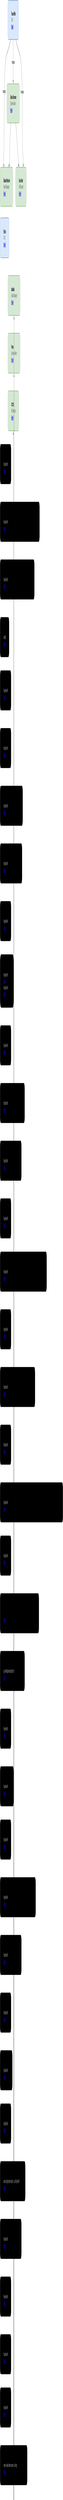 <mxfile version="24.7.10">
  <diagram id="LzdK5Xz1N0MYValHKCmC" name="Page-1">
    <mxGraphModel dx="1282" dy="567" grid="1" gridSize="10" guides="1" tooltips="1" connect="1" arrows="1" fold="1" page="1" pageScale="1" pageWidth="850" pageHeight="1100" math="0" shadow="0">
      <root>
        <mxCell id="0" />
        <mxCell id="1" parent="0" />
        <UserObject label="%name%&lt;br&gt;&lt;i style=&quot;color:gray;&quot;&gt;%position%&lt;/i&gt;&lt;br&gt;&lt;a href=&quot;mailto:%email%&quot;&gt;Email&lt;/a&gt;" name="Tessa Miller" position="CFO" location="Office 1" email="me@example.com" placeholders="1" link="https://www.draw.io" id="JU-gpy_u1CNlxYZL2XeS-1">
          <mxCell style="label;image=https://cdn3.iconfinder.com/data/icons/user-avatars-1/512/users-3-128.png;whiteSpace=wrap;html=1;rounded=1;fillColor=#dae8fc;strokeColor=#6c8ebf;" parent="1" vertex="1">
            <mxGeometry x="139" y="20" width="168" height="88" as="geometry" />
          </mxCell>
        </UserObject>
        <UserObject label="%name%&lt;br&gt;&lt;i style=&quot;color:gray;&quot;&gt;%position%&lt;/i&gt;&lt;br&gt;&lt;a href=&quot;mailto:%email%&quot;&gt;Email&lt;/a&gt;" name="Edward Morrison" position="Brand Manager" location="Office 2" email="me@example.com" placeholders="1" link="https://www.draw.io" id="JU-gpy_u1CNlxYZL2XeS-2">
          <mxCell style="label;image=https://cdn3.iconfinder.com/data/icons/user-avatars-1/512/users-10-3-128.png;whiteSpace=wrap;html=1;rounded=1;fillColor=#d5e8d4;strokeColor=#82b366;" parent="1" vertex="1">
            <mxGeometry x="20" y="396" width="198" height="88" as="geometry" />
          </mxCell>
        </UserObject>
        <UserObject label="%name%&lt;br&gt;&lt;i style=&quot;color:gray;&quot;&gt;%position%&lt;/i&gt;&lt;br&gt;&lt;a href=&quot;mailto:%email%&quot;&gt;Email&lt;/a&gt;" name="Alison Donovan" position="System Admin" location="Office 3" email="me@example.com" placeholders="1" link="https://www.draw.io" id="JU-gpy_u1CNlxYZL2XeS-3">
          <mxCell style="label;image=https://cdn3.iconfinder.com/data/icons/user-avatars-1/512/users-2-128.png;whiteSpace=wrap;html=1;rounded=1;fillColor=#d5e8d4;strokeColor=#82b366;" parent="1" vertex="1">
            <mxGeometry x="124" y="208" width="198" height="88" as="geometry" />
          </mxCell>
        </UserObject>
        <UserObject label="%name%&lt;br&gt;&lt;i style=&quot;color:gray;&quot;&gt;%position%&lt;/i&gt;&lt;br&gt;&lt;a href=&quot;mailto:%email%&quot;&gt;Email&lt;/a&gt;" name="Evan Valet" position="HR Director" location="Office 4" email="me@example.com" placeholders="1" link="https://www.draw.io" id="JU-gpy_u1CNlxYZL2XeS-4">
          <mxCell style="label;image=https://cdn3.iconfinder.com/data/icons/user-avatars-1/512/users-9-2-128.png;whiteSpace=wrap;html=1;rounded=1;fillColor=#d5e8d4;strokeColor=#82b366;" parent="1" vertex="1">
            <mxGeometry x="258" y="396" width="168" height="88" as="geometry" />
          </mxCell>
        </UserObject>
        <mxCell id="JU-gpy_u1CNlxYZL2XeS-5" value="manages" style="curved=1;endArrow=blockThin;endFill=1;fontSize=11;" parent="1" source="JU-gpy_u1CNlxYZL2XeS-1" target="JU-gpy_u1CNlxYZL2XeS-2" edge="1">
          <mxGeometry relative="1" as="geometry">
            <Array as="points">
              <mxPoint x="170.333" y="120" />
              <mxPoint x="84" y="158" />
              <mxPoint x="84" y="346" />
              <mxPoint x="72" y="384" />
            </Array>
          </mxGeometry>
        </mxCell>
        <mxCell id="JU-gpy_u1CNlxYZL2XeS-6" value="manages" style="curved=1;endArrow=blockThin;endFill=1;fontSize=11;" parent="1" source="JU-gpy_u1CNlxYZL2XeS-1" target="JU-gpy_u1CNlxYZL2XeS-3" edge="1">
          <mxGeometry relative="1" as="geometry">
            <Array as="points">
              <mxPoint x="223" y="122" />
              <mxPoint x="223" y="196" />
            </Array>
          </mxGeometry>
        </mxCell>
        <mxCell id="JU-gpy_u1CNlxYZL2XeS-7" value="manages" style="curved=1;endArrow=blockThin;endFill=1;fontSize=11;" parent="1" source="JU-gpy_u1CNlxYZL2XeS-1" target="JU-gpy_u1CNlxYZL2XeS-4" edge="1">
          <mxGeometry relative="1" as="geometry">
            <Array as="points">
              <mxPoint x="275.667" y="120" />
              <mxPoint x="362" y="158" />
              <mxPoint x="362" y="346" />
              <mxPoint x="381.5" y="384" />
            </Array>
          </mxGeometry>
        </mxCell>
        <mxCell id="JU-gpy_u1CNlxYZL2XeS-8" value="" style="curved=1;fontSize=11;" parent="1" source="JU-gpy_u1CNlxYZL2XeS-3" target="JU-gpy_u1CNlxYZL2XeS-2" edge="1">
          <mxGeometry relative="1" as="geometry">
            <Array as="points">
              <mxPoint x="176" y="308" />
              <mxPoint x="166" y="384" />
            </Array>
          </mxGeometry>
        </mxCell>
        <mxCell id="JU-gpy_u1CNlxYZL2XeS-9" value="" style="curved=1;fontSize=11;" parent="1" source="JU-gpy_u1CNlxYZL2XeS-3" target="JU-gpy_u1CNlxYZL2XeS-4" edge="1">
          <mxGeometry relative="1" as="geometry">
            <Array as="points">
              <mxPoint x="270" y="308" />
              <mxPoint x="302.5" y="384" />
            </Array>
          </mxGeometry>
        </mxCell>
        <UserObject label="%source%&lt;br&gt;&lt;i style=&quot;color:gray;&quot;&gt;%position%&lt;/i&gt;&lt;br&gt;&lt;a href=&quot;mailto:%email%&quot;&gt;Email&lt;/a&gt;" source="Ethics" position="CFO" location="Office 1" application="" email="me@example.com" placeholders="1" link="https://www.draw.io" id="JU-gpy_u1CNlxYZL2XeS-18">
          <mxCell style="label;image=https://cdn3.iconfinder.com/data/icons/user-avatars-1/512/users-3-128.png;whiteSpace=wrap;html=1;rounded=1;fillColor=#dae8fc;strokeColor=#6c8ebf;" parent="1" vertex="1">
            <mxGeometry x="20" y="510" width="140" height="90" as="geometry" />
          </mxCell>
        </UserObject>
        <UserObject label="%source%&lt;br&gt;&lt;i style=&quot;color:gray;&quot;&gt;%position%&lt;/i&gt;&lt;br&gt;&lt;a href=&quot;mailto:%email%&quot;&gt;Email&lt;/a&gt;" source="datalake" position="Brand Manager" location="Office 2" application="Ethics" email="me@example.com" placeholders="1" link="https://www.draw.io" id="JU-gpy_u1CNlxYZL2XeS-19">
          <mxCell style="label;image=https://cdn3.iconfinder.com/data/icons/user-avatars-1/512/users-10-3-128.png;whiteSpace=wrap;html=1;rounded=1;fillColor=#d5e8d4;strokeColor=#82b366;" parent="1" vertex="1">
            <mxGeometry x="140" y="640" width="190" height="90" as="geometry" />
          </mxCell>
        </UserObject>
        <UserObject label="%source%&lt;br&gt;&lt;i style=&quot;color:gray;&quot;&gt;%position%&lt;/i&gt;&lt;br&gt;&lt;a href=&quot;mailto:%email%&quot;&gt;Email&lt;/a&gt;" source="Prime" position="System Admin" location="Office 3" application="Ethics" email="me@example.com" placeholders="1" link="https://www.draw.io" id="JU-gpy_u1CNlxYZL2XeS-20">
          <mxCell style="label;image=https://cdn3.iconfinder.com/data/icons/user-avatars-1/512/users-2-128.png;whiteSpace=wrap;html=1;rounded=1;fillColor=#d5e8d4;strokeColor=#82b366;" parent="1" vertex="1">
            <mxGeometry x="140" y="770" width="190" height="90" as="geometry" />
          </mxCell>
        </UserObject>
        <UserObject label="%source%&lt;br&gt;&lt;i style=&quot;color:gray;&quot;&gt;%position%&lt;/i&gt;&lt;br&gt;&lt;a href=&quot;mailto:%email%&quot;&gt;Email&lt;/a&gt;" source="FCCM" position="HR Director" location="Office 4" application="Ethics" email="me@example.com" placeholders="1" link="https://www.draw.io" id="JU-gpy_u1CNlxYZL2XeS-21">
          <mxCell style="label;image=https://cdn3.iconfinder.com/data/icons/user-avatars-1/512/users-9-2-128.png;whiteSpace=wrap;html=1;rounded=1;fillColor=#d5e8d4;strokeColor=#82b366;" parent="1" vertex="1">
            <mxGeometry x="140" y="900" width="170" height="90" as="geometry" />
          </mxCell>
        </UserObject>
        <UserObject label="%source%&lt;br&gt;&lt;i style=&quot;color:gray;&quot;&gt;%position%&lt;/i&gt;&lt;br&gt;&lt;a href=&quot;mailto:%email%&quot;&gt;Email&lt;/a&gt;" source="##" placeholders="1" id="JU-gpy_u1CNlxYZL2XeS-22">
          <mxCell style="label;image=%image%;whiteSpace=wrap;html=1;rounded=1;fillColor=%fill%;strokeColor=%stroke%;" parent="1" vertex="1">
            <mxGeometry x="20" y="1020" width="170" height="90" as="geometry" />
          </mxCell>
        </UserObject>
        <UserObject label="%source%&lt;br&gt;&lt;i style=&quot;color:gray;&quot;&gt;%position%&lt;/i&gt;&lt;br&gt;&lt;a href=&quot;mailto:%email%&quot;&gt;Email&lt;/a&gt;" source="## Example CSV import. Use ## for comments and # for configuration. Paste CSV below." placeholders="1" id="JU-gpy_u1CNlxYZL2XeS-23">
          <mxCell style="label;image=%image%;whiteSpace=wrap;html=1;rounded=1;fillColor=%fill%;strokeColor=%stroke%;" parent="1" vertex="1">
            <mxGeometry x="20" y="1150" width="610" height="90" as="geometry" />
          </mxCell>
        </UserObject>
        <UserObject label="%source%&lt;br&gt;&lt;i style=&quot;color:gray;&quot;&gt;%position%&lt;/i&gt;&lt;br&gt;&lt;a href=&quot;mailto:%email%&quot;&gt;Email&lt;/a&gt;" source="## The following names are reserved and should not be used (or ignored):" placeholders="1" id="JU-gpy_u1CNlxYZL2XeS-24">
          <mxCell style="label;image=%image%;whiteSpace=wrap;html=1;rounded=1;fillColor=%fill%;strokeColor=%stroke%;" parent="1" vertex="1">
            <mxGeometry x="20" y="1280" width="530" height="90" as="geometry" />
          </mxCell>
        </UserObject>
        <UserObject label="%source%&lt;br&gt;&lt;i style=&quot;color:gray;&quot;&gt;%position%&lt;/i&gt;&lt;br&gt;&lt;a href=&quot;mailto:%email%&quot;&gt;Email&lt;/a&gt;" source="## id" position=" tooltip" location=" link and label (see below)" placeholders="1" id="JU-gpy_u1CNlxYZL2XeS-25">
          <mxCell style="label;image=%image%;whiteSpace=wrap;html=1;rounded=1;fillColor=%fill%;strokeColor=%stroke%;" parent="1" vertex="1">
            <mxGeometry x="20" y="1410" width="140" height="90" as="geometry" />
          </mxCell>
        </UserObject>
        <UserObject label="%source%&lt;br&gt;&lt;i style=&quot;color:gray;&quot;&gt;%position%&lt;/i&gt;&lt;br&gt;&lt;a href=&quot;mailto:%email%&quot;&gt;Email&lt;/a&gt;" source="##" placeholders="1" id="JU-gpy_u1CNlxYZL2XeS-26">
          <mxCell style="label;image=%image%;whiteSpace=wrap;html=1;rounded=1;fillColor=%fill%;strokeColor=%stroke%;" parent="1" vertex="1">
            <mxGeometry x="20" y="1530" width="170" height="90" as="geometry" />
          </mxCell>
        </UserObject>
        <UserObject label="%source%&lt;br&gt;&lt;i style=&quot;color:gray;&quot;&gt;%position%&lt;/i&gt;&lt;br&gt;&lt;a href=&quot;mailto:%email%&quot;&gt;Email&lt;/a&gt;" source="#" placeholders="1" id="JU-gpy_u1CNlxYZL2XeS-27">
          <mxCell style="label;image=%image%;whiteSpace=wrap;html=1;rounded=1;fillColor=%fill%;strokeColor=%stroke%;" parent="1" vertex="1">
            <mxGeometry x="20" y="1660" width="170" height="90" as="geometry" />
          </mxCell>
        </UserObject>
        <UserObject label="%source%&lt;br&gt;&lt;i style=&quot;color:gray;&quot;&gt;%position%&lt;/i&gt;&lt;br&gt;&lt;a href=&quot;mailto:%email%&quot;&gt;Email&lt;/a&gt;" source="## Node label with placeholders and HTML." placeholders="1" id="JU-gpy_u1CNlxYZL2XeS-28">
          <mxCell style="label;image=%image%;whiteSpace=wrap;html=1;rounded=1;fillColor=%fill%;strokeColor=%stroke%;" parent="1" vertex="1">
            <mxGeometry x="20" y="1790" width="350" height="90" as="geometry" />
          </mxCell>
        </UserObject>
        <UserObject label="%source%&lt;br&gt;&lt;i style=&quot;color:gray;&quot;&gt;%position%&lt;/i&gt;&lt;br&gt;&lt;a href=&quot;mailto:%email%&quot;&gt;Email&lt;/a&gt;" source="## Default is &#39;%name_of_first_column%&#39;." placeholders="1" id="JU-gpy_u1CNlxYZL2XeS-29">
          <mxCell style="label;image=%image%;whiteSpace=wrap;html=1;rounded=1;fillColor=%fill%;strokeColor=%stroke%;" parent="1" vertex="1">
            <mxGeometry x="20" y="1920" width="340" height="90" as="geometry" />
          </mxCell>
        </UserObject>
        <UserObject label="%source%&lt;br&gt;&lt;i style=&quot;color:gray;&quot;&gt;%position%&lt;/i&gt;&lt;br&gt;&lt;a href=&quot;mailto:%email%&quot;&gt;Email&lt;/a&gt;" source="#" placeholders="1" id="JU-gpy_u1CNlxYZL2XeS-30">
          <mxCell style="label;image=%image%;whiteSpace=wrap;html=1;rounded=1;fillColor=%fill%;strokeColor=%stroke%;" parent="1" vertex="1">
            <mxGeometry x="20" y="2050" width="170" height="90" as="geometry" />
          </mxCell>
        </UserObject>
        <UserObject label="%source%&lt;br&gt;&lt;i style=&quot;color:gray;&quot;&gt;%position%&lt;/i&gt;&lt;br&gt;&lt;a href=&quot;mailto:%email%&quot;&gt;Email&lt;/a&gt;" source="# label: %source%&lt;br&gt;&lt;i style=color:gray;&gt;%position%&lt;/i&gt;&lt;br&gt;&lt;a href=mailto:%email%&gt;Email&lt;/a&gt;" placeholders="1" id="JU-gpy_u1CNlxYZL2XeS-31">
          <mxCell style="label;image=%image%;whiteSpace=wrap;html=1;rounded=1;fillColor=%fill%;strokeColor=%stroke%;" parent="1" vertex="1">
            <mxGeometry x="20" y="2170" width="210" height="120" as="geometry" />
          </mxCell>
        </UserObject>
        <UserObject label="%source%&lt;br&gt;&lt;i style=&quot;color:gray;&quot;&gt;%position%&lt;/i&gt;&lt;br&gt;&lt;a href=&quot;mailto:%email%&quot;&gt;Email&lt;/a&gt;" source="#" placeholders="1" id="JU-gpy_u1CNlxYZL2XeS-32">
          <mxCell style="label;image=%image%;whiteSpace=wrap;html=1;rounded=1;fillColor=%fill%;strokeColor=%stroke%;" parent="1" vertex="1">
            <mxGeometry x="20" y="2330" width="170" height="90" as="geometry" />
          </mxCell>
        </UserObject>
        <UserObject label="%source%&lt;br&gt;&lt;i style=&quot;color:gray;&quot;&gt;%position%&lt;/i&gt;&lt;br&gt;&lt;a href=&quot;mailto:%email%&quot;&gt;Email&lt;/a&gt;" source="## Node style (placeholders are replaced once)." placeholders="1" id="JU-gpy_u1CNlxYZL2XeS-33">
          <mxCell style="label;image=%image%;whiteSpace=wrap;html=1;rounded=1;fillColor=%fill%;strokeColor=%stroke%;" parent="1" vertex="1">
            <mxGeometry x="20" y="2460" width="380" height="90" as="geometry" />
          </mxCell>
        </UserObject>
        <UserObject label="%source%&lt;br&gt;&lt;i style=&quot;color:gray;&quot;&gt;%position%&lt;/i&gt;&lt;br&gt;&lt;a href=&quot;mailto:%email%&quot;&gt;Email&lt;/a&gt;" source="## Default is the current style for nodes." placeholders="1" id="JU-gpy_u1CNlxYZL2XeS-34">
          <mxCell style="label;image=%image%;whiteSpace=wrap;html=1;rounded=1;fillColor=%fill%;strokeColor=%stroke%;" parent="1" vertex="1">
            <mxGeometry x="20" y="2590" width="330" height="90" as="geometry" />
          </mxCell>
        </UserObject>
        <UserObject label="%source%&lt;br&gt;&lt;i style=&quot;color:gray;&quot;&gt;%position%&lt;/i&gt;&lt;br&gt;&lt;a href=&quot;mailto:%email%&quot;&gt;Email&lt;/a&gt;" source="#" placeholders="1" id="JU-gpy_u1CNlxYZL2XeS-35">
          <mxCell style="label;image=%image%;whiteSpace=wrap;html=1;rounded=1;fillColor=%fill%;strokeColor=%stroke%;" parent="1" vertex="1">
            <mxGeometry x="20" y="2720" width="170" height="90" as="geometry" />
          </mxCell>
        </UserObject>
        <UserObject label="%source%&lt;br&gt;&lt;i style=&quot;color:gray;&quot;&gt;%position%&lt;/i&gt;&lt;br&gt;&lt;a href=&quot;mailto:%email%&quot;&gt;Email&lt;/a&gt;" source="# style: label;image=%image%;whiteSpace=wrap;html=1;rounded=1;fillColor=%fill%;strokeColor=%stroke%;" placeholders="1" id="JU-gpy_u1CNlxYZL2XeS-36">
          <mxCell style="label;image=%image%;whiteSpace=wrap;html=1;rounded=1;fillColor=%fill%;strokeColor=%stroke%;" parent="1" vertex="1">
            <mxGeometry x="20" y="2840" width="720" height="90" as="geometry" />
          </mxCell>
        </UserObject>
        <UserObject label="%source%&lt;br&gt;&lt;i style=&quot;color:gray;&quot;&gt;%position%&lt;/i&gt;&lt;br&gt;&lt;a href=&quot;mailto:%email%&quot;&gt;Email&lt;/a&gt;" source="#" placeholders="1" id="JU-gpy_u1CNlxYZL2XeS-37">
          <mxCell style="label;image=%image%;whiteSpace=wrap;html=1;rounded=1;fillColor=%fill%;strokeColor=%stroke%;" parent="1" vertex="1">
            <mxGeometry x="20" y="2970" width="170" height="90" as="geometry" />
          </mxCell>
        </UserObject>
        <UserObject label="%source%&lt;br&gt;&lt;i style=&quot;color:gray;&quot;&gt;%position%&lt;/i&gt;&lt;br&gt;&lt;a href=&quot;mailto:%email%&quot;&gt;Email&lt;/a&gt;" source="## Parent style for nodes with child nodes (placeholders are replaced once)." placeholders="1" id="JU-gpy_u1CNlxYZL2XeS-38">
          <mxCell style="label;image=%image%;whiteSpace=wrap;html=1;rounded=1;fillColor=%fill%;strokeColor=%stroke%;" parent="1" vertex="1">
            <mxGeometry x="20" y="3100" width="540" height="90" as="geometry" />
          </mxCell>
        </UserObject>
        <UserObject label="%source%&lt;br&gt;&lt;i style=&quot;color:gray;&quot;&gt;%position%&lt;/i&gt;&lt;br&gt;&lt;a href=&quot;mailto:%email%&quot;&gt;Email&lt;/a&gt;" source="#" placeholders="1" id="JU-gpy_u1CNlxYZL2XeS-39">
          <mxCell style="label;image=%image%;whiteSpace=wrap;html=1;rounded=1;fillColor=%fill%;strokeColor=%stroke%;" parent="1" vertex="1">
            <mxGeometry x="20" y="3230" width="170" height="90" as="geometry" />
          </mxCell>
        </UserObject>
        <UserObject label="%source%&lt;br&gt;&lt;i style=&quot;color:gray;&quot;&gt;%position%&lt;/i&gt;&lt;br&gt;&lt;a href=&quot;mailto:%email%&quot;&gt;Email&lt;/a&gt;" source="# parentstyle: swimlane;whiteSpace=wrap;html=1;childLayout=stackLayout;horizontal=1;horizontalStack=0;resizeParent=1;resizeLast=0;collapsible=1;" placeholders="1" id="JU-gpy_u1CNlxYZL2XeS-40">
          <mxCell style="label;image=%image%;whiteSpace=wrap;html=1;rounded=1;fillColor=%fill%;strokeColor=%stroke%;" parent="1" vertex="1">
            <mxGeometry x="20" y="3360" width="970" height="90" as="geometry" />
          </mxCell>
        </UserObject>
        <UserObject label="%source%&lt;br&gt;&lt;i style=&quot;color:gray;&quot;&gt;%position%&lt;/i&gt;&lt;br&gt;&lt;a href=&quot;mailto:%email%&quot;&gt;Email&lt;/a&gt;" source="#" placeholders="1" id="JU-gpy_u1CNlxYZL2XeS-41">
          <mxCell style="label;image=%image%;whiteSpace=wrap;html=1;rounded=1;fillColor=%fill%;strokeColor=%stroke%;" parent="1" vertex="1">
            <mxGeometry x="20" y="3480" width="170" height="90" as="geometry" />
          </mxCell>
        </UserObject>
        <UserObject label="%source%&lt;br&gt;&lt;i style=&quot;color:gray;&quot;&gt;%position%&lt;/i&gt;&lt;br&gt;&lt;a href=&quot;mailto:%email%&quot;&gt;Email&lt;/a&gt;" source="## Style to be used for objects not in the CSV. If this is - then such objects are ignored" position="" placeholders="1" id="JU-gpy_u1CNlxYZL2XeS-42">
          <mxCell style="label;image=%image%;whiteSpace=wrap;html=1;rounded=1;fillColor=%fill%;strokeColor=%stroke%;" parent="1" vertex="1">
            <mxGeometry x="20" y="3610" width="600" height="90" as="geometry" />
          </mxCell>
        </UserObject>
        <UserObject label="%source%&lt;br&gt;&lt;i style=&quot;color:gray;&quot;&gt;%position%&lt;/i&gt;&lt;br&gt;&lt;a href=&quot;mailto:%email%&quot;&gt;Email&lt;/a&gt;" source="## else they are created using this as their style" position=" eg. whiteSpace=wrap;html=1;" placeholders="1" id="JU-gpy_u1CNlxYZL2XeS-43">
          <mxCell style="label;image=%image%;whiteSpace=wrap;html=1;rounded=1;fillColor=%fill%;strokeColor=%stroke%;" parent="1" vertex="1">
            <mxGeometry x="20" y="3740" width="380" height="90" as="geometry" />
          </mxCell>
        </UserObject>
        <UserObject label="%source%&lt;br&gt;&lt;i style=&quot;color:gray;&quot;&gt;%position%&lt;/i&gt;&lt;br&gt;&lt;a href=&quot;mailto:%email%&quot;&gt;Email&lt;/a&gt;" source="#" placeholders="1" id="JU-gpy_u1CNlxYZL2XeS-44">
          <mxCell style="label;image=%image%;whiteSpace=wrap;html=1;rounded=1;fillColor=%fill%;strokeColor=%stroke%;" parent="1" vertex="1">
            <mxGeometry x="20" y="3870" width="170" height="90" as="geometry" />
          </mxCell>
        </UserObject>
        <UserObject label="%source%&lt;br&gt;&lt;i style=&quot;color:gray;&quot;&gt;%position%&lt;/i&gt;&lt;br&gt;&lt;a href=&quot;mailto:%email%&quot;&gt;Email&lt;/a&gt;" source="# unknownStyle: -" placeholders="1" id="JU-gpy_u1CNlxYZL2XeS-45">
          <mxCell style="label;image=%image%;whiteSpace=wrap;html=1;rounded=1;fillColor=%fill%;strokeColor=%stroke%;" parent="1" vertex="1">
            <mxGeometry x="20" y="4000" width="210" height="90" as="geometry" />
          </mxCell>
        </UserObject>
        <UserObject label="%source%&lt;br&gt;&lt;i style=&quot;color:gray;&quot;&gt;%position%&lt;/i&gt;&lt;br&gt;&lt;a href=&quot;mailto:%email%&quot;&gt;Email&lt;/a&gt;" source="#" placeholders="1" id="JU-gpy_u1CNlxYZL2XeS-46">
          <mxCell style="label;image=%image%;whiteSpace=wrap;html=1;rounded=1;fillColor=%fill%;strokeColor=%stroke%;" parent="1" vertex="1">
            <mxGeometry x="20" y="4120" width="170" height="90" as="geometry" />
          </mxCell>
        </UserObject>
        <UserObject label="%source%&lt;br&gt;&lt;i style=&quot;color:gray;&quot;&gt;%position%&lt;/i&gt;&lt;br&gt;&lt;a href=&quot;mailto:%email%&quot;&gt;Email&lt;/a&gt;" source="## Optional column name that contains a reference to a named style in styles." placeholders="1" id="JU-gpy_u1CNlxYZL2XeS-47">
          <mxCell style="label;image=%image%;whiteSpace=wrap;html=1;rounded=1;fillColor=%fill%;strokeColor=%stroke%;" parent="1" vertex="1">
            <mxGeometry x="20" y="4250" width="550" height="90" as="geometry" />
          </mxCell>
        </UserObject>
        <UserObject label="%source%&lt;br&gt;&lt;i style=&quot;color:gray;&quot;&gt;%position%&lt;/i&gt;&lt;br&gt;&lt;a href=&quot;mailto:%email%&quot;&gt;Email&lt;/a&gt;" source="## Default is the current style for nodes." placeholders="1" id="JU-gpy_u1CNlxYZL2XeS-48">
          <mxCell style="label;image=%image%;whiteSpace=wrap;html=1;rounded=1;fillColor=%fill%;strokeColor=%stroke%;" parent="1" vertex="1">
            <mxGeometry x="20" y="4380" width="330" height="90" as="geometry" />
          </mxCell>
        </UserObject>
        <UserObject label="%source%&lt;br&gt;&lt;i style=&quot;color:gray;&quot;&gt;%position%&lt;/i&gt;&lt;br&gt;&lt;a href=&quot;mailto:%email%&quot;&gt;Email&lt;/a&gt;" source="#" placeholders="1" id="JU-gpy_u1CNlxYZL2XeS-49">
          <mxCell style="label;image=%image%;whiteSpace=wrap;html=1;rounded=1;fillColor=%fill%;strokeColor=%stroke%;" parent="1" vertex="1">
            <mxGeometry x="20" y="4510" width="170" height="90" as="geometry" />
          </mxCell>
        </UserObject>
        <UserObject label="%source%&lt;br&gt;&lt;i style=&quot;color:gray;&quot;&gt;%position%&lt;/i&gt;&lt;br&gt;&lt;a href=&quot;mailto:%email%&quot;&gt;Email&lt;/a&gt;" source="# stylename: -" placeholders="1" id="JU-gpy_u1CNlxYZL2XeS-50">
          <mxCell style="label;image=%image%;whiteSpace=wrap;html=1;rounded=1;fillColor=%fill%;strokeColor=%stroke%;" parent="1" vertex="1">
            <mxGeometry x="20" y="4640" width="190" height="90" as="geometry" />
          </mxCell>
        </UserObject>
        <UserObject label="%source%&lt;br&gt;&lt;i style=&quot;color:gray;&quot;&gt;%position%&lt;/i&gt;&lt;br&gt;&lt;a href=&quot;mailto:%email%&quot;&gt;Email&lt;/a&gt;" source="#" placeholders="1" id="JU-gpy_u1CNlxYZL2XeS-51">
          <mxCell style="label;image=%image%;whiteSpace=wrap;html=1;rounded=1;fillColor=%fill%;strokeColor=%stroke%;" parent="1" vertex="1">
            <mxGeometry x="20" y="4760" width="170" height="90" as="geometry" />
          </mxCell>
        </UserObject>
        <UserObject label="%source%&lt;br&gt;&lt;i style=&quot;color:gray;&quot;&gt;%position%&lt;/i&gt;&lt;br&gt;&lt;a href=&quot;mailto:%email%&quot;&gt;Email&lt;/a&gt;" source="## JSON for named styles of the form {name: style" position=" name: style} where style is a cell style with" placeholders="1" id="JU-gpy_u1CNlxYZL2XeS-52">
          <mxCell style="label;image=%image%;whiteSpace=wrap;html=1;rounded=1;fillColor=%fill%;strokeColor=%stroke%;" parent="1" vertex="1">
            <mxGeometry x="20" y="4890" width="390" height="90" as="geometry" />
          </mxCell>
        </UserObject>
        <UserObject label="%source%&lt;br&gt;&lt;i style=&quot;color:gray;&quot;&gt;%position%&lt;/i&gt;&lt;br&gt;&lt;a href=&quot;mailto:%email%&quot;&gt;Email&lt;/a&gt;" source="## placeholders that are replaced once." placeholders="1" id="JU-gpy_u1CNlxYZL2XeS-53">
          <mxCell style="label;image=%image%;whiteSpace=wrap;html=1;rounded=1;fillColor=%fill%;strokeColor=%stroke%;" parent="1" vertex="1">
            <mxGeometry x="20" y="5020" width="330" height="90" as="geometry" />
          </mxCell>
        </UserObject>
        <UserObject label="%source%&lt;br&gt;&lt;i style=&quot;color:gray;&quot;&gt;%position%&lt;/i&gt;&lt;br&gt;&lt;a href=&quot;mailto:%email%&quot;&gt;Email&lt;/a&gt;" source="#" placeholders="1" id="JU-gpy_u1CNlxYZL2XeS-54">
          <mxCell style="label;image=%image%;whiteSpace=wrap;html=1;rounded=1;fillColor=%fill%;strokeColor=%stroke%;" parent="1" vertex="1">
            <mxGeometry x="20" y="5150" width="170" height="90" as="geometry" />
          </mxCell>
        </UserObject>
        <UserObject label="%source%&lt;br&gt;&lt;i style=&quot;color:gray;&quot;&gt;%position%&lt;/i&gt;&lt;br&gt;&lt;a href=&quot;mailto:%email%&quot;&gt;Email&lt;/a&gt;" source="# styles: -" placeholders="1" id="JU-gpy_u1CNlxYZL2XeS-55">
          <mxCell style="label;image=%image%;whiteSpace=wrap;html=1;rounded=1;fillColor=%fill%;strokeColor=%stroke%;" parent="1" vertex="1">
            <mxGeometry x="20" y="5280" width="170" height="90" as="geometry" />
          </mxCell>
        </UserObject>
        <UserObject label="%source%&lt;br&gt;&lt;i style=&quot;color:gray;&quot;&gt;%position%&lt;/i&gt;&lt;br&gt;&lt;a href=&quot;mailto:%email%&quot;&gt;Email&lt;/a&gt;" source="#" placeholders="1" id="JU-gpy_u1CNlxYZL2XeS-56">
          <mxCell style="label;image=%image%;whiteSpace=wrap;html=1;rounded=1;fillColor=%fill%;strokeColor=%stroke%;" parent="1" vertex="1">
            <mxGeometry x="20" y="5400" width="170" height="90" as="geometry" />
          </mxCell>
        </UserObject>
        <UserObject label="%source%&lt;br&gt;&lt;i style=&quot;color:gray;&quot;&gt;%position%&lt;/i&gt;&lt;br&gt;&lt;a href=&quot;mailto:%email%&quot;&gt;Email&lt;/a&gt;" source="## JSON for variables in styles of the form {name: value" position=" name: value} where name is a string" placeholders="1" id="JU-gpy_u1CNlxYZL2XeS-57">
          <mxCell style="label;image=%image%;whiteSpace=wrap;html=1;rounded=1;fillColor=%fill%;strokeColor=%stroke%;" parent="1" vertex="1">
            <mxGeometry x="20" y="5530" width="420" height="90" as="geometry" />
          </mxCell>
        </UserObject>
        <UserObject label="%source%&lt;br&gt;&lt;i style=&quot;color:gray;&quot;&gt;%position%&lt;/i&gt;&lt;br&gt;&lt;a href=&quot;mailto:%email%&quot;&gt;Email&lt;/a&gt;" source="## that will replace a placeholder in a style." placeholders="1" id="JU-gpy_u1CNlxYZL2XeS-58">
          <mxCell style="label;image=%image%;whiteSpace=wrap;html=1;rounded=1;fillColor=%fill%;strokeColor=%stroke%;" parent="1" vertex="1">
            <mxGeometry x="20" y="5660" width="350" height="90" as="geometry" />
          </mxCell>
        </UserObject>
        <UserObject label="%source%&lt;br&gt;&lt;i style=&quot;color:gray;&quot;&gt;%position%&lt;/i&gt;&lt;br&gt;&lt;a href=&quot;mailto:%email%&quot;&gt;Email&lt;/a&gt;" source="#" placeholders="1" id="JU-gpy_u1CNlxYZL2XeS-59">
          <mxCell style="label;image=%image%;whiteSpace=wrap;html=1;rounded=1;fillColor=%fill%;strokeColor=%stroke%;" parent="1" vertex="1">
            <mxGeometry x="20" y="5790" width="170" height="90" as="geometry" />
          </mxCell>
        </UserObject>
        <UserObject label="%source%&lt;br&gt;&lt;i style=&quot;color:gray;&quot;&gt;%position%&lt;/i&gt;&lt;br&gt;&lt;a href=&quot;mailto:%email%&quot;&gt;Email&lt;/a&gt;" source="# vars: -" placeholders="1" id="JU-gpy_u1CNlxYZL2XeS-60">
          <mxCell style="label;image=%image%;whiteSpace=wrap;html=1;rounded=1;fillColor=%fill%;strokeColor=%stroke%;" parent="1" vertex="1">
            <mxGeometry x="20" y="5920" width="170" height="90" as="geometry" />
          </mxCell>
        </UserObject>
        <UserObject label="%source%&lt;br&gt;&lt;i style=&quot;color:gray;&quot;&gt;%position%&lt;/i&gt;&lt;br&gt;&lt;a href=&quot;mailto:%email%&quot;&gt;Email&lt;/a&gt;" source="#" placeholders="1" id="JU-gpy_u1CNlxYZL2XeS-61">
          <mxCell style="label;image=%image%;whiteSpace=wrap;html=1;rounded=1;fillColor=%fill%;strokeColor=%stroke%;" parent="1" vertex="1">
            <mxGeometry x="20" y="6040" width="170" height="90" as="geometry" />
          </mxCell>
        </UserObject>
        <UserObject label="%source%&lt;br&gt;&lt;i style=&quot;color:gray;&quot;&gt;%position%&lt;/i&gt;&lt;br&gt;&lt;a href=&quot;mailto:%email%&quot;&gt;Email&lt;/a&gt;" source="## Optional column name that contains a reference to a named label in labels." placeholders="1" id="JU-gpy_u1CNlxYZL2XeS-62">
          <mxCell style="label;image=%image%;whiteSpace=wrap;html=1;rounded=1;fillColor=%fill%;strokeColor=%stroke%;" parent="1" vertex="1">
            <mxGeometry x="20" y="6170" width="550" height="90" as="geometry" />
          </mxCell>
        </UserObject>
        <UserObject label="%source%&lt;br&gt;&lt;i style=&quot;color:gray;&quot;&gt;%position%&lt;/i&gt;&lt;br&gt;&lt;a href=&quot;mailto:%email%&quot;&gt;Email&lt;/a&gt;" source="## Default is the current label." placeholders="1" id="JU-gpy_u1CNlxYZL2XeS-63">
          <mxCell style="label;image=%image%;whiteSpace=wrap;html=1;rounded=1;fillColor=%fill%;strokeColor=%stroke%;" parent="1" vertex="1">
            <mxGeometry x="20" y="6300" width="280" height="90" as="geometry" />
          </mxCell>
        </UserObject>
        <UserObject label="%source%&lt;br&gt;&lt;i style=&quot;color:gray;&quot;&gt;%position%&lt;/i&gt;&lt;br&gt;&lt;a href=&quot;mailto:%email%&quot;&gt;Email&lt;/a&gt;" source="#" placeholders="1" id="JU-gpy_u1CNlxYZL2XeS-64">
          <mxCell style="label;image=%image%;whiteSpace=wrap;html=1;rounded=1;fillColor=%fill%;strokeColor=%stroke%;" parent="1" vertex="1">
            <mxGeometry x="20" y="6430" width="170" height="90" as="geometry" />
          </mxCell>
        </UserObject>
        <UserObject label="%source%&lt;br&gt;&lt;i style=&quot;color:gray;&quot;&gt;%position%&lt;/i&gt;&lt;br&gt;&lt;a href=&quot;mailto:%email%&quot;&gt;Email&lt;/a&gt;" source="# labelname: -" placeholders="1" id="JU-gpy_u1CNlxYZL2XeS-65">
          <mxCell style="label;image=%image%;whiteSpace=wrap;html=1;rounded=1;fillColor=%fill%;strokeColor=%stroke%;" parent="1" vertex="1">
            <mxGeometry x="20" y="6560" width="190" height="90" as="geometry" />
          </mxCell>
        </UserObject>
        <UserObject label="%source%&lt;br&gt;&lt;i style=&quot;color:gray;&quot;&gt;%position%&lt;/i&gt;&lt;br&gt;&lt;a href=&quot;mailto:%email%&quot;&gt;Email&lt;/a&gt;" source="#" placeholders="1" id="JU-gpy_u1CNlxYZL2XeS-66">
          <mxCell style="label;image=%image%;whiteSpace=wrap;html=1;rounded=1;fillColor=%fill%;strokeColor=%stroke%;" parent="1" vertex="1">
            <mxGeometry x="20" y="6680" width="170" height="90" as="geometry" />
          </mxCell>
        </UserObject>
        <UserObject label="%source%&lt;br&gt;&lt;i style=&quot;color:gray;&quot;&gt;%position%&lt;/i&gt;&lt;br&gt;&lt;a href=&quot;mailto:%email%&quot;&gt;Email&lt;/a&gt;" source="## JSON for named labels of the form {name: label" position=" name: label} where label is a cell label with" placeholders="1" id="JU-gpy_u1CNlxYZL2XeS-67">
          <mxCell style="label;image=%image%;whiteSpace=wrap;html=1;rounded=1;fillColor=%fill%;strokeColor=%stroke%;" parent="1" vertex="1">
            <mxGeometry x="20" y="6810" width="390" height="90" as="geometry" />
          </mxCell>
        </UserObject>
        <UserObject label="%source%&lt;br&gt;&lt;i style=&quot;color:gray;&quot;&gt;%position%&lt;/i&gt;&lt;br&gt;&lt;a href=&quot;mailto:%email%&quot;&gt;Email&lt;/a&gt;" source="## placeholders." placeholders="1" id="JU-gpy_u1CNlxYZL2XeS-68">
          <mxCell style="label;image=%image%;whiteSpace=wrap;html=1;rounded=1;fillColor=%fill%;strokeColor=%stroke%;" parent="1" vertex="1">
            <mxGeometry x="20" y="6940" width="200" height="90" as="geometry" />
          </mxCell>
        </UserObject>
        <UserObject label="%source%&lt;br&gt;&lt;i style=&quot;color:gray;&quot;&gt;%position%&lt;/i&gt;&lt;br&gt;&lt;a href=&quot;mailto:%email%&quot;&gt;Email&lt;/a&gt;" source="#" placeholders="1" id="JU-gpy_u1CNlxYZL2XeS-69">
          <mxCell style="label;image=%image%;whiteSpace=wrap;html=1;rounded=1;fillColor=%fill%;strokeColor=%stroke%;" parent="1" vertex="1">
            <mxGeometry x="20" y="7070" width="170" height="90" as="geometry" />
          </mxCell>
        </UserObject>
        <UserObject label="%source%&lt;br&gt;&lt;i style=&quot;color:gray;&quot;&gt;%position%&lt;/i&gt;&lt;br&gt;&lt;a href=&quot;mailto:%email%&quot;&gt;Email&lt;/a&gt;" source="# labels: -" placeholders="1" id="JU-gpy_u1CNlxYZL2XeS-70">
          <mxCell style="label;image=%image%;whiteSpace=wrap;html=1;rounded=1;fillColor=%fill%;strokeColor=%stroke%;" parent="1" vertex="1">
            <mxGeometry x="20" y="7200" width="170" height="90" as="geometry" />
          </mxCell>
        </UserObject>
        <UserObject label="%source%&lt;br&gt;&lt;i style=&quot;color:gray;&quot;&gt;%position%&lt;/i&gt;&lt;br&gt;&lt;a href=&quot;mailto:%email%&quot;&gt;Email&lt;/a&gt;" source="#" placeholders="1" id="JU-gpy_u1CNlxYZL2XeS-71">
          <mxCell style="label;image=%image%;whiteSpace=wrap;html=1;rounded=1;fillColor=%fill%;strokeColor=%stroke%;" parent="1" vertex="1">
            <mxGeometry x="20" y="7320" width="170" height="90" as="geometry" />
          </mxCell>
        </UserObject>
        <UserObject label="%source%&lt;br&gt;&lt;i style=&quot;color:gray;&quot;&gt;%position%&lt;/i&gt;&lt;br&gt;&lt;a href=&quot;mailto:%email%&quot;&gt;Email&lt;/a&gt;" source="## Uses the given column name as the identity for cells (updates existing cells)." placeholders="1" id="JU-gpy_u1CNlxYZL2XeS-72">
          <mxCell style="label;image=%image%;whiteSpace=wrap;html=1;rounded=1;fillColor=%fill%;strokeColor=%stroke%;" parent="1" vertex="1">
            <mxGeometry x="20" y="7450" width="560" height="90" as="geometry" />
          </mxCell>
        </UserObject>
        <UserObject label="%source%&lt;br&gt;&lt;i style=&quot;color:gray;&quot;&gt;%position%&lt;/i&gt;&lt;br&gt;&lt;a href=&quot;mailto:%email%&quot;&gt;Email&lt;/a&gt;" source="## Default is no identity (empty value or -)." placeholders="1" id="JU-gpy_u1CNlxYZL2XeS-73">
          <mxCell style="label;image=%image%;whiteSpace=wrap;html=1;rounded=1;fillColor=%fill%;strokeColor=%stroke%;" parent="1" vertex="1">
            <mxGeometry x="20" y="7580" width="350" height="90" as="geometry" />
          </mxCell>
        </UserObject>
        <UserObject label="%source%&lt;br&gt;&lt;i style=&quot;color:gray;&quot;&gt;%position%&lt;/i&gt;&lt;br&gt;&lt;a href=&quot;mailto:%email%&quot;&gt;Email&lt;/a&gt;" source="#" placeholders="1" id="JU-gpy_u1CNlxYZL2XeS-74">
          <mxCell style="label;image=%image%;whiteSpace=wrap;html=1;rounded=1;fillColor=%fill%;strokeColor=%stroke%;" parent="1" vertex="1">
            <mxGeometry x="20" y="7710" width="170" height="90" as="geometry" />
          </mxCell>
        </UserObject>
        <UserObject label="%source%&lt;br&gt;&lt;i style=&quot;color:gray;&quot;&gt;%position%&lt;/i&gt;&lt;br&gt;&lt;a href=&quot;mailto:%email%&quot;&gt;Email&lt;/a&gt;" source="# identity: -" placeholders="1" id="JU-gpy_u1CNlxYZL2XeS-75">
          <mxCell style="label;image=%image%;whiteSpace=wrap;html=1;rounded=1;fillColor=%fill%;strokeColor=%stroke%;" parent="1" vertex="1">
            <mxGeometry x="20" y="7840" width="170" height="90" as="geometry" />
          </mxCell>
        </UserObject>
        <UserObject label="%source%&lt;br&gt;&lt;i style=&quot;color:gray;&quot;&gt;%position%&lt;/i&gt;&lt;br&gt;&lt;a href=&quot;mailto:%email%&quot;&gt;Email&lt;/a&gt;" source="#" placeholders="1" id="JU-gpy_u1CNlxYZL2XeS-76">
          <mxCell style="label;image=%image%;whiteSpace=wrap;html=1;rounded=1;fillColor=%fill%;strokeColor=%stroke%;" parent="1" vertex="1">
            <mxGeometry x="20" y="7960" width="170" height="90" as="geometry" />
          </mxCell>
        </UserObject>
        <UserObject label="%source%&lt;br&gt;&lt;i style=&quot;color:gray;&quot;&gt;%position%&lt;/i&gt;&lt;br&gt;&lt;a href=&quot;mailto:%email%&quot;&gt;Email&lt;/a&gt;" source="## Uses the given column name as the parent reference for cells. Default is no parent (empty or -)." placeholders="1" id="JU-gpy_u1CNlxYZL2XeS-77">
          <mxCell style="label;image=%image%;whiteSpace=wrap;html=1;rounded=1;fillColor=%fill%;strokeColor=%stroke%;" parent="1" vertex="1">
            <mxGeometry x="20" y="8090" width="660" height="90" as="geometry" />
          </mxCell>
        </UserObject>
        <UserObject label="%source%&lt;br&gt;&lt;i style=&quot;color:gray;&quot;&gt;%position%&lt;/i&gt;&lt;br&gt;&lt;a href=&quot;mailto:%email%&quot;&gt;Email&lt;/a&gt;" source="## The identity above is used for resolving the reference so it must be specified." placeholders="1" id="JU-gpy_u1CNlxYZL2XeS-78">
          <mxCell style="label;image=%image%;whiteSpace=wrap;html=1;rounded=1;fillColor=%fill%;strokeColor=%stroke%;" parent="1" vertex="1">
            <mxGeometry x="20" y="8220" width="560" height="90" as="geometry" />
          </mxCell>
        </UserObject>
        <UserObject label="%source%&lt;br&gt;&lt;i style=&quot;color:gray;&quot;&gt;%position%&lt;/i&gt;&lt;br&gt;&lt;a href=&quot;mailto:%email%&quot;&gt;Email&lt;/a&gt;" source="#" placeholders="1" id="JU-gpy_u1CNlxYZL2XeS-79">
          <mxCell style="label;image=%image%;whiteSpace=wrap;html=1;rounded=1;fillColor=%fill%;strokeColor=%stroke%;" parent="1" vertex="1">
            <mxGeometry x="20" y="8350" width="170" height="90" as="geometry" />
          </mxCell>
        </UserObject>
        <UserObject label="%source%&lt;br&gt;&lt;i style=&quot;color:gray;&quot;&gt;%position%&lt;/i&gt;&lt;br&gt;&lt;a href=&quot;mailto:%email%&quot;&gt;Email&lt;/a&gt;" source="# parent: -" placeholders="1" id="JU-gpy_u1CNlxYZL2XeS-80">
          <mxCell style="label;image=%image%;whiteSpace=wrap;html=1;rounded=1;fillColor=%fill%;strokeColor=%stroke%;" parent="1" vertex="1">
            <mxGeometry x="20" y="8480" width="170" height="90" as="geometry" />
          </mxCell>
        </UserObject>
        <UserObject label="%source%&lt;br&gt;&lt;i style=&quot;color:gray;&quot;&gt;%position%&lt;/i&gt;&lt;br&gt;&lt;a href=&quot;mailto:%email%&quot;&gt;Email&lt;/a&gt;" source="#" placeholders="1" id="JU-gpy_u1CNlxYZL2XeS-81">
          <mxCell style="label;image=%image%;whiteSpace=wrap;html=1;rounded=1;fillColor=%fill%;strokeColor=%stroke%;" parent="1" vertex="1">
            <mxGeometry x="20" y="8600" width="170" height="90" as="geometry" />
          </mxCell>
        </UserObject>
        <UserObject label="%source%&lt;br&gt;&lt;i style=&quot;color:gray;&quot;&gt;%position%&lt;/i&gt;&lt;br&gt;&lt;a href=&quot;mailto:%email%&quot;&gt;Email&lt;/a&gt;" source="## Adds a prefix to the identity of cells to make sure they do not collide with existing cells (whose" placeholders="1" id="JU-gpy_u1CNlxYZL2XeS-82">
          <mxCell style="label;image=%image%;whiteSpace=wrap;html=1;rounded=1;fillColor=%fill%;strokeColor=%stroke%;" parent="1" vertex="1">
            <mxGeometry x="20" y="8730" width="660" height="90" as="geometry" />
          </mxCell>
        </UserObject>
        <UserObject label="%source%&lt;br&gt;&lt;i style=&quot;color:gray;&quot;&gt;%position%&lt;/i&gt;&lt;br&gt;&lt;a href=&quot;mailto:%email%&quot;&gt;Email&lt;/a&gt;" source="## IDs are numbers from 0..n" position=" sometimes with a GUID prefix in the context of realtime collaboration)." placeholders="1" id="JU-gpy_u1CNlxYZL2XeS-83">
          <mxCell style="label;image=%image%;whiteSpace=wrap;html=1;rounded=1;fillColor=%fill%;strokeColor=%stroke%;" parent="1" vertex="1">
            <mxGeometry x="20" y="8860" width="510" height="90" as="geometry" />
          </mxCell>
        </UserObject>
        <UserObject label="%source%&lt;br&gt;&lt;i style=&quot;color:gray;&quot;&gt;%position%&lt;/i&gt;&lt;br&gt;&lt;a href=&quot;mailto:%email%&quot;&gt;Email&lt;/a&gt;" source="## Default is csvimport-." placeholders="1" id="JU-gpy_u1CNlxYZL2XeS-84">
          <mxCell style="label;image=%image%;whiteSpace=wrap;html=1;rounded=1;fillColor=%fill%;strokeColor=%stroke%;" parent="1" vertex="1">
            <mxGeometry x="20" y="8990" width="240" height="90" as="geometry" />
          </mxCell>
        </UserObject>
        <UserObject label="%source%&lt;br&gt;&lt;i style=&quot;color:gray;&quot;&gt;%position%&lt;/i&gt;&lt;br&gt;&lt;a href=&quot;mailto:%email%&quot;&gt;Email&lt;/a&gt;" source="#" placeholders="1" id="JU-gpy_u1CNlxYZL2XeS-85">
          <mxCell style="label;image=%image%;whiteSpace=wrap;html=1;rounded=1;fillColor=%fill%;strokeColor=%stroke%;" parent="1" vertex="1">
            <mxGeometry x="20" y="9120" width="170" height="90" as="geometry" />
          </mxCell>
        </UserObject>
        <UserObject label="%source%&lt;br&gt;&lt;i style=&quot;color:gray;&quot;&gt;%position%&lt;/i&gt;&lt;br&gt;&lt;a href=&quot;mailto:%email%&quot;&gt;Email&lt;/a&gt;" source="# namespace: csvimport-" placeholders="1" id="JU-gpy_u1CNlxYZL2XeS-86">
          <mxCell style="label;image=%image%;whiteSpace=wrap;html=1;rounded=1;fillColor=%fill%;strokeColor=%stroke%;" parent="1" vertex="1">
            <mxGeometry x="20" y="9240" width="250" height="90" as="geometry" />
          </mxCell>
        </UserObject>
        <UserObject label="%source%&lt;br&gt;&lt;i style=&quot;color:gray;&quot;&gt;%position%&lt;/i&gt;&lt;br&gt;&lt;a href=&quot;mailto:%email%&quot;&gt;Email&lt;/a&gt;" source="#" placeholders="1" id="JU-gpy_u1CNlxYZL2XeS-87">
          <mxCell style="label;image=%image%;whiteSpace=wrap;html=1;rounded=1;fillColor=%fill%;strokeColor=%stroke%;" parent="1" vertex="1">
            <mxGeometry x="20" y="9370" width="170" height="90" as="geometry" />
          </mxCell>
        </UserObject>
        <UserObject label="%source%&lt;br&gt;&lt;i style=&quot;color:gray;&quot;&gt;%position%&lt;/i&gt;&lt;br&gt;&lt;a href=&quot;mailto:%email%&quot;&gt;Email&lt;/a&gt;" source="## Connections between rows (from: source colum" position=" to: target column)." placeholders="1" id="JU-gpy_u1CNlxYZL2XeS-88">
          <mxCell style="label;image=%image%;whiteSpace=wrap;html=1;rounded=1;fillColor=%fill%;strokeColor=%stroke%;" parent="1" vertex="1">
            <mxGeometry x="20" y="9500" width="400" height="90" as="geometry" />
          </mxCell>
        </UserObject>
        <UserObject label="%source%&lt;br&gt;&lt;i style=&quot;color:gray;&quot;&gt;%position%&lt;/i&gt;&lt;br&gt;&lt;a href=&quot;mailto:%email%&quot;&gt;Email&lt;/a&gt;" source="## Label" position=" style and invert are optional. Defaults are &#39;&#39;" placeholders="1" id="JU-gpy_u1CNlxYZL2XeS-89">
          <mxCell style="label;image=%image%;whiteSpace=wrap;html=1;rounded=1;fillColor=%fill%;strokeColor=%stroke%;" parent="1" vertex="1">
            <mxGeometry x="20" y="9630" width="350" height="90" as="geometry" />
          </mxCell>
        </UserObject>
        <UserObject label="%source%&lt;br&gt;&lt;i style=&quot;color:gray;&quot;&gt;%position%&lt;/i&gt;&lt;br&gt;&lt;a href=&quot;mailto:%email%&quot;&gt;Email&lt;/a&gt;" source="## If placeholders are used in the style" position=" they are replaced with data from the source." placeholders="1" id="JU-gpy_u1CNlxYZL2XeS-90">
          <mxCell style="label;image=%image%;whiteSpace=wrap;html=1;rounded=1;fillColor=%fill%;strokeColor=%stroke%;" parent="1" vertex="1">
            <mxGeometry x="20" y="9760" width="360" height="90" as="geometry" />
          </mxCell>
        </UserObject>
        <UserObject label="%source%&lt;br&gt;&lt;i style=&quot;color:gray;&quot;&gt;%position%&lt;/i&gt;&lt;br&gt;&lt;a href=&quot;mailto:%email%&quot;&gt;Email&lt;/a&gt;" source="## An optional placeholders can be set to target to use data from the target instead." placeholders="1" id="JU-gpy_u1CNlxYZL2XeS-91">
          <mxCell style="label;image=%image%;whiteSpace=wrap;html=1;rounded=1;fillColor=%fill%;strokeColor=%stroke%;" parent="1" vertex="1">
            <mxGeometry x="20" y="9880" width="580" height="90" as="geometry" />
          </mxCell>
        </UserObject>
        <UserObject label="%source%&lt;br&gt;&lt;i style=&quot;color:gray;&quot;&gt;%position%&lt;/i&gt;&lt;br&gt;&lt;a href=&quot;mailto:%email%&quot;&gt;Email&lt;/a&gt;" source="## In addition to label" position=" an optional fromlabel and tolabel can be used to name the column" placeholders="1" id="JU-gpy_u1CNlxYZL2XeS-92">
          <mxCell style="label;image=%image%;whiteSpace=wrap;html=1;rounded=1;fillColor=%fill%;strokeColor=%stroke%;" parent="1" vertex="1">
            <mxGeometry x="20" y="10010" width="480" height="90" as="geometry" />
          </mxCell>
        </UserObject>
        <UserObject label="%source%&lt;br&gt;&lt;i style=&quot;color:gray;&quot;&gt;%position%&lt;/i&gt;&lt;br&gt;&lt;a href=&quot;mailto:%email%&quot;&gt;Email&lt;/a&gt;" source="## that contains the text for the label in the edges source or target (invert ignored)." placeholders="1" id="JU-gpy_u1CNlxYZL2XeS-93">
          <mxCell style="label;image=%image%;whiteSpace=wrap;html=1;rounded=1;fillColor=%fill%;strokeColor=%stroke%;" parent="1" vertex="1">
            <mxGeometry x="20" y="10140" width="580" height="90" as="geometry" />
          </mxCell>
        </UserObject>
        <UserObject label="%source%&lt;br&gt;&lt;i style=&quot;color:gray;&quot;&gt;%position%&lt;/i&gt;&lt;br&gt;&lt;a href=&quot;mailto:%email%&quot;&gt;Email&lt;/a&gt;" source="## In addition to those" position=" an optional source and targetlabel can be used to specify a label" placeholders="1" id="JU-gpy_u1CNlxYZL2XeS-94">
          <mxCell style="label;image=%image%;whiteSpace=wrap;html=1;rounded=1;fillColor=%fill%;strokeColor=%stroke%;" parent="1" vertex="1">
            <mxGeometry x="20" y="10270" width="470" height="90" as="geometry" />
          </mxCell>
        </UserObject>
        <UserObject label="%source%&lt;br&gt;&lt;i style=&quot;color:gray;&quot;&gt;%position%&lt;/i&gt;&lt;br&gt;&lt;a href=&quot;mailto:%email%&quot;&gt;Email&lt;/a&gt;" source="## that contains placeholders referencing the respective columns in the source or target row." placeholders="1" id="JU-gpy_u1CNlxYZL2XeS-95">
          <mxCell style="label;image=%image%;whiteSpace=wrap;html=1;rounded=1;fillColor=%fill%;strokeColor=%stroke%;" parent="1" vertex="1">
            <mxGeometry x="20" y="10400" width="640" height="90" as="geometry" />
          </mxCell>
        </UserObject>
        <UserObject label="%source%&lt;br&gt;&lt;i style=&quot;color:gray;&quot;&gt;%position%&lt;/i&gt;&lt;br&gt;&lt;a href=&quot;mailto:%email%&quot;&gt;Email&lt;/a&gt;" source="## The label is created in the form fromlabel + sourcelabel + label + tolabel + targetlabel." placeholders="1" id="JU-gpy_u1CNlxYZL2XeS-96">
          <mxCell style="label;image=%image%;whiteSpace=wrap;html=1;rounded=1;fillColor=%fill%;strokeColor=%stroke%;" parent="1" vertex="1">
            <mxGeometry x="20" y="10520" width="610" height="90" as="geometry" />
          </mxCell>
        </UserObject>
        <UserObject label="%source%&lt;br&gt;&lt;i style=&quot;color:gray;&quot;&gt;%position%&lt;/i&gt;&lt;br&gt;&lt;a href=&quot;mailto:%email%&quot;&gt;Email&lt;/a&gt;" source="## Additional labels can be added by using an optional labels array with entries of the" placeholders="1" id="JU-gpy_u1CNlxYZL2XeS-97">
          <mxCell style="label;image=%image%;whiteSpace=wrap;html=1;rounded=1;fillColor=%fill%;strokeColor=%stroke%;" parent="1" vertex="1">
            <mxGeometry x="20" y="10650" width="590" height="90" as="geometry" />
          </mxCell>
        </UserObject>
        <UserObject label="%source%&lt;br&gt;&lt;i style=&quot;color:gray;&quot;&gt;%position%&lt;/i&gt;&lt;br&gt;&lt;a href=&quot;mailto:%email%&quot;&gt;Email&lt;/a&gt;" source="## form {label: string" position=" x: number" location=" dx: number" application=" dy: number} where" placeholders="1" id="JU-gpy_u1CNlxYZL2XeS-98">
          <mxCell style="label;image=%image%;whiteSpace=wrap;html=1;rounded=1;fillColor=%fill%;strokeColor=%stroke%;" parent="1" vertex="1">
            <mxGeometry x="20" y="10780" width="220" height="90" as="geometry" />
          </mxCell>
        </UserObject>
        <UserObject label="%source%&lt;br&gt;&lt;i style=&quot;color:gray;&quot;&gt;%position%&lt;/i&gt;&lt;br&gt;&lt;a href=&quot;mailto:%email%&quot;&gt;Email&lt;/a&gt;" source="## x is from -1 to 1 along the edge" position=" y is orthogonal" placeholders="1" id="JU-gpy_u1CNlxYZL2XeS-99">
          <mxCell style="label;image=%image%;whiteSpace=wrap;html=1;rounded=1;fillColor=%fill%;strokeColor=%stroke%;" parent="1" vertex="1">
            <mxGeometry x="20" y="10910" width="300" height="90" as="geometry" />
          </mxCell>
        </UserObject>
        <UserObject label="%source%&lt;br&gt;&lt;i style=&quot;color:gray;&quot;&gt;%position%&lt;/i&gt;&lt;br&gt;&lt;a href=&quot;mailto:%email%&quot;&gt;Email&lt;/a&gt;" source="## An optional placeholders with the string value source or target can be specified" placeholders="1" id="JU-gpy_u1CNlxYZL2XeS-100">
          <mxCell style="label;image=%image%;whiteSpace=wrap;html=1;rounded=1;fillColor=%fill%;strokeColor=%stroke%;" parent="1" vertex="1">
            <mxGeometry x="20" y="11040" width="580" height="90" as="geometry" />
          </mxCell>
        </UserObject>
        <UserObject label="%source%&lt;br&gt;&lt;i style=&quot;color:gray;&quot;&gt;%position%&lt;/i&gt;&lt;br&gt;&lt;a href=&quot;mailto:%email%&quot;&gt;Email&lt;/a&gt;" source="## to replace placeholders in the additional label with data from the source or target." placeholders="1" id="JU-gpy_u1CNlxYZL2XeS-101">
          <mxCell style="label;image=%image%;whiteSpace=wrap;html=1;rounded=1;fillColor=%fill%;strokeColor=%stroke%;" parent="1" vertex="1">
            <mxGeometry x="20" y="11160" width="590" height="90" as="geometry" />
          </mxCell>
        </UserObject>
        <UserObject label="%source%&lt;br&gt;&lt;i style=&quot;color:gray;&quot;&gt;%position%&lt;/i&gt;&lt;br&gt;&lt;a href=&quot;mailto:%email%&quot;&gt;Email&lt;/a&gt;" source="## The target column may contain a comma-separated list of values." placeholders="1" id="JU-gpy_u1CNlxYZL2XeS-102">
          <mxCell style="label;image=%image%;whiteSpace=wrap;html=1;rounded=1;fillColor=%fill%;strokeColor=%stroke%;" parent="1" vertex="1">
            <mxGeometry x="20" y="11290" width="490" height="90" as="geometry" />
          </mxCell>
        </UserObject>
        <UserObject label="%source%&lt;br&gt;&lt;i style=&quot;color:gray;&quot;&gt;%position%&lt;/i&gt;&lt;br&gt;&lt;a href=&quot;mailto:%email%&quot;&gt;Email&lt;/a&gt;" source="## Multiple connect entries are allowed." placeholders="1" id="JU-gpy_u1CNlxYZL2XeS-103">
          <mxCell style="label;image=%image%;whiteSpace=wrap;html=1;rounded=1;fillColor=%fill%;strokeColor=%stroke%;" parent="1" vertex="1">
            <mxGeometry x="20" y="11420" width="330" height="90" as="geometry" />
          </mxCell>
        </UserObject>
        <UserObject label="%source%&lt;br&gt;&lt;i style=&quot;color:gray;&quot;&gt;%position%&lt;/i&gt;&lt;br&gt;&lt;a href=&quot;mailto:%email%&quot;&gt;Email&lt;/a&gt;" source="#" placeholders="1" id="JU-gpy_u1CNlxYZL2XeS-104">
          <mxCell style="label;image=%image%;whiteSpace=wrap;html=1;rounded=1;fillColor=%fill%;strokeColor=%stroke%;" parent="1" vertex="1">
            <mxGeometry x="20" y="11550" width="170" height="90" as="geometry" />
          </mxCell>
        </UserObject>
        <UserObject label="%source%&lt;br&gt;&lt;i style=&quot;color:gray;&quot;&gt;%position%&lt;/i&gt;&lt;br&gt;&lt;a href=&quot;mailto:%email%&quot;&gt;Email&lt;/a&gt;" source="# connect: {from: application" position=" to: source" location=" label: manages" application=" \" placeholders="1" id="JU-gpy_u1CNlxYZL2XeS-105">
          <mxCell style="label;image=%image%;whiteSpace=wrap;html=1;rounded=1;fillColor=%fill%;strokeColor=%stroke%;" parent="1" vertex="1">
            <mxGeometry x="20" y="11680" width="270" height="90" as="geometry" />
          </mxCell>
        </UserObject>
        <UserObject label="%source%&lt;br&gt;&lt;i style=&quot;color:gray;&quot;&gt;%position%&lt;/i&gt;&lt;br&gt;&lt;a href=&quot;mailto:%email%&quot;&gt;Email&lt;/a&gt;" source="#          style: curved=1;endArrow=blockThin;endFill=1;fontSize=11;}" placeholders="1" id="JU-gpy_u1CNlxYZL2XeS-106">
          <mxCell style="label;image=%image%;whiteSpace=wrap;html=1;rounded=1;fillColor=%fill%;strokeColor=%stroke%;" parent="1" vertex="1">
            <mxGeometry x="20" y="11800" width="460" height="90" as="geometry" />
          </mxCell>
        </UserObject>
        <UserObject label="%source%&lt;br&gt;&lt;i style=&quot;color:gray;&quot;&gt;%position%&lt;/i&gt;&lt;br&gt;&lt;a href=&quot;mailto:%email%&quot;&gt;Email&lt;/a&gt;" source="# connect: {from: refs" position=" to: id" placeholders="1" id="JU-gpy_u1CNlxYZL2XeS-107">
          <mxCell style="label;image=%image%;whiteSpace=wrap;html=1;rounded=1;fillColor=%fill%;strokeColor=%stroke%;" parent="1" vertex="1">
            <mxGeometry x="20" y="11930" width="230" height="90" as="geometry" />
          </mxCell>
        </UserObject>
        <UserObject label="%source%&lt;br&gt;&lt;i style=&quot;color:gray;&quot;&gt;%position%&lt;/i&gt;&lt;br&gt;&lt;a href=&quot;mailto:%email%&quot;&gt;Email&lt;/a&gt;" source="#" placeholders="1" id="JU-gpy_u1CNlxYZL2XeS-108">
          <mxCell style="label;image=%image%;whiteSpace=wrap;html=1;rounded=1;fillColor=%fill%;strokeColor=%stroke%;" parent="1" vertex="1">
            <mxGeometry x="20" y="12060" width="170" height="90" as="geometry" />
          </mxCell>
        </UserObject>
        <UserObject label="%source%&lt;br&gt;&lt;i style=&quot;color:gray;&quot;&gt;%position%&lt;/i&gt;&lt;br&gt;&lt;a href=&quot;mailto:%email%&quot;&gt;Email&lt;/a&gt;" source="## Node x-coordinate. Possible value is a column name. Default is empty. Layouts will" placeholders="1" id="JU-gpy_u1CNlxYZL2XeS-109">
          <mxCell style="label;image=%image%;whiteSpace=wrap;html=1;rounded=1;fillColor=%fill%;strokeColor=%stroke%;" parent="1" vertex="1">
            <mxGeometry x="20" y="12190" width="600" height="90" as="geometry" />
          </mxCell>
        </UserObject>
        <UserObject label="%source%&lt;br&gt;&lt;i style=&quot;color:gray;&quot;&gt;%position%&lt;/i&gt;&lt;br&gt;&lt;a href=&quot;mailto:%email%&quot;&gt;Email&lt;/a&gt;" source="## override this value." placeholders="1" id="JU-gpy_u1CNlxYZL2XeS-110">
          <mxCell style="label;image=%image%;whiteSpace=wrap;html=1;rounded=1;fillColor=%fill%;strokeColor=%stroke%;" parent="1" vertex="1">
            <mxGeometry x="20" y="12320" width="230" height="90" as="geometry" />
          </mxCell>
        </UserObject>
        <UserObject label="%source%&lt;br&gt;&lt;i style=&quot;color:gray;&quot;&gt;%position%&lt;/i&gt;&lt;br&gt;&lt;a href=&quot;mailto:%email%&quot;&gt;Email&lt;/a&gt;" source="#" placeholders="1" id="JU-gpy_u1CNlxYZL2XeS-111">
          <mxCell style="label;image=%image%;whiteSpace=wrap;html=1;rounded=1;fillColor=%fill%;strokeColor=%stroke%;" parent="1" vertex="1">
            <mxGeometry x="20" y="12440" width="170" height="90" as="geometry" />
          </mxCell>
        </UserObject>
        <UserObject label="%source%&lt;br&gt;&lt;i style=&quot;color:gray;&quot;&gt;%position%&lt;/i&gt;&lt;br&gt;&lt;a href=&quot;mailto:%email%&quot;&gt;Email&lt;/a&gt;" source="# left: " placeholders="1" id="JU-gpy_u1CNlxYZL2XeS-112">
          <mxCell style="label;image=%image%;whiteSpace=wrap;html=1;rounded=1;fillColor=%fill%;strokeColor=%stroke%;" parent="1" vertex="1">
            <mxGeometry x="20" y="12570" width="170" height="90" as="geometry" />
          </mxCell>
        </UserObject>
        <UserObject label="%source%&lt;br&gt;&lt;i style=&quot;color:gray;&quot;&gt;%position%&lt;/i&gt;&lt;br&gt;&lt;a href=&quot;mailto:%email%&quot;&gt;Email&lt;/a&gt;" source="#" placeholders="1" id="JU-gpy_u1CNlxYZL2XeS-113">
          <mxCell style="label;image=%image%;whiteSpace=wrap;html=1;rounded=1;fillColor=%fill%;strokeColor=%stroke%;" parent="1" vertex="1">
            <mxGeometry x="20" y="12700" width="170" height="90" as="geometry" />
          </mxCell>
        </UserObject>
        <UserObject label="%source%&lt;br&gt;&lt;i style=&quot;color:gray;&quot;&gt;%position%&lt;/i&gt;&lt;br&gt;&lt;a href=&quot;mailto:%email%&quot;&gt;Email&lt;/a&gt;" source="## Node y-coordinate. Possible value is a column name. Default is empty. Layouts will" placeholders="1" id="JU-gpy_u1CNlxYZL2XeS-114">
          <mxCell style="label;image=%image%;whiteSpace=wrap;html=1;rounded=1;fillColor=%fill%;strokeColor=%stroke%;" parent="1" vertex="1">
            <mxGeometry x="20" y="12830" width="600" height="90" as="geometry" />
          </mxCell>
        </UserObject>
        <UserObject label="%source%&lt;br&gt;&lt;i style=&quot;color:gray;&quot;&gt;%position%&lt;/i&gt;&lt;br&gt;&lt;a href=&quot;mailto:%email%&quot;&gt;Email&lt;/a&gt;" source="## override this value." placeholders="1" id="JU-gpy_u1CNlxYZL2XeS-115">
          <mxCell style="label;image=%image%;whiteSpace=wrap;html=1;rounded=1;fillColor=%fill%;strokeColor=%stroke%;" parent="1" vertex="1">
            <mxGeometry x="20" y="12960" width="230" height="90" as="geometry" />
          </mxCell>
        </UserObject>
        <UserObject label="%source%&lt;br&gt;&lt;i style=&quot;color:gray;&quot;&gt;%position%&lt;/i&gt;&lt;br&gt;&lt;a href=&quot;mailto:%email%&quot;&gt;Email&lt;/a&gt;" source="#" placeholders="1" id="JU-gpy_u1CNlxYZL2XeS-116">
          <mxCell style="label;image=%image%;whiteSpace=wrap;html=1;rounded=1;fillColor=%fill%;strokeColor=%stroke%;" parent="1" vertex="1">
            <mxGeometry x="20" y="13080" width="170" height="90" as="geometry" />
          </mxCell>
        </UserObject>
        <UserObject label="%source%&lt;br&gt;&lt;i style=&quot;color:gray;&quot;&gt;%position%&lt;/i&gt;&lt;br&gt;&lt;a href=&quot;mailto:%email%&quot;&gt;Email&lt;/a&gt;" source="# top: " placeholders="1" id="JU-gpy_u1CNlxYZL2XeS-117">
          <mxCell style="label;image=%image%;whiteSpace=wrap;html=1;rounded=1;fillColor=%fill%;strokeColor=%stroke%;" parent="1" vertex="1">
            <mxGeometry x="20" y="13210" width="170" height="90" as="geometry" />
          </mxCell>
        </UserObject>
        <UserObject label="%source%&lt;br&gt;&lt;i style=&quot;color:gray;&quot;&gt;%position%&lt;/i&gt;&lt;br&gt;&lt;a href=&quot;mailto:%email%&quot;&gt;Email&lt;/a&gt;" source="#" placeholders="1" id="JU-gpy_u1CNlxYZL2XeS-118">
          <mxCell style="label;image=%image%;whiteSpace=wrap;html=1;rounded=1;fillColor=%fill%;strokeColor=%stroke%;" parent="1" vertex="1">
            <mxGeometry x="20" y="13340" width="170" height="90" as="geometry" />
          </mxCell>
        </UserObject>
        <UserObject label="%source%&lt;br&gt;&lt;i style=&quot;color:gray;&quot;&gt;%position%&lt;/i&gt;&lt;br&gt;&lt;a href=&quot;mailto:%email%&quot;&gt;Email&lt;/a&gt;" source="## Node width. Possible value is a number (in px)" position=" auto or an @ sign followed by a column" placeholders="1" id="JU-gpy_u1CNlxYZL2XeS-119">
          <mxCell style="label;image=%image%;whiteSpace=wrap;html=1;rounded=1;fillColor=%fill%;strokeColor=%stroke%;" parent="1" vertex="1">
            <mxGeometry x="20" y="13470" width="390" height="90" as="geometry" />
          </mxCell>
        </UserObject>
        <UserObject label="%source%&lt;br&gt;&lt;i style=&quot;color:gray;&quot;&gt;%position%&lt;/i&gt;&lt;br&gt;&lt;a href=&quot;mailto:%email%&quot;&gt;Email&lt;/a&gt;" source="## name that contains the value for the width. Default is auto." placeholders="1" id="JU-gpy_u1CNlxYZL2XeS-120">
          <mxCell style="label;image=%image%;whiteSpace=wrap;html=1;rounded=1;fillColor=%fill%;strokeColor=%stroke%;" parent="1" vertex="1">
            <mxGeometry x="20" y="13600" width="450" height="90" as="geometry" />
          </mxCell>
        </UserObject>
        <UserObject label="%source%&lt;br&gt;&lt;i style=&quot;color:gray;&quot;&gt;%position%&lt;/i&gt;&lt;br&gt;&lt;a href=&quot;mailto:%email%&quot;&gt;Email&lt;/a&gt;" source="#" placeholders="1" id="JU-gpy_u1CNlxYZL2XeS-121">
          <mxCell style="label;image=%image%;whiteSpace=wrap;html=1;rounded=1;fillColor=%fill%;strokeColor=%stroke%;" parent="1" vertex="1">
            <mxGeometry x="20" y="13720" width="170" height="90" as="geometry" />
          </mxCell>
        </UserObject>
        <UserObject label="%source%&lt;br&gt;&lt;i style=&quot;color:gray;&quot;&gt;%position%&lt;/i&gt;&lt;br&gt;&lt;a href=&quot;mailto:%email%&quot;&gt;Email&lt;/a&gt;" source="# width: auto" placeholders="1" id="JU-gpy_u1CNlxYZL2XeS-122">
          <mxCell style="label;image=%image%;whiteSpace=wrap;html=1;rounded=1;fillColor=%fill%;strokeColor=%stroke%;" parent="1" vertex="1">
            <mxGeometry x="20" y="13850" width="180" height="90" as="geometry" />
          </mxCell>
        </UserObject>
        <UserObject label="%source%&lt;br&gt;&lt;i style=&quot;color:gray;&quot;&gt;%position%&lt;/i&gt;&lt;br&gt;&lt;a href=&quot;mailto:%email%&quot;&gt;Email&lt;/a&gt;" source="#" placeholders="1" id="JU-gpy_u1CNlxYZL2XeS-123">
          <mxCell style="label;image=%image%;whiteSpace=wrap;html=1;rounded=1;fillColor=%fill%;strokeColor=%stroke%;" parent="1" vertex="1">
            <mxGeometry x="20" y="13980" width="170" height="90" as="geometry" />
          </mxCell>
        </UserObject>
        <UserObject label="%source%&lt;br&gt;&lt;i style=&quot;color:gray;&quot;&gt;%position%&lt;/i&gt;&lt;br&gt;&lt;a href=&quot;mailto:%email%&quot;&gt;Email&lt;/a&gt;" source="## Node height. Possible value is a number (in px)" position=" auto or an @ sign followed by a column" placeholders="1" id="JU-gpy_u1CNlxYZL2XeS-124">
          <mxCell style="label;image=%image%;whiteSpace=wrap;html=1;rounded=1;fillColor=%fill%;strokeColor=%stroke%;" parent="1" vertex="1">
            <mxGeometry x="20" y="14110" width="390" height="90" as="geometry" />
          </mxCell>
        </UserObject>
        <UserObject label="%source%&lt;br&gt;&lt;i style=&quot;color:gray;&quot;&gt;%position%&lt;/i&gt;&lt;br&gt;&lt;a href=&quot;mailto:%email%&quot;&gt;Email&lt;/a&gt;" source="## name that contains the value for the height. Default is auto." placeholders="1" id="JU-gpy_u1CNlxYZL2XeS-125">
          <mxCell style="label;image=%image%;whiteSpace=wrap;html=1;rounded=1;fillColor=%fill%;strokeColor=%stroke%;" parent="1" vertex="1">
            <mxGeometry x="20" y="14240" width="460" height="90" as="geometry" />
          </mxCell>
        </UserObject>
        <UserObject label="%source%&lt;br&gt;&lt;i style=&quot;color:gray;&quot;&gt;%position%&lt;/i&gt;&lt;br&gt;&lt;a href=&quot;mailto:%email%&quot;&gt;Email&lt;/a&gt;" source="#" placeholders="1" id="JU-gpy_u1CNlxYZL2XeS-126">
          <mxCell style="label;image=%image%;whiteSpace=wrap;html=1;rounded=1;fillColor=%fill%;strokeColor=%stroke%;" parent="1" vertex="1">
            <mxGeometry x="20" y="14360" width="170" height="90" as="geometry" />
          </mxCell>
        </UserObject>
        <UserObject label="%source%&lt;br&gt;&lt;i style=&quot;color:gray;&quot;&gt;%position%&lt;/i&gt;&lt;br&gt;&lt;a href=&quot;mailto:%email%&quot;&gt;Email&lt;/a&gt;" source="# height: auto" placeholders="1" id="JU-gpy_u1CNlxYZL2XeS-127">
          <mxCell style="label;image=%image%;whiteSpace=wrap;html=1;rounded=1;fillColor=%fill%;strokeColor=%stroke%;" parent="1" vertex="1">
            <mxGeometry x="20" y="14490" width="180" height="90" as="geometry" />
          </mxCell>
        </UserObject>
        <UserObject label="%source%&lt;br&gt;&lt;i style=&quot;color:gray;&quot;&gt;%position%&lt;/i&gt;&lt;br&gt;&lt;a href=&quot;mailto:%email%&quot;&gt;Email&lt;/a&gt;" source="#" placeholders="1" id="JU-gpy_u1CNlxYZL2XeS-128">
          <mxCell style="label;image=%image%;whiteSpace=wrap;html=1;rounded=1;fillColor=%fill%;strokeColor=%stroke%;" parent="1" vertex="1">
            <mxGeometry x="20" y="14620" width="170" height="90" as="geometry" />
          </mxCell>
        </UserObject>
        <UserObject label="%source%&lt;br&gt;&lt;i style=&quot;color:gray;&quot;&gt;%position%&lt;/i&gt;&lt;br&gt;&lt;a href=&quot;mailto:%email%&quot;&gt;Email&lt;/a&gt;" source="## Collapsed state for vertices. Possible values are true or false. Default is false." placeholders="1" id="JU-gpy_u1CNlxYZL2XeS-129">
          <mxCell style="label;image=%image%;whiteSpace=wrap;html=1;rounded=1;fillColor=%fill%;strokeColor=%stroke%;" parent="1" vertex="1">
            <mxGeometry x="20" y="14750" width="560" height="90" as="geometry" />
          </mxCell>
        </UserObject>
        <UserObject label="%source%&lt;br&gt;&lt;i style=&quot;color:gray;&quot;&gt;%position%&lt;/i&gt;&lt;br&gt;&lt;a href=&quot;mailto:%email%&quot;&gt;Email&lt;/a&gt;" source="#" placeholders="1" id="JU-gpy_u1CNlxYZL2XeS-130">
          <mxCell style="label;image=%image%;whiteSpace=wrap;html=1;rounded=1;fillColor=%fill%;strokeColor=%stroke%;" parent="1" vertex="1">
            <mxGeometry x="20" y="14880" width="170" height="90" as="geometry" />
          </mxCell>
        </UserObject>
        <UserObject label="%source%&lt;br&gt;&lt;i style=&quot;color:gray;&quot;&gt;%position%&lt;/i&gt;&lt;br&gt;&lt;a href=&quot;mailto:%email%&quot;&gt;Email&lt;/a&gt;" source="# collapsed: false" placeholders="1" id="JU-gpy_u1CNlxYZL2XeS-131">
          <mxCell style="label;image=%image%;whiteSpace=wrap;html=1;rounded=1;fillColor=%fill%;strokeColor=%stroke%;" parent="1" vertex="1">
            <mxGeometry x="20" y="15000" width="210" height="90" as="geometry" />
          </mxCell>
        </UserObject>
        <UserObject label="%source%&lt;br&gt;&lt;i style=&quot;color:gray;&quot;&gt;%position%&lt;/i&gt;&lt;br&gt;&lt;a href=&quot;mailto:%email%&quot;&gt;Email&lt;/a&gt;" source="#" placeholders="1" id="JU-gpy_u1CNlxYZL2XeS-132">
          <mxCell style="label;image=%image%;whiteSpace=wrap;html=1;rounded=1;fillColor=%fill%;strokeColor=%stroke%;" parent="1" vertex="1">
            <mxGeometry x="20" y="15130" width="170" height="90" as="geometry" />
          </mxCell>
        </UserObject>
        <UserObject label="%source%&lt;br&gt;&lt;i style=&quot;color:gray;&quot;&gt;%position%&lt;/i&gt;&lt;br&gt;&lt;a href=&quot;mailto:%email%&quot;&gt;Email&lt;/a&gt;" source="## Padding for autosize. Default is 0." placeholders="1" id="JU-gpy_u1CNlxYZL2XeS-133">
          <mxCell style="label;image=%image%;whiteSpace=wrap;html=1;rounded=1;fillColor=%fill%;strokeColor=%stroke%;" parent="1" vertex="1">
            <mxGeometry x="20" y="15260" width="310" height="90" as="geometry" />
          </mxCell>
        </UserObject>
        <UserObject label="%source%&lt;br&gt;&lt;i style=&quot;color:gray;&quot;&gt;%position%&lt;/i&gt;&lt;br&gt;&lt;a href=&quot;mailto:%email%&quot;&gt;Email&lt;/a&gt;" source="#" placeholders="1" id="JU-gpy_u1CNlxYZL2XeS-134">
          <mxCell style="label;image=%image%;whiteSpace=wrap;html=1;rounded=1;fillColor=%fill%;strokeColor=%stroke%;" parent="1" vertex="1">
            <mxGeometry x="20" y="15390" width="170" height="90" as="geometry" />
          </mxCell>
        </UserObject>
        <UserObject label="%source%&lt;br&gt;&lt;i style=&quot;color:gray;&quot;&gt;%position%&lt;/i&gt;&lt;br&gt;&lt;a href=&quot;mailto:%email%&quot;&gt;Email&lt;/a&gt;" source="# padding: -12" placeholders="1" id="JU-gpy_u1CNlxYZL2XeS-135">
          <mxCell style="label;image=%image%;whiteSpace=wrap;html=1;rounded=1;fillColor=%fill%;strokeColor=%stroke%;" parent="1" vertex="1">
            <mxGeometry x="20" y="15520" width="190" height="90" as="geometry" />
          </mxCell>
        </UserObject>
        <UserObject label="%source%&lt;br&gt;&lt;i style=&quot;color:gray;&quot;&gt;%position%&lt;/i&gt;&lt;br&gt;&lt;a href=&quot;mailto:%email%&quot;&gt;Email&lt;/a&gt;" source="#" placeholders="1" id="JU-gpy_u1CNlxYZL2XeS-136">
          <mxCell style="label;image=%image%;whiteSpace=wrap;html=1;rounded=1;fillColor=%fill%;strokeColor=%stroke%;" parent="1" vertex="1">
            <mxGeometry x="20" y="15640" width="170" height="90" as="geometry" />
          </mxCell>
        </UserObject>
        <UserObject label="%source%&lt;br&gt;&lt;i style=&quot;color:gray;&quot;&gt;%position%&lt;/i&gt;&lt;br&gt;&lt;a href=&quot;mailto:%email%&quot;&gt;Email&lt;/a&gt;" source="## Comma-separated list of ignored columns for metadata. (These can be" placeholders="1" id="JU-gpy_u1CNlxYZL2XeS-137">
          <mxCell style="label;image=%image%;whiteSpace=wrap;html=1;rounded=1;fillColor=%fill%;strokeColor=%stroke%;" parent="1" vertex="1">
            <mxGeometry x="20" y="15770" width="520" height="90" as="geometry" />
          </mxCell>
        </UserObject>
        <UserObject label="%source%&lt;br&gt;&lt;i style=&quot;color:gray;&quot;&gt;%position%&lt;/i&gt;&lt;br&gt;&lt;a href=&quot;mailto:%email%&quot;&gt;Email&lt;/a&gt;" source="## used for connections and styles but will not be added as metadata.)" placeholders="1" id="JU-gpy_u1CNlxYZL2XeS-138">
          <mxCell style="label;image=%image%;whiteSpace=wrap;html=1;rounded=1;fillColor=%fill%;strokeColor=%stroke%;" parent="1" vertex="1">
            <mxGeometry x="20" y="15900" width="510" height="90" as="geometry" />
          </mxCell>
        </UserObject>
        <UserObject label="%source%&lt;br&gt;&lt;i style=&quot;color:gray;&quot;&gt;%position%&lt;/i&gt;&lt;br&gt;&lt;a href=&quot;mailto:%email%&quot;&gt;Email&lt;/a&gt;" source="#" placeholders="1" id="JU-gpy_u1CNlxYZL2XeS-139">
          <mxCell style="label;image=%image%;whiteSpace=wrap;html=1;rounded=1;fillColor=%fill%;strokeColor=%stroke%;" parent="1" vertex="1">
            <mxGeometry x="20" y="16030" width="170" height="90" as="geometry" />
          </mxCell>
        </UserObject>
        <UserObject label="%source%&lt;br&gt;&lt;i style=&quot;color:gray;&quot;&gt;%position%&lt;/i&gt;&lt;br&gt;&lt;a href=&quot;mailto:%email%&quot;&gt;Email&lt;/a&gt;" source="# ignore: id" position="image" location="stroke" application="refs" email="manager" placeholders="1" id="JU-gpy_u1CNlxYZL2XeS-140">
          <mxCell style="label;image=%image%;whiteSpace=wrap;html=1;rounded=1;fillColor=%fill%;strokeColor=%stroke%;" parent="1" vertex="1">
            <mxGeometry x="20" y="16160" width="170" height="90" as="geometry" />
          </mxCell>
        </UserObject>
        <UserObject label="%source%&lt;br&gt;&lt;i style=&quot;color:gray;&quot;&gt;%position%&lt;/i&gt;&lt;br&gt;&lt;a href=&quot;mailto:%email%&quot;&gt;Email&lt;/a&gt;" source="#" placeholders="1" id="JU-gpy_u1CNlxYZL2XeS-141">
          <mxCell style="label;image=%image%;whiteSpace=wrap;html=1;rounded=1;fillColor=%fill%;strokeColor=%stroke%;" parent="1" vertex="1">
            <mxGeometry x="20" y="16280" width="170" height="90" as="geometry" />
          </mxCell>
        </UserObject>
        <UserObject label="%source%&lt;br&gt;&lt;i style=&quot;color:gray;&quot;&gt;%position%&lt;/i&gt;&lt;br&gt;&lt;a href=&quot;mailto:%email%&quot;&gt;Email&lt;/a&gt;" source="## Column to be renamed to link attribute (used as link)." placeholders="1" id="JU-gpy_u1CNlxYZL2XeS-142">
          <mxCell style="label;image=%image%;whiteSpace=wrap;html=1;rounded=1;fillColor=%fill%;strokeColor=%stroke%;" parent="1" vertex="1">
            <mxGeometry x="20" y="16410" width="430" height="90" as="geometry" />
          </mxCell>
        </UserObject>
        <UserObject label="%source%&lt;br&gt;&lt;i style=&quot;color:gray;&quot;&gt;%position%&lt;/i&gt;&lt;br&gt;&lt;a href=&quot;mailto:%email%&quot;&gt;Email&lt;/a&gt;" source="#" placeholders="1" id="JU-gpy_u1CNlxYZL2XeS-143">
          <mxCell style="label;image=%image%;whiteSpace=wrap;html=1;rounded=1;fillColor=%fill%;strokeColor=%stroke%;" parent="1" vertex="1">
            <mxGeometry x="20" y="16540" width="170" height="90" as="geometry" />
          </mxCell>
        </UserObject>
        <UserObject label="%source%&lt;br&gt;&lt;i style=&quot;color:gray;&quot;&gt;%position%&lt;/i&gt;&lt;br&gt;&lt;a href=&quot;mailto:%email%&quot;&gt;Email&lt;/a&gt;" source="# link: url" placeholders="1" id="JU-gpy_u1CNlxYZL2XeS-144">
          <mxCell style="label;image=%image%;whiteSpace=wrap;html=1;rounded=1;fillColor=%fill%;strokeColor=%stroke%;" parent="1" vertex="1">
            <mxGeometry x="20" y="16670" width="170" height="90" as="geometry" />
          </mxCell>
        </UserObject>
        <UserObject label="%source%&lt;br&gt;&lt;i style=&quot;color:gray;&quot;&gt;%position%&lt;/i&gt;&lt;br&gt;&lt;a href=&quot;mailto:%email%&quot;&gt;Email&lt;/a&gt;" source="#" placeholders="1" id="JU-gpy_u1CNlxYZL2XeS-145">
          <mxCell style="label;image=%image%;whiteSpace=wrap;html=1;rounded=1;fillColor=%fill%;strokeColor=%stroke%;" parent="1" vertex="1">
            <mxGeometry x="20" y="16800" width="170" height="90" as="geometry" />
          </mxCell>
        </UserObject>
        <UserObject label="%source%&lt;br&gt;&lt;i style=&quot;color:gray;&quot;&gt;%position%&lt;/i&gt;&lt;br&gt;&lt;a href=&quot;mailto:%email%&quot;&gt;Email&lt;/a&gt;" source="## Spacing between nodes. Default is 40." placeholders="1" id="JU-gpy_u1CNlxYZL2XeS-146">
          <mxCell style="label;image=%image%;whiteSpace=wrap;html=1;rounded=1;fillColor=%fill%;strokeColor=%stroke%;" parent="1" vertex="1">
            <mxGeometry x="20" y="16920" width="340" height="90" as="geometry" />
          </mxCell>
        </UserObject>
        <UserObject label="%source%&lt;br&gt;&lt;i style=&quot;color:gray;&quot;&gt;%position%&lt;/i&gt;&lt;br&gt;&lt;a href=&quot;mailto:%email%&quot;&gt;Email&lt;/a&gt;" source="#" placeholders="1" id="JU-gpy_u1CNlxYZL2XeS-147">
          <mxCell style="label;image=%image%;whiteSpace=wrap;html=1;rounded=1;fillColor=%fill%;strokeColor=%stroke%;" parent="1" vertex="1">
            <mxGeometry x="20" y="17050" width="170" height="90" as="geometry" />
          </mxCell>
        </UserObject>
        <UserObject label="%source%&lt;br&gt;&lt;i style=&quot;color:gray;&quot;&gt;%position%&lt;/i&gt;&lt;br&gt;&lt;a href=&quot;mailto:%email%&quot;&gt;Email&lt;/a&gt;" source="# nodespacing: 40" placeholders="1" id="JU-gpy_u1CNlxYZL2XeS-148">
          <mxCell style="label;image=%image%;whiteSpace=wrap;html=1;rounded=1;fillColor=%fill%;strokeColor=%stroke%;" parent="1" vertex="1">
            <mxGeometry x="20" y="17180" width="210" height="90" as="geometry" />
          </mxCell>
        </UserObject>
        <UserObject label="%source%&lt;br&gt;&lt;i style=&quot;color:gray;&quot;&gt;%position%&lt;/i&gt;&lt;br&gt;&lt;a href=&quot;mailto:%email%&quot;&gt;Email&lt;/a&gt;" source="#" placeholders="1" id="JU-gpy_u1CNlxYZL2XeS-149">
          <mxCell style="label;image=%image%;whiteSpace=wrap;html=1;rounded=1;fillColor=%fill%;strokeColor=%stroke%;" parent="1" vertex="1">
            <mxGeometry x="20" y="17310" width="170" height="90" as="geometry" />
          </mxCell>
        </UserObject>
        <UserObject label="%source%&lt;br&gt;&lt;i style=&quot;color:gray;&quot;&gt;%position%&lt;/i&gt;&lt;br&gt;&lt;a href=&quot;mailto:%email%&quot;&gt;Email&lt;/a&gt;" source="## Spacing between levels of hierarchical layouts. Default is 100." placeholders="1" id="JU-gpy_u1CNlxYZL2XeS-150">
          <mxCell style="label;image=%image%;whiteSpace=wrap;html=1;rounded=1;fillColor=%fill%;strokeColor=%stroke%;" parent="1" vertex="1">
            <mxGeometry x="20" y="17440" width="470" height="90" as="geometry" />
          </mxCell>
        </UserObject>
        <UserObject label="%source%&lt;br&gt;&lt;i style=&quot;color:gray;&quot;&gt;%position%&lt;/i&gt;&lt;br&gt;&lt;a href=&quot;mailto:%email%&quot;&gt;Email&lt;/a&gt;" source="#" placeholders="1" id="JU-gpy_u1CNlxYZL2XeS-151">
          <mxCell style="label;image=%image%;whiteSpace=wrap;html=1;rounded=1;fillColor=%fill%;strokeColor=%stroke%;" parent="1" vertex="1">
            <mxGeometry x="20" y="17560" width="170" height="90" as="geometry" />
          </mxCell>
        </UserObject>
        <UserObject label="%source%&lt;br&gt;&lt;i style=&quot;color:gray;&quot;&gt;%position%&lt;/i&gt;&lt;br&gt;&lt;a href=&quot;mailto:%email%&quot;&gt;Email&lt;/a&gt;" source="# levelspacing: 100" placeholders="1" id="JU-gpy_u1CNlxYZL2XeS-152">
          <mxCell style="label;image=%image%;whiteSpace=wrap;html=1;rounded=1;fillColor=%fill%;strokeColor=%stroke%;" parent="1" vertex="1">
            <mxGeometry x="20" y="17690" width="210" height="90" as="geometry" />
          </mxCell>
        </UserObject>
        <UserObject label="%source%&lt;br&gt;&lt;i style=&quot;color:gray;&quot;&gt;%position%&lt;/i&gt;&lt;br&gt;&lt;a href=&quot;mailto:%email%&quot;&gt;Email&lt;/a&gt;" source="#" placeholders="1" id="JU-gpy_u1CNlxYZL2XeS-153">
          <mxCell style="label;image=%image%;whiteSpace=wrap;html=1;rounded=1;fillColor=%fill%;strokeColor=%stroke%;" parent="1" vertex="1">
            <mxGeometry x="20" y="17820" width="170" height="90" as="geometry" />
          </mxCell>
        </UserObject>
        <UserObject label="%source%&lt;br&gt;&lt;i style=&quot;color:gray;&quot;&gt;%position%&lt;/i&gt;&lt;br&gt;&lt;a href=&quot;mailto:%email%&quot;&gt;Email&lt;/a&gt;" source="## Spacing between parallel edges. Default is 40. Use 0 to disable." placeholders="1" id="JU-gpy_u1CNlxYZL2XeS-154">
          <mxCell style="label;image=%image%;whiteSpace=wrap;html=1;rounded=1;fillColor=%fill%;strokeColor=%stroke%;" parent="1" vertex="1">
            <mxGeometry x="20" y="17950" width="480" height="90" as="geometry" />
          </mxCell>
        </UserObject>
        <UserObject label="%source%&lt;br&gt;&lt;i style=&quot;color:gray;&quot;&gt;%position%&lt;/i&gt;&lt;br&gt;&lt;a href=&quot;mailto:%email%&quot;&gt;Email&lt;/a&gt;" source="#" placeholders="1" id="JU-gpy_u1CNlxYZL2XeS-155">
          <mxCell style="label;image=%image%;whiteSpace=wrap;html=1;rounded=1;fillColor=%fill%;strokeColor=%stroke%;" parent="1" vertex="1">
            <mxGeometry x="20" y="18080" width="170" height="90" as="geometry" />
          </mxCell>
        </UserObject>
        <UserObject label="%source%&lt;br&gt;&lt;i style=&quot;color:gray;&quot;&gt;%position%&lt;/i&gt;&lt;br&gt;&lt;a href=&quot;mailto:%email%&quot;&gt;Email&lt;/a&gt;" source="# edgespacing: 40" placeholders="1" id="JU-gpy_u1CNlxYZL2XeS-156">
          <mxCell style="label;image=%image%;whiteSpace=wrap;html=1;rounded=1;fillColor=%fill%;strokeColor=%stroke%;" parent="1" vertex="1">
            <mxGeometry x="20" y="18200" width="210" height="90" as="geometry" />
          </mxCell>
        </UserObject>
        <UserObject label="%source%&lt;br&gt;&lt;i style=&quot;color:gray;&quot;&gt;%position%&lt;/i&gt;&lt;br&gt;&lt;a href=&quot;mailto:%email%&quot;&gt;Email&lt;/a&gt;" source="#" placeholders="1" id="JU-gpy_u1CNlxYZL2XeS-157">
          <mxCell style="label;image=%image%;whiteSpace=wrap;html=1;rounded=1;fillColor=%fill%;strokeColor=%stroke%;" parent="1" vertex="1">
            <mxGeometry x="20" y="18330" width="170" height="90" as="geometry" />
          </mxCell>
        </UserObject>
        <UserObject label="%source%&lt;br&gt;&lt;i style=&quot;color:gray;&quot;&gt;%position%&lt;/i&gt;&lt;br&gt;&lt;a href=&quot;mailto:%email%&quot;&gt;Email&lt;/a&gt;" source="## Name or JSON of layout. Possible values are auto" position=" none" location=" horizontaltree" application="" placeholders="1" id="JU-gpy_u1CNlxYZL2XeS-158">
          <mxCell style="label;image=%image%;whiteSpace=wrap;html=1;rounded=1;fillColor=%fill%;strokeColor=%stroke%;" parent="1" vertex="1">
            <mxGeometry x="20" y="18460" width="410" height="90" as="geometry" />
          </mxCell>
        </UserObject>
        <UserObject label="%source%&lt;br&gt;&lt;i style=&quot;color:gray;&quot;&gt;%position%&lt;/i&gt;&lt;br&gt;&lt;a href=&quot;mailto:%email%&quot;&gt;Email&lt;/a&gt;" source="## verticalflow" position=" horizontalflow" location=" circle" application=" orgchart or a JSON string as used in" placeholders="1" id="JU-gpy_u1CNlxYZL2XeS-159">
          <mxCell style="label;image=%image%;whiteSpace=wrap;html=1;rounded=1;fillColor=%fill%;strokeColor=%stroke%;" parent="1" vertex="1">
            <mxGeometry x="20" y="18590" width="190" height="90" as="geometry" />
          </mxCell>
        </UserObject>
        <UserObject label="%source%&lt;br&gt;&lt;i style=&quot;color:gray;&quot;&gt;%position%&lt;/i&gt;&lt;br&gt;&lt;a href=&quot;mailto:%email%&quot;&gt;Email&lt;/a&gt;" source="## Layout" position=" Apply. Default is auto." placeholders="1" id="JU-gpy_u1CNlxYZL2XeS-160">
          <mxCell style="label;image=%image%;whiteSpace=wrap;html=1;rounded=1;fillColor=%fill%;strokeColor=%stroke%;" parent="1" vertex="1">
            <mxGeometry x="20" y="18720" width="230" height="90" as="geometry" />
          </mxCell>
        </UserObject>
        <UserObject label="%source%&lt;br&gt;&lt;i style=&quot;color:gray;&quot;&gt;%position%&lt;/i&gt;&lt;br&gt;&lt;a href=&quot;mailto:%email%&quot;&gt;Email&lt;/a&gt;" source="#" placeholders="1" id="JU-gpy_u1CNlxYZL2XeS-161">
          <mxCell style="label;image=%image%;whiteSpace=wrap;html=1;rounded=1;fillColor=%fill%;strokeColor=%stroke%;" parent="1" vertex="1">
            <mxGeometry x="20" y="18840" width="170" height="90" as="geometry" />
          </mxCell>
        </UserObject>
        <UserObject label="%source%&lt;br&gt;&lt;i style=&quot;color:gray;&quot;&gt;%position%&lt;/i&gt;&lt;br&gt;&lt;a href=&quot;mailto:%email%&quot;&gt;Email&lt;/a&gt;" source="# layout: auto" placeholders="1" id="JU-gpy_u1CNlxYZL2XeS-162">
          <mxCell style="label;image=%image%;whiteSpace=wrap;html=1;rounded=1;fillColor=%fill%;strokeColor=%stroke%;" parent="1" vertex="1">
            <mxGeometry x="20" y="18970" width="180" height="90" as="geometry" />
          </mxCell>
        </UserObject>
        <UserObject label="%source%&lt;br&gt;&lt;i style=&quot;color:gray;&quot;&gt;%position%&lt;/i&gt;&lt;br&gt;&lt;a href=&quot;mailto:%email%&quot;&gt;Email&lt;/a&gt;" source="#" placeholders="1" id="JU-gpy_u1CNlxYZL2XeS-163">
          <mxCell style="label;image=%image%;whiteSpace=wrap;html=1;rounded=1;fillColor=%fill%;strokeColor=%stroke%;" parent="1" vertex="1">
            <mxGeometry x="20" y="19100" width="170" height="90" as="geometry" />
          </mxCell>
        </UserObject>
        <UserObject label="%source%&lt;br&gt;&lt;i style=&quot;color:gray;&quot;&gt;%position%&lt;/i&gt;&lt;br&gt;&lt;a href=&quot;mailto:%email%&quot;&gt;Email&lt;/a&gt;" source="## ---- CSV below this line. First line are column names. ----" placeholders="1" id="JU-gpy_u1CNlxYZL2XeS-164">
          <mxCell style="label;image=%image%;whiteSpace=wrap;html=1;rounded=1;fillColor=%fill%;strokeColor=%stroke%;" parent="1" vertex="1">
            <mxGeometry x="20" y="19230" width="440" height="90" as="geometry" />
          </mxCell>
        </UserObject>
        <UserObject label="%source%&lt;br&gt;&lt;i style=&quot;color:gray;&quot;&gt;%position%&lt;/i&gt;&lt;br&gt;&lt;a href=&quot;mailto:%email%&quot;&gt;Email&lt;/a&gt;" source="source" position="position" location="location" application="application" email="email" placeholders="1" link="url" id="JU-gpy_u1CNlxYZL2XeS-165">
          <mxCell style="label;image=image;whiteSpace=wrap;html=1;rounded=1;fillColor=fill;strokeColor=stroke;" parent="1" vertex="1">
            <mxGeometry x="20" y="19360" width="150" height="90" as="geometry" />
          </mxCell>
        </UserObject>
        <UserObject label="%source%&lt;br&gt;&lt;i style=&quot;color:gray;&quot;&gt;%position%&lt;/i&gt;&lt;br&gt;&lt;a href=&quot;mailto:%email%&quot;&gt;Email&lt;/a&gt;" source="Ethics" position="CFO" location="Office 1" application="" email="me@example.com" placeholders="1" link="https://www.draw.io" id="JU-gpy_u1CNlxYZL2XeS-166">
          <mxCell style="label;image=https://cdn3.iconfinder.com/data/icons/user-avatars-1/512/users-3-128.png;whiteSpace=wrap;html=1;rounded=1;fillColor=#dae8fc;strokeColor=#6c8ebf;" parent="1" vertex="1">
            <mxGeometry x="20" y="19480" width="140" height="90" as="geometry" />
          </mxCell>
        </UserObject>
        <UserObject label="%source%&lt;br&gt;&lt;i style=&quot;color:gray;&quot;&gt;%position%&lt;/i&gt;&lt;br&gt;&lt;a href=&quot;mailto:%email%&quot;&gt;Email&lt;/a&gt;" source="datalake" position="Brand Manager" location="Office 2" application="Ethics" email="me@example.com" placeholders="1" link="https://www.draw.io" id="JU-gpy_u1CNlxYZL2XeS-167">
          <mxCell style="label;image=https://cdn3.iconfinder.com/data/icons/user-avatars-1/512/users-10-3-128.png;whiteSpace=wrap;html=1;rounded=1;fillColor=#d5e8d4;strokeColor=#82b366;" parent="1" vertex="1">
            <mxGeometry x="130" y="19620" width="190" height="90" as="geometry" />
          </mxCell>
        </UserObject>
        <UserObject label="%source%&lt;br&gt;&lt;i style=&quot;color:gray;&quot;&gt;%position%&lt;/i&gt;&lt;br&gt;&lt;a href=&quot;mailto:%email%&quot;&gt;Email&lt;/a&gt;" source="Prime" position="System Admin" location="Office 3" application="Ethics" email="me@example.com" placeholders="1" link="https://www.draw.io" id="JU-gpy_u1CNlxYZL2XeS-168">
          <mxCell style="label;image=https://cdn3.iconfinder.com/data/icons/user-avatars-1/512/users-2-128.png;whiteSpace=wrap;html=1;rounded=1;fillColor=#d5e8d4;strokeColor=#82b366;" parent="1" vertex="1">
            <mxGeometry x="140" y="19740" width="190" height="90" as="geometry" />
          </mxCell>
        </UserObject>
        <UserObject label="%source%&lt;br&gt;&lt;i style=&quot;color:gray;&quot;&gt;%position%&lt;/i&gt;&lt;br&gt;&lt;a href=&quot;mailto:%email%&quot;&gt;Email&lt;/a&gt;" source="FCCM" position="HR Director" location="Office 4" application="Ethics" email="me@example.com" placeholders="1" link="https://www.draw.io" id="JU-gpy_u1CNlxYZL2XeS-169">
          <mxCell style="label;image=https://cdn3.iconfinder.com/data/icons/user-avatars-1/512/users-9-2-128.png;whiteSpace=wrap;html=1;rounded=1;fillColor=#d5e8d4;strokeColor=#82b366;" parent="1" vertex="1">
            <mxGeometry x="130" y="19870" width="170" height="90" as="geometry" />
          </mxCell>
        </UserObject>
        <UserObject label="%source%&lt;br&gt;&lt;i style=&quot;color:gray;&quot;&gt;%position%&lt;/i&gt;&lt;br&gt;&lt;a href=&quot;mailto:%email%&quot;&gt;Email&lt;/a&gt;" source="##" placeholders="1" id="JU-gpy_u1CNlxYZL2XeS-170">
          <mxCell style="label;image=%image%;whiteSpace=wrap;html=1;rounded=1;fillColor=%fill%;strokeColor=%stroke%;" parent="1" vertex="1">
            <mxGeometry x="20" y="20000" width="170" height="90" as="geometry" />
          </mxCell>
        </UserObject>
        <UserObject label="%source%&lt;br&gt;&lt;i style=&quot;color:gray;&quot;&gt;%position%&lt;/i&gt;&lt;br&gt;&lt;a href=&quot;mailto:%email%&quot;&gt;Email&lt;/a&gt;" source="## Example CSV import. Use ## for comments and # for configuration. Paste CSV below." placeholders="1" id="JU-gpy_u1CNlxYZL2XeS-171">
          <mxCell style="label;image=%image%;whiteSpace=wrap;html=1;rounded=1;fillColor=%fill%;strokeColor=%stroke%;" parent="1" vertex="1">
            <mxGeometry x="20" y="20120" width="610" height="90" as="geometry" />
          </mxCell>
        </UserObject>
        <UserObject label="%source%&lt;br&gt;&lt;i style=&quot;color:gray;&quot;&gt;%position%&lt;/i&gt;&lt;br&gt;&lt;a href=&quot;mailto:%email%&quot;&gt;Email&lt;/a&gt;" source="## The following names are reserved and should not be used (or ignored):" placeholders="1" id="JU-gpy_u1CNlxYZL2XeS-172">
          <mxCell style="label;image=%image%;whiteSpace=wrap;html=1;rounded=1;fillColor=%fill%;strokeColor=%stroke%;" parent="1" vertex="1">
            <mxGeometry x="20" y="20250" width="530" height="90" as="geometry" />
          </mxCell>
        </UserObject>
        <UserObject label="%source%&lt;br&gt;&lt;i style=&quot;color:gray;&quot;&gt;%position%&lt;/i&gt;&lt;br&gt;&lt;a href=&quot;mailto:%email%&quot;&gt;Email&lt;/a&gt;" source="## id" position=" tooltip" location=" link and label (see below)" placeholders="1" id="JU-gpy_u1CNlxYZL2XeS-173">
          <mxCell style="label;image=%image%;whiteSpace=wrap;html=1;rounded=1;fillColor=%fill%;strokeColor=%stroke%;" parent="1" vertex="1">
            <mxGeometry x="20" y="20380" width="140" height="90" as="geometry" />
          </mxCell>
        </UserObject>
        <UserObject label="%source%&lt;br&gt;&lt;i style=&quot;color:gray;&quot;&gt;%position%&lt;/i&gt;&lt;br&gt;&lt;a href=&quot;mailto:%email%&quot;&gt;Email&lt;/a&gt;" source="##" placeholders="1" id="JU-gpy_u1CNlxYZL2XeS-174">
          <mxCell style="label;image=%image%;whiteSpace=wrap;html=1;rounded=1;fillColor=%fill%;strokeColor=%stroke%;" parent="1" vertex="1">
            <mxGeometry x="20" y="20510" width="170" height="90" as="geometry" />
          </mxCell>
        </UserObject>
        <UserObject label="%source%&lt;br&gt;&lt;i style=&quot;color:gray;&quot;&gt;%position%&lt;/i&gt;&lt;br&gt;&lt;a href=&quot;mailto:%email%&quot;&gt;Email&lt;/a&gt;" source="#" placeholders="1" id="JU-gpy_u1CNlxYZL2XeS-175">
          <mxCell style="label;image=%image%;whiteSpace=wrap;html=1;rounded=1;fillColor=%fill%;strokeColor=%stroke%;" parent="1" vertex="1">
            <mxGeometry x="20" y="20640" width="170" height="90" as="geometry" />
          </mxCell>
        </UserObject>
        <UserObject label="%source%&lt;br&gt;&lt;i style=&quot;color:gray;&quot;&gt;%position%&lt;/i&gt;&lt;br&gt;&lt;a href=&quot;mailto:%email%&quot;&gt;Email&lt;/a&gt;" source="## Node label with placeholders and HTML." placeholders="1" id="JU-gpy_u1CNlxYZL2XeS-176">
          <mxCell style="label;image=%image%;whiteSpace=wrap;html=1;rounded=1;fillColor=%fill%;strokeColor=%stroke%;" parent="1" vertex="1">
            <mxGeometry x="20" y="20760" width="350" height="90" as="geometry" />
          </mxCell>
        </UserObject>
        <UserObject label="%source%&lt;br&gt;&lt;i style=&quot;color:gray;&quot;&gt;%position%&lt;/i&gt;&lt;br&gt;&lt;a href=&quot;mailto:%email%&quot;&gt;Email&lt;/a&gt;" source="## Default is &#39;%name_of_first_column%&#39;." placeholders="1" id="JU-gpy_u1CNlxYZL2XeS-177">
          <mxCell style="label;image=%image%;whiteSpace=wrap;html=1;rounded=1;fillColor=%fill%;strokeColor=%stroke%;" parent="1" vertex="1">
            <mxGeometry x="20" y="20890" width="340" height="90" as="geometry" />
          </mxCell>
        </UserObject>
        <UserObject label="%source%&lt;br&gt;&lt;i style=&quot;color:gray;&quot;&gt;%position%&lt;/i&gt;&lt;br&gt;&lt;a href=&quot;mailto:%email%&quot;&gt;Email&lt;/a&gt;" source="#" placeholders="1" id="JU-gpy_u1CNlxYZL2XeS-178">
          <mxCell style="label;image=%image%;whiteSpace=wrap;html=1;rounded=1;fillColor=%fill%;strokeColor=%stroke%;" parent="1" vertex="1">
            <mxGeometry x="20" y="21020" width="170" height="90" as="geometry" />
          </mxCell>
        </UserObject>
        <UserObject label="%source%&lt;br&gt;&lt;i style=&quot;color:gray;&quot;&gt;%position%&lt;/i&gt;&lt;br&gt;&lt;a href=&quot;mailto:%email%&quot;&gt;Email&lt;/a&gt;" source="# label: %source%&lt;br&gt;&lt;i style=color:gray;&gt;%position%&lt;/i&gt;&lt;br&gt;&lt;a href=mailto:%email%&gt;Email&lt;/a&gt;" placeholders="1" id="JU-gpy_u1CNlxYZL2XeS-179">
          <mxCell style="label;image=%image%;whiteSpace=wrap;html=1;rounded=1;fillColor=%fill%;strokeColor=%stroke%;" parent="1" vertex="1">
            <mxGeometry x="20" y="21150" width="210" height="120" as="geometry" />
          </mxCell>
        </UserObject>
        <UserObject label="%source%&lt;br&gt;&lt;i style=&quot;color:gray;&quot;&gt;%position%&lt;/i&gt;&lt;br&gt;&lt;a href=&quot;mailto:%email%&quot;&gt;Email&lt;/a&gt;" source="#" placeholders="1" id="JU-gpy_u1CNlxYZL2XeS-180">
          <mxCell style="label;image=%image%;whiteSpace=wrap;html=1;rounded=1;fillColor=%fill%;strokeColor=%stroke%;" parent="1" vertex="1">
            <mxGeometry x="20" y="21310" width="170" height="90" as="geometry" />
          </mxCell>
        </UserObject>
        <UserObject label="%source%&lt;br&gt;&lt;i style=&quot;color:gray;&quot;&gt;%position%&lt;/i&gt;&lt;br&gt;&lt;a href=&quot;mailto:%email%&quot;&gt;Email&lt;/a&gt;" source="## Node style (placeholders are replaced once)." placeholders="1" id="JU-gpy_u1CNlxYZL2XeS-181">
          <mxCell style="label;image=%image%;whiteSpace=wrap;html=1;rounded=1;fillColor=%fill%;strokeColor=%stroke%;" parent="1" vertex="1">
            <mxGeometry x="20" y="21430" width="380" height="90" as="geometry" />
          </mxCell>
        </UserObject>
        <UserObject label="%source%&lt;br&gt;&lt;i style=&quot;color:gray;&quot;&gt;%position%&lt;/i&gt;&lt;br&gt;&lt;a href=&quot;mailto:%email%&quot;&gt;Email&lt;/a&gt;" source="## Default is the current style for nodes." placeholders="1" id="JU-gpy_u1CNlxYZL2XeS-182">
          <mxCell style="label;image=%image%;whiteSpace=wrap;html=1;rounded=1;fillColor=%fill%;strokeColor=%stroke%;" parent="1" vertex="1">
            <mxGeometry x="20" y="21560" width="330" height="90" as="geometry" />
          </mxCell>
        </UserObject>
        <UserObject label="%source%&lt;br&gt;&lt;i style=&quot;color:gray;&quot;&gt;%position%&lt;/i&gt;&lt;br&gt;&lt;a href=&quot;mailto:%email%&quot;&gt;Email&lt;/a&gt;" source="#" placeholders="1" id="JU-gpy_u1CNlxYZL2XeS-183">
          <mxCell style="label;image=%image%;whiteSpace=wrap;html=1;rounded=1;fillColor=%fill%;strokeColor=%stroke%;" parent="1" vertex="1">
            <mxGeometry x="20" y="21690" width="170" height="90" as="geometry" />
          </mxCell>
        </UserObject>
        <UserObject label="%source%&lt;br&gt;&lt;i style=&quot;color:gray;&quot;&gt;%position%&lt;/i&gt;&lt;br&gt;&lt;a href=&quot;mailto:%email%&quot;&gt;Email&lt;/a&gt;" source="# style: label;image=%image%;whiteSpace=wrap;html=1;rounded=1;fillColor=%fill%;strokeColor=%stroke%;" placeholders="1" id="JU-gpy_u1CNlxYZL2XeS-184">
          <mxCell style="label;image=%image%;whiteSpace=wrap;html=1;rounded=1;fillColor=%fill%;strokeColor=%stroke%;" parent="1" vertex="1">
            <mxGeometry x="20" y="21820" width="720" height="90" as="geometry" />
          </mxCell>
        </UserObject>
        <UserObject label="%source%&lt;br&gt;&lt;i style=&quot;color:gray;&quot;&gt;%position%&lt;/i&gt;&lt;br&gt;&lt;a href=&quot;mailto:%email%&quot;&gt;Email&lt;/a&gt;" source="#" placeholders="1" id="JU-gpy_u1CNlxYZL2XeS-185">
          <mxCell style="label;image=%image%;whiteSpace=wrap;html=1;rounded=1;fillColor=%fill%;strokeColor=%stroke%;" parent="1" vertex="1">
            <mxGeometry x="20" y="21950" width="170" height="90" as="geometry" />
          </mxCell>
        </UserObject>
        <UserObject label="%source%&lt;br&gt;&lt;i style=&quot;color:gray;&quot;&gt;%position%&lt;/i&gt;&lt;br&gt;&lt;a href=&quot;mailto:%email%&quot;&gt;Email&lt;/a&gt;" source="## Parent style for nodes with child nodes (placeholders are replaced once)." placeholders="1" id="JU-gpy_u1CNlxYZL2XeS-186">
          <mxCell style="label;image=%image%;whiteSpace=wrap;html=1;rounded=1;fillColor=%fill%;strokeColor=%stroke%;" parent="1" vertex="1">
            <mxGeometry x="20" y="22070" width="540" height="90" as="geometry" />
          </mxCell>
        </UserObject>
        <UserObject label="%source%&lt;br&gt;&lt;i style=&quot;color:gray;&quot;&gt;%position%&lt;/i&gt;&lt;br&gt;&lt;a href=&quot;mailto:%email%&quot;&gt;Email&lt;/a&gt;" source="#" placeholders="1" id="JU-gpy_u1CNlxYZL2XeS-187">
          <mxCell style="label;image=%image%;whiteSpace=wrap;html=1;rounded=1;fillColor=%fill%;strokeColor=%stroke%;" parent="1" vertex="1">
            <mxGeometry x="20" y="22200" width="170" height="90" as="geometry" />
          </mxCell>
        </UserObject>
        <UserObject label="%source%&lt;br&gt;&lt;i style=&quot;color:gray;&quot;&gt;%position%&lt;/i&gt;&lt;br&gt;&lt;a href=&quot;mailto:%email%&quot;&gt;Email&lt;/a&gt;" source="# parentstyle: swimlane;whiteSpace=wrap;html=1;childLayout=stackLayout;horizontal=1;horizontalStack=0;resizeParent=1;resizeLast=0;collapsible=1;" placeholders="1" id="JU-gpy_u1CNlxYZL2XeS-188">
          <mxCell style="label;image=%image%;whiteSpace=wrap;html=1;rounded=1;fillColor=%fill%;strokeColor=%stroke%;" parent="1" vertex="1">
            <mxGeometry x="20" y="22330" width="970" height="90" as="geometry" />
          </mxCell>
        </UserObject>
        <UserObject label="%source%&lt;br&gt;&lt;i style=&quot;color:gray;&quot;&gt;%position%&lt;/i&gt;&lt;br&gt;&lt;a href=&quot;mailto:%email%&quot;&gt;Email&lt;/a&gt;" source="#" placeholders="1" id="JU-gpy_u1CNlxYZL2XeS-189">
          <mxCell style="label;image=%image%;whiteSpace=wrap;html=1;rounded=1;fillColor=%fill%;strokeColor=%stroke%;" parent="1" vertex="1">
            <mxGeometry x="20" y="22460" width="170" height="90" as="geometry" />
          </mxCell>
        </UserObject>
        <UserObject label="%source%&lt;br&gt;&lt;i style=&quot;color:gray;&quot;&gt;%position%&lt;/i&gt;&lt;br&gt;&lt;a href=&quot;mailto:%email%&quot;&gt;Email&lt;/a&gt;" source="## Style to be used for objects not in the CSV. If this is - then such objects are ignored" position="" placeholders="1" id="JU-gpy_u1CNlxYZL2XeS-190">
          <mxCell style="label;image=%image%;whiteSpace=wrap;html=1;rounded=1;fillColor=%fill%;strokeColor=%stroke%;" parent="1" vertex="1">
            <mxGeometry x="20" y="22590" width="600" height="90" as="geometry" />
          </mxCell>
        </UserObject>
        <UserObject label="%source%&lt;br&gt;&lt;i style=&quot;color:gray;&quot;&gt;%position%&lt;/i&gt;&lt;br&gt;&lt;a href=&quot;mailto:%email%&quot;&gt;Email&lt;/a&gt;" source="## else they are created using this as their style" position=" eg. whiteSpace=wrap;html=1;" placeholders="1" id="JU-gpy_u1CNlxYZL2XeS-191">
          <mxCell style="label;image=%image%;whiteSpace=wrap;html=1;rounded=1;fillColor=%fill%;strokeColor=%stroke%;" parent="1" vertex="1">
            <mxGeometry x="20" y="22710" width="380" height="90" as="geometry" />
          </mxCell>
        </UserObject>
        <UserObject label="%source%&lt;br&gt;&lt;i style=&quot;color:gray;&quot;&gt;%position%&lt;/i&gt;&lt;br&gt;&lt;a href=&quot;mailto:%email%&quot;&gt;Email&lt;/a&gt;" source="#" placeholders="1" id="JU-gpy_u1CNlxYZL2XeS-192">
          <mxCell style="label;image=%image%;whiteSpace=wrap;html=1;rounded=1;fillColor=%fill%;strokeColor=%stroke%;" parent="1" vertex="1">
            <mxGeometry x="20" y="22840" width="170" height="90" as="geometry" />
          </mxCell>
        </UserObject>
        <UserObject label="%source%&lt;br&gt;&lt;i style=&quot;color:gray;&quot;&gt;%position%&lt;/i&gt;&lt;br&gt;&lt;a href=&quot;mailto:%email%&quot;&gt;Email&lt;/a&gt;" source="# unknownStyle: -" placeholders="1" id="JU-gpy_u1CNlxYZL2XeS-193">
          <mxCell style="label;image=%image%;whiteSpace=wrap;html=1;rounded=1;fillColor=%fill%;strokeColor=%stroke%;" parent="1" vertex="1">
            <mxGeometry x="20" y="22970" width="210" height="90" as="geometry" />
          </mxCell>
        </UserObject>
        <UserObject label="%source%&lt;br&gt;&lt;i style=&quot;color:gray;&quot;&gt;%position%&lt;/i&gt;&lt;br&gt;&lt;a href=&quot;mailto:%email%&quot;&gt;Email&lt;/a&gt;" source="#" placeholders="1" id="JU-gpy_u1CNlxYZL2XeS-194">
          <mxCell style="label;image=%image%;whiteSpace=wrap;html=1;rounded=1;fillColor=%fill%;strokeColor=%stroke%;" parent="1" vertex="1">
            <mxGeometry x="20" y="23100" width="170" height="90" as="geometry" />
          </mxCell>
        </UserObject>
        <UserObject label="%source%&lt;br&gt;&lt;i style=&quot;color:gray;&quot;&gt;%position%&lt;/i&gt;&lt;br&gt;&lt;a href=&quot;mailto:%email%&quot;&gt;Email&lt;/a&gt;" source="## Optional column name that contains a reference to a named style in styles." placeholders="1" id="JU-gpy_u1CNlxYZL2XeS-195">
          <mxCell style="label;image=%image%;whiteSpace=wrap;html=1;rounded=1;fillColor=%fill%;strokeColor=%stroke%;" parent="1" vertex="1">
            <mxGeometry x="20" y="23230" width="550" height="90" as="geometry" />
          </mxCell>
        </UserObject>
        <UserObject label="%source%&lt;br&gt;&lt;i style=&quot;color:gray;&quot;&gt;%position%&lt;/i&gt;&lt;br&gt;&lt;a href=&quot;mailto:%email%&quot;&gt;Email&lt;/a&gt;" source="## Default is the current style for nodes." placeholders="1" id="JU-gpy_u1CNlxYZL2XeS-196">
          <mxCell style="label;image=%image%;whiteSpace=wrap;html=1;rounded=1;fillColor=%fill%;strokeColor=%stroke%;" parent="1" vertex="1">
            <mxGeometry x="20" y="23350" width="330" height="90" as="geometry" />
          </mxCell>
        </UserObject>
        <UserObject label="%source%&lt;br&gt;&lt;i style=&quot;color:gray;&quot;&gt;%position%&lt;/i&gt;&lt;br&gt;&lt;a href=&quot;mailto:%email%&quot;&gt;Email&lt;/a&gt;" source="#" placeholders="1" id="JU-gpy_u1CNlxYZL2XeS-197">
          <mxCell style="label;image=%image%;whiteSpace=wrap;html=1;rounded=1;fillColor=%fill%;strokeColor=%stroke%;" parent="1" vertex="1">
            <mxGeometry x="20" y="23480" width="170" height="90" as="geometry" />
          </mxCell>
        </UserObject>
        <UserObject label="%source%&lt;br&gt;&lt;i style=&quot;color:gray;&quot;&gt;%position%&lt;/i&gt;&lt;br&gt;&lt;a href=&quot;mailto:%email%&quot;&gt;Email&lt;/a&gt;" source="# stylename: -" placeholders="1" id="JU-gpy_u1CNlxYZL2XeS-198">
          <mxCell style="label;image=%image%;whiteSpace=wrap;html=1;rounded=1;fillColor=%fill%;strokeColor=%stroke%;" parent="1" vertex="1">
            <mxGeometry x="20" y="23610" width="190" height="90" as="geometry" />
          </mxCell>
        </UserObject>
        <UserObject label="%source%&lt;br&gt;&lt;i style=&quot;color:gray;&quot;&gt;%position%&lt;/i&gt;&lt;br&gt;&lt;a href=&quot;mailto:%email%&quot;&gt;Email&lt;/a&gt;" source="#" placeholders="1" id="JU-gpy_u1CNlxYZL2XeS-199">
          <mxCell style="label;image=%image%;whiteSpace=wrap;html=1;rounded=1;fillColor=%fill%;strokeColor=%stroke%;" parent="1" vertex="1">
            <mxGeometry x="20" y="23740" width="170" height="90" as="geometry" />
          </mxCell>
        </UserObject>
        <UserObject label="%source%&lt;br&gt;&lt;i style=&quot;color:gray;&quot;&gt;%position%&lt;/i&gt;&lt;br&gt;&lt;a href=&quot;mailto:%email%&quot;&gt;Email&lt;/a&gt;" source="## JSON for named styles of the form {name: style" position=" name: style} where style is a cell style with" placeholders="1" id="JU-gpy_u1CNlxYZL2XeS-200">
          <mxCell style="label;image=%image%;whiteSpace=wrap;html=1;rounded=1;fillColor=%fill%;strokeColor=%stroke%;" parent="1" vertex="1">
            <mxGeometry x="20" y="23870" width="390" height="90" as="geometry" />
          </mxCell>
        </UserObject>
        <UserObject label="%source%&lt;br&gt;&lt;i style=&quot;color:gray;&quot;&gt;%position%&lt;/i&gt;&lt;br&gt;&lt;a href=&quot;mailto:%email%&quot;&gt;Email&lt;/a&gt;" source="## placeholders that are replaced once." placeholders="1" id="JU-gpy_u1CNlxYZL2XeS-201">
          <mxCell style="label;image=%image%;whiteSpace=wrap;html=1;rounded=1;fillColor=%fill%;strokeColor=%stroke%;" parent="1" vertex="1">
            <mxGeometry x="20" y="23990" width="330" height="90" as="geometry" />
          </mxCell>
        </UserObject>
        <UserObject label="%source%&lt;br&gt;&lt;i style=&quot;color:gray;&quot;&gt;%position%&lt;/i&gt;&lt;br&gt;&lt;a href=&quot;mailto:%email%&quot;&gt;Email&lt;/a&gt;" source="#" placeholders="1" id="JU-gpy_u1CNlxYZL2XeS-202">
          <mxCell style="label;image=%image%;whiteSpace=wrap;html=1;rounded=1;fillColor=%fill%;strokeColor=%stroke%;" parent="1" vertex="1">
            <mxGeometry x="20" y="24120" width="170" height="90" as="geometry" />
          </mxCell>
        </UserObject>
        <UserObject label="%source%&lt;br&gt;&lt;i style=&quot;color:gray;&quot;&gt;%position%&lt;/i&gt;&lt;br&gt;&lt;a href=&quot;mailto:%email%&quot;&gt;Email&lt;/a&gt;" source="# styles: -" placeholders="1" id="JU-gpy_u1CNlxYZL2XeS-203">
          <mxCell style="label;image=%image%;whiteSpace=wrap;html=1;rounded=1;fillColor=%fill%;strokeColor=%stroke%;" parent="1" vertex="1">
            <mxGeometry x="20" y="24250" width="170" height="90" as="geometry" />
          </mxCell>
        </UserObject>
        <UserObject label="%source%&lt;br&gt;&lt;i style=&quot;color:gray;&quot;&gt;%position%&lt;/i&gt;&lt;br&gt;&lt;a href=&quot;mailto:%email%&quot;&gt;Email&lt;/a&gt;" source="#" placeholders="1" id="JU-gpy_u1CNlxYZL2XeS-204">
          <mxCell style="label;image=%image%;whiteSpace=wrap;html=1;rounded=1;fillColor=%fill%;strokeColor=%stroke%;" parent="1" vertex="1">
            <mxGeometry x="20" y="24380" width="170" height="90" as="geometry" />
          </mxCell>
        </UserObject>
        <UserObject label="%source%&lt;br&gt;&lt;i style=&quot;color:gray;&quot;&gt;%position%&lt;/i&gt;&lt;br&gt;&lt;a href=&quot;mailto:%email%&quot;&gt;Email&lt;/a&gt;" source="## JSON for variables in styles of the form {name: value" position=" name: value} where name is a string" placeholders="1" id="JU-gpy_u1CNlxYZL2XeS-205">
          <mxCell style="label;image=%image%;whiteSpace=wrap;html=1;rounded=1;fillColor=%fill%;strokeColor=%stroke%;" parent="1" vertex="1">
            <mxGeometry x="20" y="24510" width="420" height="90" as="geometry" />
          </mxCell>
        </UserObject>
        <UserObject label="%source%&lt;br&gt;&lt;i style=&quot;color:gray;&quot;&gt;%position%&lt;/i&gt;&lt;br&gt;&lt;a href=&quot;mailto:%email%&quot;&gt;Email&lt;/a&gt;" source="## that will replace a placeholder in a style." placeholders="1" id="JU-gpy_u1CNlxYZL2XeS-206">
          <mxCell style="label;image=%image%;whiteSpace=wrap;html=1;rounded=1;fillColor=%fill%;strokeColor=%stroke%;" parent="1" vertex="1">
            <mxGeometry x="20" y="24630" width="350" height="90" as="geometry" />
          </mxCell>
        </UserObject>
        <UserObject label="%source%&lt;br&gt;&lt;i style=&quot;color:gray;&quot;&gt;%position%&lt;/i&gt;&lt;br&gt;&lt;a href=&quot;mailto:%email%&quot;&gt;Email&lt;/a&gt;" source="#" placeholders="1" id="JU-gpy_u1CNlxYZL2XeS-207">
          <mxCell style="label;image=%image%;whiteSpace=wrap;html=1;rounded=1;fillColor=%fill%;strokeColor=%stroke%;" parent="1" vertex="1">
            <mxGeometry x="20" y="24760" width="170" height="90" as="geometry" />
          </mxCell>
        </UserObject>
        <UserObject label="%source%&lt;br&gt;&lt;i style=&quot;color:gray;&quot;&gt;%position%&lt;/i&gt;&lt;br&gt;&lt;a href=&quot;mailto:%email%&quot;&gt;Email&lt;/a&gt;" source="# vars: -" placeholders="1" id="JU-gpy_u1CNlxYZL2XeS-208">
          <mxCell style="label;image=%image%;whiteSpace=wrap;html=1;rounded=1;fillColor=%fill%;strokeColor=%stroke%;" parent="1" vertex="1">
            <mxGeometry x="20" y="24890" width="170" height="90" as="geometry" />
          </mxCell>
        </UserObject>
        <UserObject label="%source%&lt;br&gt;&lt;i style=&quot;color:gray;&quot;&gt;%position%&lt;/i&gt;&lt;br&gt;&lt;a href=&quot;mailto:%email%&quot;&gt;Email&lt;/a&gt;" source="#" placeholders="1" id="JU-gpy_u1CNlxYZL2XeS-209">
          <mxCell style="label;image=%image%;whiteSpace=wrap;html=1;rounded=1;fillColor=%fill%;strokeColor=%stroke%;" parent="1" vertex="1">
            <mxGeometry x="20" y="25020" width="170" height="90" as="geometry" />
          </mxCell>
        </UserObject>
        <UserObject label="%source%&lt;br&gt;&lt;i style=&quot;color:gray;&quot;&gt;%position%&lt;/i&gt;&lt;br&gt;&lt;a href=&quot;mailto:%email%&quot;&gt;Email&lt;/a&gt;" source="## Optional column name that contains a reference to a named label in labels." placeholders="1" id="JU-gpy_u1CNlxYZL2XeS-210">
          <mxCell style="label;image=%image%;whiteSpace=wrap;html=1;rounded=1;fillColor=%fill%;strokeColor=%stroke%;" parent="1" vertex="1">
            <mxGeometry x="20" y="25150" width="550" height="90" as="geometry" />
          </mxCell>
        </UserObject>
        <UserObject label="%source%&lt;br&gt;&lt;i style=&quot;color:gray;&quot;&gt;%position%&lt;/i&gt;&lt;br&gt;&lt;a href=&quot;mailto:%email%&quot;&gt;Email&lt;/a&gt;" source="## Default is the current label." placeholders="1" id="JU-gpy_u1CNlxYZL2XeS-211">
          <mxCell style="label;image=%image%;whiteSpace=wrap;html=1;rounded=1;fillColor=%fill%;strokeColor=%stroke%;" parent="1" vertex="1">
            <mxGeometry x="20" y="25270" width="280" height="90" as="geometry" />
          </mxCell>
        </UserObject>
        <UserObject label="%source%&lt;br&gt;&lt;i style=&quot;color:gray;&quot;&gt;%position%&lt;/i&gt;&lt;br&gt;&lt;a href=&quot;mailto:%email%&quot;&gt;Email&lt;/a&gt;" source="#" placeholders="1" id="JU-gpy_u1CNlxYZL2XeS-212">
          <mxCell style="label;image=%image%;whiteSpace=wrap;html=1;rounded=1;fillColor=%fill%;strokeColor=%stroke%;" parent="1" vertex="1">
            <mxGeometry x="20" y="25400" width="170" height="90" as="geometry" />
          </mxCell>
        </UserObject>
        <UserObject label="%source%&lt;br&gt;&lt;i style=&quot;color:gray;&quot;&gt;%position%&lt;/i&gt;&lt;br&gt;&lt;a href=&quot;mailto:%email%&quot;&gt;Email&lt;/a&gt;" source="# labelname: -" placeholders="1" id="JU-gpy_u1CNlxYZL2XeS-213">
          <mxCell style="label;image=%image%;whiteSpace=wrap;html=1;rounded=1;fillColor=%fill%;strokeColor=%stroke%;" parent="1" vertex="1">
            <mxGeometry x="20" y="25530" width="190" height="90" as="geometry" />
          </mxCell>
        </UserObject>
        <UserObject label="%source%&lt;br&gt;&lt;i style=&quot;color:gray;&quot;&gt;%position%&lt;/i&gt;&lt;br&gt;&lt;a href=&quot;mailto:%email%&quot;&gt;Email&lt;/a&gt;" source="#" placeholders="1" id="JU-gpy_u1CNlxYZL2XeS-214">
          <mxCell style="label;image=%image%;whiteSpace=wrap;html=1;rounded=1;fillColor=%fill%;strokeColor=%stroke%;" parent="1" vertex="1">
            <mxGeometry x="20" y="25660" width="170" height="90" as="geometry" />
          </mxCell>
        </UserObject>
        <UserObject label="%source%&lt;br&gt;&lt;i style=&quot;color:gray;&quot;&gt;%position%&lt;/i&gt;&lt;br&gt;&lt;a href=&quot;mailto:%email%&quot;&gt;Email&lt;/a&gt;" source="## JSON for named labels of the form {name: label" position=" name: label} where label is a cell label with" placeholders="1" id="JU-gpy_u1CNlxYZL2XeS-215">
          <mxCell style="label;image=%image%;whiteSpace=wrap;html=1;rounded=1;fillColor=%fill%;strokeColor=%stroke%;" parent="1" vertex="1">
            <mxGeometry x="20" y="25790" width="390" height="90" as="geometry" />
          </mxCell>
        </UserObject>
        <UserObject label="%source%&lt;br&gt;&lt;i style=&quot;color:gray;&quot;&gt;%position%&lt;/i&gt;&lt;br&gt;&lt;a href=&quot;mailto:%email%&quot;&gt;Email&lt;/a&gt;" source="## placeholders." placeholders="1" id="JU-gpy_u1CNlxYZL2XeS-216">
          <mxCell style="label;image=%image%;whiteSpace=wrap;html=1;rounded=1;fillColor=%fill%;strokeColor=%stroke%;" parent="1" vertex="1">
            <mxGeometry x="20" y="25910" width="200" height="90" as="geometry" />
          </mxCell>
        </UserObject>
        <UserObject label="%source%&lt;br&gt;&lt;i style=&quot;color:gray;&quot;&gt;%position%&lt;/i&gt;&lt;br&gt;&lt;a href=&quot;mailto:%email%&quot;&gt;Email&lt;/a&gt;" source="#" placeholders="1" id="JU-gpy_u1CNlxYZL2XeS-217">
          <mxCell style="label;image=%image%;whiteSpace=wrap;html=1;rounded=1;fillColor=%fill%;strokeColor=%stroke%;" parent="1" vertex="1">
            <mxGeometry x="20" y="26040" width="170" height="90" as="geometry" />
          </mxCell>
        </UserObject>
        <UserObject label="%source%&lt;br&gt;&lt;i style=&quot;color:gray;&quot;&gt;%position%&lt;/i&gt;&lt;br&gt;&lt;a href=&quot;mailto:%email%&quot;&gt;Email&lt;/a&gt;" source="# labels: -" placeholders="1" id="JU-gpy_u1CNlxYZL2XeS-218">
          <mxCell style="label;image=%image%;whiteSpace=wrap;html=1;rounded=1;fillColor=%fill%;strokeColor=%stroke%;" parent="1" vertex="1">
            <mxGeometry x="20" y="26170" width="170" height="90" as="geometry" />
          </mxCell>
        </UserObject>
        <UserObject label="%source%&lt;br&gt;&lt;i style=&quot;color:gray;&quot;&gt;%position%&lt;/i&gt;&lt;br&gt;&lt;a href=&quot;mailto:%email%&quot;&gt;Email&lt;/a&gt;" source="#" placeholders="1" id="JU-gpy_u1CNlxYZL2XeS-219">
          <mxCell style="label;image=%image%;whiteSpace=wrap;html=1;rounded=1;fillColor=%fill%;strokeColor=%stroke%;" parent="1" vertex="1">
            <mxGeometry x="20" y="26300" width="170" height="90" as="geometry" />
          </mxCell>
        </UserObject>
        <UserObject label="%source%&lt;br&gt;&lt;i style=&quot;color:gray;&quot;&gt;%position%&lt;/i&gt;&lt;br&gt;&lt;a href=&quot;mailto:%email%&quot;&gt;Email&lt;/a&gt;" source="## Uses the given column name as the identity for cells (updates existing cells)." placeholders="1" id="JU-gpy_u1CNlxYZL2XeS-220">
          <mxCell style="label;image=%image%;whiteSpace=wrap;html=1;rounded=1;fillColor=%fill%;strokeColor=%stroke%;" parent="1" vertex="1">
            <mxGeometry x="20" y="26430" width="560" height="90" as="geometry" />
          </mxCell>
        </UserObject>
        <UserObject label="%source%&lt;br&gt;&lt;i style=&quot;color:gray;&quot;&gt;%position%&lt;/i&gt;&lt;br&gt;&lt;a href=&quot;mailto:%email%&quot;&gt;Email&lt;/a&gt;" source="## Default is no identity (empty value or -)." placeholders="1" id="JU-gpy_u1CNlxYZL2XeS-221">
          <mxCell style="label;image=%image%;whiteSpace=wrap;html=1;rounded=1;fillColor=%fill%;strokeColor=%stroke%;" parent="1" vertex="1">
            <mxGeometry x="20" y="26550" width="350" height="90" as="geometry" />
          </mxCell>
        </UserObject>
        <UserObject label="%source%&lt;br&gt;&lt;i style=&quot;color:gray;&quot;&gt;%position%&lt;/i&gt;&lt;br&gt;&lt;a href=&quot;mailto:%email%&quot;&gt;Email&lt;/a&gt;" source="#" placeholders="1" id="JU-gpy_u1CNlxYZL2XeS-222">
          <mxCell style="label;image=%image%;whiteSpace=wrap;html=1;rounded=1;fillColor=%fill%;strokeColor=%stroke%;" parent="1" vertex="1">
            <mxGeometry x="20" y="26680" width="170" height="90" as="geometry" />
          </mxCell>
        </UserObject>
        <UserObject label="%source%&lt;br&gt;&lt;i style=&quot;color:gray;&quot;&gt;%position%&lt;/i&gt;&lt;br&gt;&lt;a href=&quot;mailto:%email%&quot;&gt;Email&lt;/a&gt;" source="# identity: -" placeholders="1" id="JU-gpy_u1CNlxYZL2XeS-223">
          <mxCell style="label;image=%image%;whiteSpace=wrap;html=1;rounded=1;fillColor=%fill%;strokeColor=%stroke%;" parent="1" vertex="1">
            <mxGeometry x="20" y="26810" width="170" height="90" as="geometry" />
          </mxCell>
        </UserObject>
        <UserObject label="%source%&lt;br&gt;&lt;i style=&quot;color:gray;&quot;&gt;%position%&lt;/i&gt;&lt;br&gt;&lt;a href=&quot;mailto:%email%&quot;&gt;Email&lt;/a&gt;" source="#" placeholders="1" id="JU-gpy_u1CNlxYZL2XeS-224">
          <mxCell style="label;image=%image%;whiteSpace=wrap;html=1;rounded=1;fillColor=%fill%;strokeColor=%stroke%;" parent="1" vertex="1">
            <mxGeometry x="20" y="26940" width="170" height="90" as="geometry" />
          </mxCell>
        </UserObject>
        <UserObject label="%source%&lt;br&gt;&lt;i style=&quot;color:gray;&quot;&gt;%position%&lt;/i&gt;&lt;br&gt;&lt;a href=&quot;mailto:%email%&quot;&gt;Email&lt;/a&gt;" source="## Uses the given column name as the parent reference for cells. Default is no parent (empty or -)." placeholders="1" id="JU-gpy_u1CNlxYZL2XeS-225">
          <mxCell style="label;image=%image%;whiteSpace=wrap;html=1;rounded=1;fillColor=%fill%;strokeColor=%stroke%;" parent="1" vertex="1">
            <mxGeometry x="20" y="27070" width="660" height="90" as="geometry" />
          </mxCell>
        </UserObject>
        <UserObject label="%source%&lt;br&gt;&lt;i style=&quot;color:gray;&quot;&gt;%position%&lt;/i&gt;&lt;br&gt;&lt;a href=&quot;mailto:%email%&quot;&gt;Email&lt;/a&gt;" source="## The identity above is used for resolving the reference so it must be specified." placeholders="1" id="JU-gpy_u1CNlxYZL2XeS-226">
          <mxCell style="label;image=%image%;whiteSpace=wrap;html=1;rounded=1;fillColor=%fill%;strokeColor=%stroke%;" parent="1" vertex="1">
            <mxGeometry x="20" y="27190" width="560" height="90" as="geometry" />
          </mxCell>
        </UserObject>
        <UserObject label="%source%&lt;br&gt;&lt;i style=&quot;color:gray;&quot;&gt;%position%&lt;/i&gt;&lt;br&gt;&lt;a href=&quot;mailto:%email%&quot;&gt;Email&lt;/a&gt;" source="#" placeholders="1" id="JU-gpy_u1CNlxYZL2XeS-227">
          <mxCell style="label;image=%image%;whiteSpace=wrap;html=1;rounded=1;fillColor=%fill%;strokeColor=%stroke%;" parent="1" vertex="1">
            <mxGeometry x="20" y="27320" width="170" height="90" as="geometry" />
          </mxCell>
        </UserObject>
        <UserObject label="%source%&lt;br&gt;&lt;i style=&quot;color:gray;&quot;&gt;%position%&lt;/i&gt;&lt;br&gt;&lt;a href=&quot;mailto:%email%&quot;&gt;Email&lt;/a&gt;" source="# parent: -" placeholders="1" id="JU-gpy_u1CNlxYZL2XeS-228">
          <mxCell style="label;image=%image%;whiteSpace=wrap;html=1;rounded=1;fillColor=%fill%;strokeColor=%stroke%;" parent="1" vertex="1">
            <mxGeometry x="20" y="27450" width="170" height="90" as="geometry" />
          </mxCell>
        </UserObject>
        <UserObject label="%source%&lt;br&gt;&lt;i style=&quot;color:gray;&quot;&gt;%position%&lt;/i&gt;&lt;br&gt;&lt;a href=&quot;mailto:%email%&quot;&gt;Email&lt;/a&gt;" source="#" placeholders="1" id="JU-gpy_u1CNlxYZL2XeS-229">
          <mxCell style="label;image=%image%;whiteSpace=wrap;html=1;rounded=1;fillColor=%fill%;strokeColor=%stroke%;" parent="1" vertex="1">
            <mxGeometry x="20" y="27580" width="170" height="90" as="geometry" />
          </mxCell>
        </UserObject>
        <UserObject label="%source%&lt;br&gt;&lt;i style=&quot;color:gray;&quot;&gt;%position%&lt;/i&gt;&lt;br&gt;&lt;a href=&quot;mailto:%email%&quot;&gt;Email&lt;/a&gt;" source="## Adds a prefix to the identity of cells to make sure they do not collide with existing cells (whose" placeholders="1" id="JU-gpy_u1CNlxYZL2XeS-230">
          <mxCell style="label;image=%image%;whiteSpace=wrap;html=1;rounded=1;fillColor=%fill%;strokeColor=%stroke%;" parent="1" vertex="1">
            <mxGeometry x="20" y="27710" width="660" height="90" as="geometry" />
          </mxCell>
        </UserObject>
        <UserObject label="%source%&lt;br&gt;&lt;i style=&quot;color:gray;&quot;&gt;%position%&lt;/i&gt;&lt;br&gt;&lt;a href=&quot;mailto:%email%&quot;&gt;Email&lt;/a&gt;" source="## IDs are numbers from 0..n" position=" sometimes with a GUID prefix in the context of realtime collaboration)." placeholders="1" id="JU-gpy_u1CNlxYZL2XeS-231">
          <mxCell style="label;image=%image%;whiteSpace=wrap;html=1;rounded=1;fillColor=%fill%;strokeColor=%stroke%;" parent="1" vertex="1">
            <mxGeometry x="20" y="27830" width="510" height="90" as="geometry" />
          </mxCell>
        </UserObject>
        <UserObject label="%source%&lt;br&gt;&lt;i style=&quot;color:gray;&quot;&gt;%position%&lt;/i&gt;&lt;br&gt;&lt;a href=&quot;mailto:%email%&quot;&gt;Email&lt;/a&gt;" source="## Default is csvimport-." placeholders="1" id="JU-gpy_u1CNlxYZL2XeS-232">
          <mxCell style="label;image=%image%;whiteSpace=wrap;html=1;rounded=1;fillColor=%fill%;strokeColor=%stroke%;" parent="1" vertex="1">
            <mxGeometry x="20" y="27960" width="240" height="90" as="geometry" />
          </mxCell>
        </UserObject>
        <UserObject label="%source%&lt;br&gt;&lt;i style=&quot;color:gray;&quot;&gt;%position%&lt;/i&gt;&lt;br&gt;&lt;a href=&quot;mailto:%email%&quot;&gt;Email&lt;/a&gt;" source="#" placeholders="1" id="JU-gpy_u1CNlxYZL2XeS-233">
          <mxCell style="label;image=%image%;whiteSpace=wrap;html=1;rounded=1;fillColor=%fill%;strokeColor=%stroke%;" parent="1" vertex="1">
            <mxGeometry x="20" y="28090" width="170" height="90" as="geometry" />
          </mxCell>
        </UserObject>
        <UserObject label="%source%&lt;br&gt;&lt;i style=&quot;color:gray;&quot;&gt;%position%&lt;/i&gt;&lt;br&gt;&lt;a href=&quot;mailto:%email%&quot;&gt;Email&lt;/a&gt;" source="# namespace: csvimport-" placeholders="1" id="JU-gpy_u1CNlxYZL2XeS-234">
          <mxCell style="label;image=%image%;whiteSpace=wrap;html=1;rounded=1;fillColor=%fill%;strokeColor=%stroke%;" parent="1" vertex="1">
            <mxGeometry x="20" y="28220" width="250" height="90" as="geometry" />
          </mxCell>
        </UserObject>
        <UserObject label="%source%&lt;br&gt;&lt;i style=&quot;color:gray;&quot;&gt;%position%&lt;/i&gt;&lt;br&gt;&lt;a href=&quot;mailto:%email%&quot;&gt;Email&lt;/a&gt;" source="#" placeholders="1" id="JU-gpy_u1CNlxYZL2XeS-235">
          <mxCell style="label;image=%image%;whiteSpace=wrap;html=1;rounded=1;fillColor=%fill%;strokeColor=%stroke%;" parent="1" vertex="1">
            <mxGeometry x="20" y="28350" width="170" height="90" as="geometry" />
          </mxCell>
        </UserObject>
        <UserObject label="%source%&lt;br&gt;&lt;i style=&quot;color:gray;&quot;&gt;%position%&lt;/i&gt;&lt;br&gt;&lt;a href=&quot;mailto:%email%&quot;&gt;Email&lt;/a&gt;" source="## Connections between rows (from: source colum" position=" to: target column)." placeholders="1" id="JU-gpy_u1CNlxYZL2XeS-236">
          <mxCell style="label;image=%image%;whiteSpace=wrap;html=1;rounded=1;fillColor=%fill%;strokeColor=%stroke%;" parent="1" vertex="1">
            <mxGeometry x="20" y="28470" width="400" height="90" as="geometry" />
          </mxCell>
        </UserObject>
        <UserObject label="%source%&lt;br&gt;&lt;i style=&quot;color:gray;&quot;&gt;%position%&lt;/i&gt;&lt;br&gt;&lt;a href=&quot;mailto:%email%&quot;&gt;Email&lt;/a&gt;" source="## Label" position=" style and invert are optional. Defaults are &#39;&#39;" placeholders="1" id="JU-gpy_u1CNlxYZL2XeS-237">
          <mxCell style="label;image=%image%;whiteSpace=wrap;html=1;rounded=1;fillColor=%fill%;strokeColor=%stroke%;" parent="1" vertex="1">
            <mxGeometry x="20" y="28600" width="350" height="90" as="geometry" />
          </mxCell>
        </UserObject>
        <UserObject label="%source%&lt;br&gt;&lt;i style=&quot;color:gray;&quot;&gt;%position%&lt;/i&gt;&lt;br&gt;&lt;a href=&quot;mailto:%email%&quot;&gt;Email&lt;/a&gt;" source="## If placeholders are used in the style" position=" they are replaced with data from the source." placeholders="1" id="JU-gpy_u1CNlxYZL2XeS-238">
          <mxCell style="label;image=%image%;whiteSpace=wrap;html=1;rounded=1;fillColor=%fill%;strokeColor=%stroke%;" parent="1" vertex="1">
            <mxGeometry x="20" y="28730" width="360" height="90" as="geometry" />
          </mxCell>
        </UserObject>
        <UserObject label="%source%&lt;br&gt;&lt;i style=&quot;color:gray;&quot;&gt;%position%&lt;/i&gt;&lt;br&gt;&lt;a href=&quot;mailto:%email%&quot;&gt;Email&lt;/a&gt;" source="## An optional placeholders can be set to target to use data from the target instead." placeholders="1" id="JU-gpy_u1CNlxYZL2XeS-239">
          <mxCell style="label;image=%image%;whiteSpace=wrap;html=1;rounded=1;fillColor=%fill%;strokeColor=%stroke%;" parent="1" vertex="1">
            <mxGeometry x="20" y="28860" width="580" height="90" as="geometry" />
          </mxCell>
        </UserObject>
        <UserObject label="%source%&lt;br&gt;&lt;i style=&quot;color:gray;&quot;&gt;%position%&lt;/i&gt;&lt;br&gt;&lt;a href=&quot;mailto:%email%&quot;&gt;Email&lt;/a&gt;" source="## In addition to label" position=" an optional fromlabel and tolabel can be used to name the column" placeholders="1" id="JU-gpy_u1CNlxYZL2XeS-240">
          <mxCell style="label;image=%image%;whiteSpace=wrap;html=1;rounded=1;fillColor=%fill%;strokeColor=%stroke%;" parent="1" vertex="1">
            <mxGeometry x="20" y="28990" width="480" height="90" as="geometry" />
          </mxCell>
        </UserObject>
        <UserObject label="%source%&lt;br&gt;&lt;i style=&quot;color:gray;&quot;&gt;%position%&lt;/i&gt;&lt;br&gt;&lt;a href=&quot;mailto:%email%&quot;&gt;Email&lt;/a&gt;" source="## that contains the text for the label in the edges source or target (invert ignored)." placeholders="1" id="JU-gpy_u1CNlxYZL2XeS-241">
          <mxCell style="label;image=%image%;whiteSpace=wrap;html=1;rounded=1;fillColor=%fill%;strokeColor=%stroke%;" parent="1" vertex="1">
            <mxGeometry x="20" y="29110" width="580" height="90" as="geometry" />
          </mxCell>
        </UserObject>
        <UserObject label="%source%&lt;br&gt;&lt;i style=&quot;color:gray;&quot;&gt;%position%&lt;/i&gt;&lt;br&gt;&lt;a href=&quot;mailto:%email%&quot;&gt;Email&lt;/a&gt;" source="## In addition to those" position=" an optional source and targetlabel can be used to specify a label" placeholders="1" id="JU-gpy_u1CNlxYZL2XeS-242">
          <mxCell style="label;image=%image%;whiteSpace=wrap;html=1;rounded=1;fillColor=%fill%;strokeColor=%stroke%;" parent="1" vertex="1">
            <mxGeometry x="20" y="29240" width="470" height="90" as="geometry" />
          </mxCell>
        </UserObject>
        <UserObject label="%source%&lt;br&gt;&lt;i style=&quot;color:gray;&quot;&gt;%position%&lt;/i&gt;&lt;br&gt;&lt;a href=&quot;mailto:%email%&quot;&gt;Email&lt;/a&gt;" source="## that contains placeholders referencing the respective columns in the source or target row." placeholders="1" id="JU-gpy_u1CNlxYZL2XeS-243">
          <mxCell style="label;image=%image%;whiteSpace=wrap;html=1;rounded=1;fillColor=%fill%;strokeColor=%stroke%;" parent="1" vertex="1">
            <mxGeometry x="20" y="29370" width="640" height="90" as="geometry" />
          </mxCell>
        </UserObject>
        <UserObject label="%source%&lt;br&gt;&lt;i style=&quot;color:gray;&quot;&gt;%position%&lt;/i&gt;&lt;br&gt;&lt;a href=&quot;mailto:%email%&quot;&gt;Email&lt;/a&gt;" source="## The label is created in the form fromlabel + sourcelabel + label + tolabel + targetlabel." placeholders="1" id="JU-gpy_u1CNlxYZL2XeS-244">
          <mxCell style="label;image=%image%;whiteSpace=wrap;html=1;rounded=1;fillColor=%fill%;strokeColor=%stroke%;" parent="1" vertex="1">
            <mxGeometry x="20" y="29500" width="610" height="90" as="geometry" />
          </mxCell>
        </UserObject>
        <UserObject label="%source%&lt;br&gt;&lt;i style=&quot;color:gray;&quot;&gt;%position%&lt;/i&gt;&lt;br&gt;&lt;a href=&quot;mailto:%email%&quot;&gt;Email&lt;/a&gt;" source="## Additional labels can be added by using an optional labels array with entries of the" placeholders="1" id="JU-gpy_u1CNlxYZL2XeS-245">
          <mxCell style="label;image=%image%;whiteSpace=wrap;html=1;rounded=1;fillColor=%fill%;strokeColor=%stroke%;" parent="1" vertex="1">
            <mxGeometry x="20" y="29630" width="590" height="90" as="geometry" />
          </mxCell>
        </UserObject>
        <UserObject label="%source%&lt;br&gt;&lt;i style=&quot;color:gray;&quot;&gt;%position%&lt;/i&gt;&lt;br&gt;&lt;a href=&quot;mailto:%email%&quot;&gt;Email&lt;/a&gt;" source="## form {label: string" position=" x: number" location=" dx: number" application=" dy: number} where" placeholders="1" id="JU-gpy_u1CNlxYZL2XeS-246">
          <mxCell style="label;image=%image%;whiteSpace=wrap;html=1;rounded=1;fillColor=%fill%;strokeColor=%stroke%;" parent="1" vertex="1">
            <mxGeometry x="20" y="29750" width="220" height="90" as="geometry" />
          </mxCell>
        </UserObject>
        <UserObject label="%source%&lt;br&gt;&lt;i style=&quot;color:gray;&quot;&gt;%position%&lt;/i&gt;&lt;br&gt;&lt;a href=&quot;mailto:%email%&quot;&gt;Email&lt;/a&gt;" source="## x is from -1 to 1 along the edge" position=" y is orthogonal" placeholders="1" id="JU-gpy_u1CNlxYZL2XeS-247">
          <mxCell style="label;image=%image%;whiteSpace=wrap;html=1;rounded=1;fillColor=%fill%;strokeColor=%stroke%;" parent="1" vertex="1">
            <mxGeometry x="20" y="29880" width="300" height="90" as="geometry" />
          </mxCell>
        </UserObject>
        <UserObject label="%source%&lt;br&gt;&lt;i style=&quot;color:gray;&quot;&gt;%position%&lt;/i&gt;&lt;br&gt;&lt;a href=&quot;mailto:%email%&quot;&gt;Email&lt;/a&gt;" source="## An optional placeholders with the string value source or target can be specified" placeholders="1" id="JU-gpy_u1CNlxYZL2XeS-248">
          <mxCell style="label;image=%image%;whiteSpace=wrap;html=1;rounded=1;fillColor=%fill%;strokeColor=%stroke%;" parent="1" vertex="1">
            <mxGeometry x="20" y="30010" width="580" height="90" as="geometry" />
          </mxCell>
        </UserObject>
        <UserObject label="%source%&lt;br&gt;&lt;i style=&quot;color:gray;&quot;&gt;%position%&lt;/i&gt;&lt;br&gt;&lt;a href=&quot;mailto:%email%&quot;&gt;Email&lt;/a&gt;" source="## to replace placeholders in the additional label with data from the source or target." placeholders="1" id="JU-gpy_u1CNlxYZL2XeS-249">
          <mxCell style="label;image=%image%;whiteSpace=wrap;html=1;rounded=1;fillColor=%fill%;strokeColor=%stroke%;" parent="1" vertex="1">
            <mxGeometry x="20" y="30140" width="590" height="90" as="geometry" />
          </mxCell>
        </UserObject>
        <UserObject label="%source%&lt;br&gt;&lt;i style=&quot;color:gray;&quot;&gt;%position%&lt;/i&gt;&lt;br&gt;&lt;a href=&quot;mailto:%email%&quot;&gt;Email&lt;/a&gt;" source="## The target column may contain a comma-separated list of values." placeholders="1" id="JU-gpy_u1CNlxYZL2XeS-250">
          <mxCell style="label;image=%image%;whiteSpace=wrap;html=1;rounded=1;fillColor=%fill%;strokeColor=%stroke%;" parent="1" vertex="1">
            <mxGeometry x="20" y="30270" width="490" height="90" as="geometry" />
          </mxCell>
        </UserObject>
        <UserObject label="%source%&lt;br&gt;&lt;i style=&quot;color:gray;&quot;&gt;%position%&lt;/i&gt;&lt;br&gt;&lt;a href=&quot;mailto:%email%&quot;&gt;Email&lt;/a&gt;" source="## Multiple connect entries are allowed." placeholders="1" id="JU-gpy_u1CNlxYZL2XeS-251">
          <mxCell style="label;image=%image%;whiteSpace=wrap;html=1;rounded=1;fillColor=%fill%;strokeColor=%stroke%;" parent="1" vertex="1">
            <mxGeometry x="20" y="30390" width="330" height="90" as="geometry" />
          </mxCell>
        </UserObject>
        <UserObject label="%source%&lt;br&gt;&lt;i style=&quot;color:gray;&quot;&gt;%position%&lt;/i&gt;&lt;br&gt;&lt;a href=&quot;mailto:%email%&quot;&gt;Email&lt;/a&gt;" source="#" placeholders="1" id="JU-gpy_u1CNlxYZL2XeS-252">
          <mxCell style="label;image=%image%;whiteSpace=wrap;html=1;rounded=1;fillColor=%fill%;strokeColor=%stroke%;" parent="1" vertex="1">
            <mxGeometry x="20" y="30520" width="170" height="90" as="geometry" />
          </mxCell>
        </UserObject>
        <UserObject label="%source%&lt;br&gt;&lt;i style=&quot;color:gray;&quot;&gt;%position%&lt;/i&gt;&lt;br&gt;&lt;a href=&quot;mailto:%email%&quot;&gt;Email&lt;/a&gt;" source="# connect: {from: application" position=" to: source" location=" label: manages" application=" \" placeholders="1" id="JU-gpy_u1CNlxYZL2XeS-253">
          <mxCell style="label;image=%image%;whiteSpace=wrap;html=1;rounded=1;fillColor=%fill%;strokeColor=%stroke%;" parent="1" vertex="1">
            <mxGeometry x="20" y="30650" width="270" height="90" as="geometry" />
          </mxCell>
        </UserObject>
        <UserObject label="%source%&lt;br&gt;&lt;i style=&quot;color:gray;&quot;&gt;%position%&lt;/i&gt;&lt;br&gt;&lt;a href=&quot;mailto:%email%&quot;&gt;Email&lt;/a&gt;" source="#          style: curved=1;endArrow=blockThin;endFill=1;fontSize=11;}" placeholders="1" id="JU-gpy_u1CNlxYZL2XeS-254">
          <mxCell style="label;image=%image%;whiteSpace=wrap;html=1;rounded=1;fillColor=%fill%;strokeColor=%stroke%;" parent="1" vertex="1">
            <mxGeometry x="20" y="30780" width="460" height="90" as="geometry" />
          </mxCell>
        </UserObject>
        <UserObject label="%source%&lt;br&gt;&lt;i style=&quot;color:gray;&quot;&gt;%position%&lt;/i&gt;&lt;br&gt;&lt;a href=&quot;mailto:%email%&quot;&gt;Email&lt;/a&gt;" source="# connect: {from: refs" position=" to: id" placeholders="1" id="JU-gpy_u1CNlxYZL2XeS-255">
          <mxCell style="label;image=%image%;whiteSpace=wrap;html=1;rounded=1;fillColor=%fill%;strokeColor=%stroke%;" parent="1" vertex="1">
            <mxGeometry x="20" y="30910" width="230" height="90" as="geometry" />
          </mxCell>
        </UserObject>
        <UserObject label="%source%&lt;br&gt;&lt;i style=&quot;color:gray;&quot;&gt;%position%&lt;/i&gt;&lt;br&gt;&lt;a href=&quot;mailto:%email%&quot;&gt;Email&lt;/a&gt;" source="#" placeholders="1" id="JU-gpy_u1CNlxYZL2XeS-256">
          <mxCell style="label;image=%image%;whiteSpace=wrap;html=1;rounded=1;fillColor=%fill%;strokeColor=%stroke%;" parent="1" vertex="1">
            <mxGeometry x="20" y="31030" width="170" height="90" as="geometry" />
          </mxCell>
        </UserObject>
        <UserObject label="%source%&lt;br&gt;&lt;i style=&quot;color:gray;&quot;&gt;%position%&lt;/i&gt;&lt;br&gt;&lt;a href=&quot;mailto:%email%&quot;&gt;Email&lt;/a&gt;" source="## Node x-coordinate. Possible value is a column name. Default is empty. Layouts will" placeholders="1" id="JU-gpy_u1CNlxYZL2XeS-257">
          <mxCell style="label;image=%image%;whiteSpace=wrap;html=1;rounded=1;fillColor=%fill%;strokeColor=%stroke%;" parent="1" vertex="1">
            <mxGeometry x="20" y="31160" width="600" height="90" as="geometry" />
          </mxCell>
        </UserObject>
        <UserObject label="%source%&lt;br&gt;&lt;i style=&quot;color:gray;&quot;&gt;%position%&lt;/i&gt;&lt;br&gt;&lt;a href=&quot;mailto:%email%&quot;&gt;Email&lt;/a&gt;" source="## override this value." placeholders="1" id="JU-gpy_u1CNlxYZL2XeS-258">
          <mxCell style="label;image=%image%;whiteSpace=wrap;html=1;rounded=1;fillColor=%fill%;strokeColor=%stroke%;" parent="1" vertex="1">
            <mxGeometry x="20" y="31290" width="230" height="90" as="geometry" />
          </mxCell>
        </UserObject>
        <UserObject label="%source%&lt;br&gt;&lt;i style=&quot;color:gray;&quot;&gt;%position%&lt;/i&gt;&lt;br&gt;&lt;a href=&quot;mailto:%email%&quot;&gt;Email&lt;/a&gt;" source="#" placeholders="1" id="JU-gpy_u1CNlxYZL2XeS-259">
          <mxCell style="label;image=%image%;whiteSpace=wrap;html=1;rounded=1;fillColor=%fill%;strokeColor=%stroke%;" parent="1" vertex="1">
            <mxGeometry x="20" y="31420" width="170" height="90" as="geometry" />
          </mxCell>
        </UserObject>
        <UserObject label="%source%&lt;br&gt;&lt;i style=&quot;color:gray;&quot;&gt;%position%&lt;/i&gt;&lt;br&gt;&lt;a href=&quot;mailto:%email%&quot;&gt;Email&lt;/a&gt;" source="# left: " placeholders="1" id="JU-gpy_u1CNlxYZL2XeS-260">
          <mxCell style="label;image=%image%;whiteSpace=wrap;html=1;rounded=1;fillColor=%fill%;strokeColor=%stroke%;" parent="1" vertex="1">
            <mxGeometry x="20" y="31550" width="170" height="90" as="geometry" />
          </mxCell>
        </UserObject>
        <UserObject label="%source%&lt;br&gt;&lt;i style=&quot;color:gray;&quot;&gt;%position%&lt;/i&gt;&lt;br&gt;&lt;a href=&quot;mailto:%email%&quot;&gt;Email&lt;/a&gt;" source="#" placeholders="1" id="JU-gpy_u1CNlxYZL2XeS-261">
          <mxCell style="label;image=%image%;whiteSpace=wrap;html=1;rounded=1;fillColor=%fill%;strokeColor=%stroke%;" parent="1" vertex="1">
            <mxGeometry x="20" y="31670" width="170" height="90" as="geometry" />
          </mxCell>
        </UserObject>
        <UserObject label="%source%&lt;br&gt;&lt;i style=&quot;color:gray;&quot;&gt;%position%&lt;/i&gt;&lt;br&gt;&lt;a href=&quot;mailto:%email%&quot;&gt;Email&lt;/a&gt;" source="## Node y-coordinate. Possible value is a column name. Default is empty. Layouts will" placeholders="1" id="JU-gpy_u1CNlxYZL2XeS-262">
          <mxCell style="label;image=%image%;whiteSpace=wrap;html=1;rounded=1;fillColor=%fill%;strokeColor=%stroke%;" parent="1" vertex="1">
            <mxGeometry x="20" y="31800" width="600" height="90" as="geometry" />
          </mxCell>
        </UserObject>
        <UserObject label="%source%&lt;br&gt;&lt;i style=&quot;color:gray;&quot;&gt;%position%&lt;/i&gt;&lt;br&gt;&lt;a href=&quot;mailto:%email%&quot;&gt;Email&lt;/a&gt;" source="## override this value." placeholders="1" id="JU-gpy_u1CNlxYZL2XeS-263">
          <mxCell style="label;image=%image%;whiteSpace=wrap;html=1;rounded=1;fillColor=%fill%;strokeColor=%stroke%;" parent="1" vertex="1">
            <mxGeometry x="20" y="31930" width="230" height="90" as="geometry" />
          </mxCell>
        </UserObject>
        <UserObject label="%source%&lt;br&gt;&lt;i style=&quot;color:gray;&quot;&gt;%position%&lt;/i&gt;&lt;br&gt;&lt;a href=&quot;mailto:%email%&quot;&gt;Email&lt;/a&gt;" source="#" placeholders="1" id="JU-gpy_u1CNlxYZL2XeS-264">
          <mxCell style="label;image=%image%;whiteSpace=wrap;html=1;rounded=1;fillColor=%fill%;strokeColor=%stroke%;" parent="1" vertex="1">
            <mxGeometry x="20" y="32060" width="170" height="90" as="geometry" />
          </mxCell>
        </UserObject>
        <UserObject label="%source%&lt;br&gt;&lt;i style=&quot;color:gray;&quot;&gt;%position%&lt;/i&gt;&lt;br&gt;&lt;a href=&quot;mailto:%email%&quot;&gt;Email&lt;/a&gt;" source="# top: " placeholders="1" id="JU-gpy_u1CNlxYZL2XeS-265">
          <mxCell style="label;image=%image%;whiteSpace=wrap;html=1;rounded=1;fillColor=%fill%;strokeColor=%stroke%;" parent="1" vertex="1">
            <mxGeometry x="20" y="32190" width="170" height="90" as="geometry" />
          </mxCell>
        </UserObject>
        <UserObject label="%source%&lt;br&gt;&lt;i style=&quot;color:gray;&quot;&gt;%position%&lt;/i&gt;&lt;br&gt;&lt;a href=&quot;mailto:%email%&quot;&gt;Email&lt;/a&gt;" source="#" placeholders="1" id="JU-gpy_u1CNlxYZL2XeS-266">
          <mxCell style="label;image=%image%;whiteSpace=wrap;html=1;rounded=1;fillColor=%fill%;strokeColor=%stroke%;" parent="1" vertex="1">
            <mxGeometry x="20" y="32310" width="170" height="90" as="geometry" />
          </mxCell>
        </UserObject>
        <UserObject label="%source%&lt;br&gt;&lt;i style=&quot;color:gray;&quot;&gt;%position%&lt;/i&gt;&lt;br&gt;&lt;a href=&quot;mailto:%email%&quot;&gt;Email&lt;/a&gt;" source="## Node width. Possible value is a number (in px)" position=" auto or an @ sign followed by a column" placeholders="1" id="JU-gpy_u1CNlxYZL2XeS-267">
          <mxCell style="label;image=%image%;whiteSpace=wrap;html=1;rounded=1;fillColor=%fill%;strokeColor=%stroke%;" parent="1" vertex="1">
            <mxGeometry x="20" y="32440" width="390" height="90" as="geometry" />
          </mxCell>
        </UserObject>
        <UserObject label="%source%&lt;br&gt;&lt;i style=&quot;color:gray;&quot;&gt;%position%&lt;/i&gt;&lt;br&gt;&lt;a href=&quot;mailto:%email%&quot;&gt;Email&lt;/a&gt;" source="## name that contains the value for the width. Default is auto." placeholders="1" id="JU-gpy_u1CNlxYZL2XeS-268">
          <mxCell style="label;image=%image%;whiteSpace=wrap;html=1;rounded=1;fillColor=%fill%;strokeColor=%stroke%;" parent="1" vertex="1">
            <mxGeometry x="20" y="32570" width="450" height="90" as="geometry" />
          </mxCell>
        </UserObject>
        <UserObject label="%source%&lt;br&gt;&lt;i style=&quot;color:gray;&quot;&gt;%position%&lt;/i&gt;&lt;br&gt;&lt;a href=&quot;mailto:%email%&quot;&gt;Email&lt;/a&gt;" source="#" placeholders="1" id="JU-gpy_u1CNlxYZL2XeS-269">
          <mxCell style="label;image=%image%;whiteSpace=wrap;html=1;rounded=1;fillColor=%fill%;strokeColor=%stroke%;" parent="1" vertex="1">
            <mxGeometry x="20" y="32700" width="170" height="90" as="geometry" />
          </mxCell>
        </UserObject>
        <UserObject label="%source%&lt;br&gt;&lt;i style=&quot;color:gray;&quot;&gt;%position%&lt;/i&gt;&lt;br&gt;&lt;a href=&quot;mailto:%email%&quot;&gt;Email&lt;/a&gt;" source="# width: auto" placeholders="1" id="JU-gpy_u1CNlxYZL2XeS-270">
          <mxCell style="label;image=%image%;whiteSpace=wrap;html=1;rounded=1;fillColor=%fill%;strokeColor=%stroke%;" parent="1" vertex="1">
            <mxGeometry x="20" y="32830" width="180" height="90" as="geometry" />
          </mxCell>
        </UserObject>
        <UserObject label="%source%&lt;br&gt;&lt;i style=&quot;color:gray;&quot;&gt;%position%&lt;/i&gt;&lt;br&gt;&lt;a href=&quot;mailto:%email%&quot;&gt;Email&lt;/a&gt;" source="#" placeholders="1" id="JU-gpy_u1CNlxYZL2XeS-271">
          <mxCell style="label;image=%image%;whiteSpace=wrap;html=1;rounded=1;fillColor=%fill%;strokeColor=%stroke%;" parent="1" vertex="1">
            <mxGeometry x="20" y="32950" width="170" height="90" as="geometry" />
          </mxCell>
        </UserObject>
        <UserObject label="%source%&lt;br&gt;&lt;i style=&quot;color:gray;&quot;&gt;%position%&lt;/i&gt;&lt;br&gt;&lt;a href=&quot;mailto:%email%&quot;&gt;Email&lt;/a&gt;" source="## Node height. Possible value is a number (in px)" position=" auto or an @ sign followed by a column" placeholders="1" id="JU-gpy_u1CNlxYZL2XeS-272">
          <mxCell style="label;image=%image%;whiteSpace=wrap;html=1;rounded=1;fillColor=%fill%;strokeColor=%stroke%;" parent="1" vertex="1">
            <mxGeometry x="20" y="33080" width="390" height="90" as="geometry" />
          </mxCell>
        </UserObject>
        <UserObject label="%source%&lt;br&gt;&lt;i style=&quot;color:gray;&quot;&gt;%position%&lt;/i&gt;&lt;br&gt;&lt;a href=&quot;mailto:%email%&quot;&gt;Email&lt;/a&gt;" source="## name that contains the value for the height. Default is auto." placeholders="1" id="JU-gpy_u1CNlxYZL2XeS-273">
          <mxCell style="label;image=%image%;whiteSpace=wrap;html=1;rounded=1;fillColor=%fill%;strokeColor=%stroke%;" parent="1" vertex="1">
            <mxGeometry x="20" y="33210" width="460" height="90" as="geometry" />
          </mxCell>
        </UserObject>
        <UserObject label="%source%&lt;br&gt;&lt;i style=&quot;color:gray;&quot;&gt;%position%&lt;/i&gt;&lt;br&gt;&lt;a href=&quot;mailto:%email%&quot;&gt;Email&lt;/a&gt;" source="#" placeholders="1" id="JU-gpy_u1CNlxYZL2XeS-274">
          <mxCell style="label;image=%image%;whiteSpace=wrap;html=1;rounded=1;fillColor=%fill%;strokeColor=%stroke%;" parent="1" vertex="1">
            <mxGeometry x="20" y="33340" width="170" height="90" as="geometry" />
          </mxCell>
        </UserObject>
        <UserObject label="%source%&lt;br&gt;&lt;i style=&quot;color:gray;&quot;&gt;%position%&lt;/i&gt;&lt;br&gt;&lt;a href=&quot;mailto:%email%&quot;&gt;Email&lt;/a&gt;" source="# height: auto" placeholders="1" id="JU-gpy_u1CNlxYZL2XeS-275">
          <mxCell style="label;image=%image%;whiteSpace=wrap;html=1;rounded=1;fillColor=%fill%;strokeColor=%stroke%;" parent="1" vertex="1">
            <mxGeometry x="20" y="33470" width="180" height="90" as="geometry" />
          </mxCell>
        </UserObject>
        <UserObject label="%source%&lt;br&gt;&lt;i style=&quot;color:gray;&quot;&gt;%position%&lt;/i&gt;&lt;br&gt;&lt;a href=&quot;mailto:%email%&quot;&gt;Email&lt;/a&gt;" source="#" placeholders="1" id="JU-gpy_u1CNlxYZL2XeS-276">
          <mxCell style="label;image=%image%;whiteSpace=wrap;html=1;rounded=1;fillColor=%fill%;strokeColor=%stroke%;" parent="1" vertex="1">
            <mxGeometry x="20" y="33590" width="170" height="90" as="geometry" />
          </mxCell>
        </UserObject>
        <UserObject label="%source%&lt;br&gt;&lt;i style=&quot;color:gray;&quot;&gt;%position%&lt;/i&gt;&lt;br&gt;&lt;a href=&quot;mailto:%email%&quot;&gt;Email&lt;/a&gt;" source="## Collapsed state for vertices. Possible values are true or false. Default is false." placeholders="1" id="JU-gpy_u1CNlxYZL2XeS-277">
          <mxCell style="label;image=%image%;whiteSpace=wrap;html=1;rounded=1;fillColor=%fill%;strokeColor=%stroke%;" parent="1" vertex="1">
            <mxGeometry x="20" y="33720" width="560" height="90" as="geometry" />
          </mxCell>
        </UserObject>
        <UserObject label="%source%&lt;br&gt;&lt;i style=&quot;color:gray;&quot;&gt;%position%&lt;/i&gt;&lt;br&gt;&lt;a href=&quot;mailto:%email%&quot;&gt;Email&lt;/a&gt;" source="#" placeholders="1" id="JU-gpy_u1CNlxYZL2XeS-278">
          <mxCell style="label;image=%image%;whiteSpace=wrap;html=1;rounded=1;fillColor=%fill%;strokeColor=%stroke%;" parent="1" vertex="1">
            <mxGeometry x="20" y="33850" width="170" height="90" as="geometry" />
          </mxCell>
        </UserObject>
        <UserObject label="%source%&lt;br&gt;&lt;i style=&quot;color:gray;&quot;&gt;%position%&lt;/i&gt;&lt;br&gt;&lt;a href=&quot;mailto:%email%&quot;&gt;Email&lt;/a&gt;" source="# collapsed: false" placeholders="1" id="JU-gpy_u1CNlxYZL2XeS-279">
          <mxCell style="label;image=%image%;whiteSpace=wrap;html=1;rounded=1;fillColor=%fill%;strokeColor=%stroke%;" parent="1" vertex="1">
            <mxGeometry x="20" y="33980" width="210" height="90" as="geometry" />
          </mxCell>
        </UserObject>
        <UserObject label="%source%&lt;br&gt;&lt;i style=&quot;color:gray;&quot;&gt;%position%&lt;/i&gt;&lt;br&gt;&lt;a href=&quot;mailto:%email%&quot;&gt;Email&lt;/a&gt;" source="#" placeholders="1" id="JU-gpy_u1CNlxYZL2XeS-280">
          <mxCell style="label;image=%image%;whiteSpace=wrap;html=1;rounded=1;fillColor=%fill%;strokeColor=%stroke%;" parent="1" vertex="1">
            <mxGeometry x="20" y="34110" width="170" height="90" as="geometry" />
          </mxCell>
        </UserObject>
        <UserObject label="%source%&lt;br&gt;&lt;i style=&quot;color:gray;&quot;&gt;%position%&lt;/i&gt;&lt;br&gt;&lt;a href=&quot;mailto:%email%&quot;&gt;Email&lt;/a&gt;" source="## Padding for autosize. Default is 0." placeholders="1" id="JU-gpy_u1CNlxYZL2XeS-281">
          <mxCell style="label;image=%image%;whiteSpace=wrap;html=1;rounded=1;fillColor=%fill%;strokeColor=%stroke%;" parent="1" vertex="1">
            <mxGeometry x="20" y="34230" width="310" height="90" as="geometry" />
          </mxCell>
        </UserObject>
        <UserObject label="%source%&lt;br&gt;&lt;i style=&quot;color:gray;&quot;&gt;%position%&lt;/i&gt;&lt;br&gt;&lt;a href=&quot;mailto:%email%&quot;&gt;Email&lt;/a&gt;" source="#" placeholders="1" id="JU-gpy_u1CNlxYZL2XeS-282">
          <mxCell style="label;image=%image%;whiteSpace=wrap;html=1;rounded=1;fillColor=%fill%;strokeColor=%stroke%;" parent="1" vertex="1">
            <mxGeometry x="20" y="34360" width="170" height="90" as="geometry" />
          </mxCell>
        </UserObject>
        <UserObject label="%source%&lt;br&gt;&lt;i style=&quot;color:gray;&quot;&gt;%position%&lt;/i&gt;&lt;br&gt;&lt;a href=&quot;mailto:%email%&quot;&gt;Email&lt;/a&gt;" source="# padding: -12" placeholders="1" id="JU-gpy_u1CNlxYZL2XeS-283">
          <mxCell style="label;image=%image%;whiteSpace=wrap;html=1;rounded=1;fillColor=%fill%;strokeColor=%stroke%;" parent="1" vertex="1">
            <mxGeometry x="20" y="34490" width="190" height="90" as="geometry" />
          </mxCell>
        </UserObject>
        <UserObject label="%source%&lt;br&gt;&lt;i style=&quot;color:gray;&quot;&gt;%position%&lt;/i&gt;&lt;br&gt;&lt;a href=&quot;mailto:%email%&quot;&gt;Email&lt;/a&gt;" source="#" placeholders="1" id="JU-gpy_u1CNlxYZL2XeS-284">
          <mxCell style="label;image=%image%;whiteSpace=wrap;html=1;rounded=1;fillColor=%fill%;strokeColor=%stroke%;" parent="1" vertex="1">
            <mxGeometry x="20" y="34620" width="170" height="90" as="geometry" />
          </mxCell>
        </UserObject>
        <UserObject label="%source%&lt;br&gt;&lt;i style=&quot;color:gray;&quot;&gt;%position%&lt;/i&gt;&lt;br&gt;&lt;a href=&quot;mailto:%email%&quot;&gt;Email&lt;/a&gt;" source="## Comma-separated list of ignored columns for metadata. (These can be" placeholders="1" id="JU-gpy_u1CNlxYZL2XeS-285">
          <mxCell style="label;image=%image%;whiteSpace=wrap;html=1;rounded=1;fillColor=%fill%;strokeColor=%stroke%;" parent="1" vertex="1">
            <mxGeometry x="20" y="34750" width="520" height="90" as="geometry" />
          </mxCell>
        </UserObject>
        <UserObject label="%source%&lt;br&gt;&lt;i style=&quot;color:gray;&quot;&gt;%position%&lt;/i&gt;&lt;br&gt;&lt;a href=&quot;mailto:%email%&quot;&gt;Email&lt;/a&gt;" source="## used for connections and styles but will not be added as metadata.)" placeholders="1" id="JU-gpy_u1CNlxYZL2XeS-286">
          <mxCell style="label;image=%image%;whiteSpace=wrap;html=1;rounded=1;fillColor=%fill%;strokeColor=%stroke%;" parent="1" vertex="1">
            <mxGeometry x="20" y="34870" width="510" height="90" as="geometry" />
          </mxCell>
        </UserObject>
        <UserObject label="%source%&lt;br&gt;&lt;i style=&quot;color:gray;&quot;&gt;%position%&lt;/i&gt;&lt;br&gt;&lt;a href=&quot;mailto:%email%&quot;&gt;Email&lt;/a&gt;" source="#" placeholders="1" id="JU-gpy_u1CNlxYZL2XeS-287">
          <mxCell style="label;image=%image%;whiteSpace=wrap;html=1;rounded=1;fillColor=%fill%;strokeColor=%stroke%;" parent="1" vertex="1">
            <mxGeometry x="20" y="35000" width="170" height="90" as="geometry" />
          </mxCell>
        </UserObject>
        <UserObject label="%source%&lt;br&gt;&lt;i style=&quot;color:gray;&quot;&gt;%position%&lt;/i&gt;&lt;br&gt;&lt;a href=&quot;mailto:%email%&quot;&gt;Email&lt;/a&gt;" source="# ignore: id" position="image" location="stroke" application="refs" email="manager" placeholders="1" id="JU-gpy_u1CNlxYZL2XeS-288">
          <mxCell style="label;image=%image%;whiteSpace=wrap;html=1;rounded=1;fillColor=%fill%;strokeColor=%stroke%;" parent="1" vertex="1">
            <mxGeometry x="20" y="35130" width="170" height="90" as="geometry" />
          </mxCell>
        </UserObject>
        <UserObject label="%source%&lt;br&gt;&lt;i style=&quot;color:gray;&quot;&gt;%position%&lt;/i&gt;&lt;br&gt;&lt;a href=&quot;mailto:%email%&quot;&gt;Email&lt;/a&gt;" source="#" placeholders="1" id="JU-gpy_u1CNlxYZL2XeS-289">
          <mxCell style="label;image=%image%;whiteSpace=wrap;html=1;rounded=1;fillColor=%fill%;strokeColor=%stroke%;" parent="1" vertex="1">
            <mxGeometry x="20" y="35260" width="170" height="90" as="geometry" />
          </mxCell>
        </UserObject>
        <UserObject label="%source%&lt;br&gt;&lt;i style=&quot;color:gray;&quot;&gt;%position%&lt;/i&gt;&lt;br&gt;&lt;a href=&quot;mailto:%email%&quot;&gt;Email&lt;/a&gt;" source="## Column to be renamed to link attribute (used as link)." placeholders="1" id="JU-gpy_u1CNlxYZL2XeS-290">
          <mxCell style="label;image=%image%;whiteSpace=wrap;html=1;rounded=1;fillColor=%fill%;strokeColor=%stroke%;" parent="1" vertex="1">
            <mxGeometry x="20" y="35390" width="430" height="90" as="geometry" />
          </mxCell>
        </UserObject>
        <UserObject label="%source%&lt;br&gt;&lt;i style=&quot;color:gray;&quot;&gt;%position%&lt;/i&gt;&lt;br&gt;&lt;a href=&quot;mailto:%email%&quot;&gt;Email&lt;/a&gt;" source="#" placeholders="1" id="JU-gpy_u1CNlxYZL2XeS-291">
          <mxCell style="label;image=%image%;whiteSpace=wrap;html=1;rounded=1;fillColor=%fill%;strokeColor=%stroke%;" parent="1" vertex="1">
            <mxGeometry x="20" y="35510" width="170" height="90" as="geometry" />
          </mxCell>
        </UserObject>
        <UserObject label="%source%&lt;br&gt;&lt;i style=&quot;color:gray;&quot;&gt;%position%&lt;/i&gt;&lt;br&gt;&lt;a href=&quot;mailto:%email%&quot;&gt;Email&lt;/a&gt;" source="# link: url" placeholders="1" id="JU-gpy_u1CNlxYZL2XeS-292">
          <mxCell style="label;image=%image%;whiteSpace=wrap;html=1;rounded=1;fillColor=%fill%;strokeColor=%stroke%;" parent="1" vertex="1">
            <mxGeometry x="20" y="35640" width="170" height="90" as="geometry" />
          </mxCell>
        </UserObject>
        <UserObject label="%source%&lt;br&gt;&lt;i style=&quot;color:gray;&quot;&gt;%position%&lt;/i&gt;&lt;br&gt;&lt;a href=&quot;mailto:%email%&quot;&gt;Email&lt;/a&gt;" source="#" placeholders="1" id="JU-gpy_u1CNlxYZL2XeS-293">
          <mxCell style="label;image=%image%;whiteSpace=wrap;html=1;rounded=1;fillColor=%fill%;strokeColor=%stroke%;" parent="1" vertex="1">
            <mxGeometry x="20" y="35770" width="170" height="90" as="geometry" />
          </mxCell>
        </UserObject>
        <UserObject label="%source%&lt;br&gt;&lt;i style=&quot;color:gray;&quot;&gt;%position%&lt;/i&gt;&lt;br&gt;&lt;a href=&quot;mailto:%email%&quot;&gt;Email&lt;/a&gt;" source="## Spacing between nodes. Default is 40." placeholders="1" id="JU-gpy_u1CNlxYZL2XeS-294">
          <mxCell style="label;image=%image%;whiteSpace=wrap;html=1;rounded=1;fillColor=%fill%;strokeColor=%stroke%;" parent="1" vertex="1">
            <mxGeometry x="20" y="35900" width="340" height="90" as="geometry" />
          </mxCell>
        </UserObject>
        <UserObject label="%source%&lt;br&gt;&lt;i style=&quot;color:gray;&quot;&gt;%position%&lt;/i&gt;&lt;br&gt;&lt;a href=&quot;mailto:%email%&quot;&gt;Email&lt;/a&gt;" source="#" placeholders="1" id="JU-gpy_u1CNlxYZL2XeS-295">
          <mxCell style="label;image=%image%;whiteSpace=wrap;html=1;rounded=1;fillColor=%fill%;strokeColor=%stroke%;" parent="1" vertex="1">
            <mxGeometry x="20" y="36030" width="170" height="90" as="geometry" />
          </mxCell>
        </UserObject>
        <UserObject label="%source%&lt;br&gt;&lt;i style=&quot;color:gray;&quot;&gt;%position%&lt;/i&gt;&lt;br&gt;&lt;a href=&quot;mailto:%email%&quot;&gt;Email&lt;/a&gt;" source="# nodespacing: 40" placeholders="1" id="JU-gpy_u1CNlxYZL2XeS-296">
          <mxCell style="label;image=%image%;whiteSpace=wrap;html=1;rounded=1;fillColor=%fill%;strokeColor=%stroke%;" parent="1" vertex="1">
            <mxGeometry x="20" y="36150" width="210" height="90" as="geometry" />
          </mxCell>
        </UserObject>
        <UserObject label="%source%&lt;br&gt;&lt;i style=&quot;color:gray;&quot;&gt;%position%&lt;/i&gt;&lt;br&gt;&lt;a href=&quot;mailto:%email%&quot;&gt;Email&lt;/a&gt;" source="#" placeholders="1" id="JU-gpy_u1CNlxYZL2XeS-297">
          <mxCell style="label;image=%image%;whiteSpace=wrap;html=1;rounded=1;fillColor=%fill%;strokeColor=%stroke%;" parent="1" vertex="1">
            <mxGeometry x="20" y="36280" width="170" height="90" as="geometry" />
          </mxCell>
        </UserObject>
        <UserObject label="%source%&lt;br&gt;&lt;i style=&quot;color:gray;&quot;&gt;%position%&lt;/i&gt;&lt;br&gt;&lt;a href=&quot;mailto:%email%&quot;&gt;Email&lt;/a&gt;" source="## Spacing between levels of hierarchical layouts. Default is 100." placeholders="1" id="JU-gpy_u1CNlxYZL2XeS-298">
          <mxCell style="label;image=%image%;whiteSpace=wrap;html=1;rounded=1;fillColor=%fill%;strokeColor=%stroke%;" parent="1" vertex="1">
            <mxGeometry x="20" y="36410" width="470" height="90" as="geometry" />
          </mxCell>
        </UserObject>
        <UserObject label="%source%&lt;br&gt;&lt;i style=&quot;color:gray;&quot;&gt;%position%&lt;/i&gt;&lt;br&gt;&lt;a href=&quot;mailto:%email%&quot;&gt;Email&lt;/a&gt;" source="#" placeholders="1" id="JU-gpy_u1CNlxYZL2XeS-299">
          <mxCell style="label;image=%image%;whiteSpace=wrap;html=1;rounded=1;fillColor=%fill%;strokeColor=%stroke%;" parent="1" vertex="1">
            <mxGeometry x="20" y="36540" width="170" height="90" as="geometry" />
          </mxCell>
        </UserObject>
        <UserObject label="%source%&lt;br&gt;&lt;i style=&quot;color:gray;&quot;&gt;%position%&lt;/i&gt;&lt;br&gt;&lt;a href=&quot;mailto:%email%&quot;&gt;Email&lt;/a&gt;" source="# levelspacing: 100" placeholders="1" id="JU-gpy_u1CNlxYZL2XeS-300">
          <mxCell style="label;image=%image%;whiteSpace=wrap;html=1;rounded=1;fillColor=%fill%;strokeColor=%stroke%;" parent="1" vertex="1">
            <mxGeometry x="20" y="36670" width="210" height="90" as="geometry" />
          </mxCell>
        </UserObject>
        <UserObject label="%source%&lt;br&gt;&lt;i style=&quot;color:gray;&quot;&gt;%position%&lt;/i&gt;&lt;br&gt;&lt;a href=&quot;mailto:%email%&quot;&gt;Email&lt;/a&gt;" source="#" placeholders="1" id="JU-gpy_u1CNlxYZL2XeS-301">
          <mxCell style="label;image=%image%;whiteSpace=wrap;html=1;rounded=1;fillColor=%fill%;strokeColor=%stroke%;" parent="1" vertex="1">
            <mxGeometry x="20" y="36790" width="170" height="90" as="geometry" />
          </mxCell>
        </UserObject>
        <UserObject label="%source%&lt;br&gt;&lt;i style=&quot;color:gray;&quot;&gt;%position%&lt;/i&gt;&lt;br&gt;&lt;a href=&quot;mailto:%email%&quot;&gt;Email&lt;/a&gt;" source="## Spacing between parallel edges. Default is 40. Use 0 to disable." placeholders="1" id="JU-gpy_u1CNlxYZL2XeS-302">
          <mxCell style="label;image=%image%;whiteSpace=wrap;html=1;rounded=1;fillColor=%fill%;strokeColor=%stroke%;" parent="1" vertex="1">
            <mxGeometry x="20" y="36920" width="480" height="90" as="geometry" />
          </mxCell>
        </UserObject>
        <UserObject label="%source%&lt;br&gt;&lt;i style=&quot;color:gray;&quot;&gt;%position%&lt;/i&gt;&lt;br&gt;&lt;a href=&quot;mailto:%email%&quot;&gt;Email&lt;/a&gt;" source="#" placeholders="1" id="JU-gpy_u1CNlxYZL2XeS-303">
          <mxCell style="label;image=%image%;whiteSpace=wrap;html=1;rounded=1;fillColor=%fill%;strokeColor=%stroke%;" parent="1" vertex="1">
            <mxGeometry x="20" y="37050" width="170" height="90" as="geometry" />
          </mxCell>
        </UserObject>
        <UserObject label="%source%&lt;br&gt;&lt;i style=&quot;color:gray;&quot;&gt;%position%&lt;/i&gt;&lt;br&gt;&lt;a href=&quot;mailto:%email%&quot;&gt;Email&lt;/a&gt;" source="# edgespacing: 40" placeholders="1" id="JU-gpy_u1CNlxYZL2XeS-304">
          <mxCell style="label;image=%image%;whiteSpace=wrap;html=1;rounded=1;fillColor=%fill%;strokeColor=%stroke%;" parent="1" vertex="1">
            <mxGeometry x="20" y="37180" width="210" height="90" as="geometry" />
          </mxCell>
        </UserObject>
        <UserObject label="%source%&lt;br&gt;&lt;i style=&quot;color:gray;&quot;&gt;%position%&lt;/i&gt;&lt;br&gt;&lt;a href=&quot;mailto:%email%&quot;&gt;Email&lt;/a&gt;" source="#" placeholders="1" id="JU-gpy_u1CNlxYZL2XeS-305">
          <mxCell style="label;image=%image%;whiteSpace=wrap;html=1;rounded=1;fillColor=%fill%;strokeColor=%stroke%;" parent="1" vertex="1">
            <mxGeometry x="20" y="37310" width="170" height="90" as="geometry" />
          </mxCell>
        </UserObject>
        <UserObject label="%source%&lt;br&gt;&lt;i style=&quot;color:gray;&quot;&gt;%position%&lt;/i&gt;&lt;br&gt;&lt;a href=&quot;mailto:%email%&quot;&gt;Email&lt;/a&gt;" source="## Name or JSON of layout. Possible values are auto" position=" none" location=" horizontaltree" application="" placeholders="1" id="JU-gpy_u1CNlxYZL2XeS-306">
          <mxCell style="label;image=%image%;whiteSpace=wrap;html=1;rounded=1;fillColor=%fill%;strokeColor=%stroke%;" parent="1" vertex="1">
            <mxGeometry x="20" y="37430" width="410" height="90" as="geometry" />
          </mxCell>
        </UserObject>
        <UserObject label="%source%&lt;br&gt;&lt;i style=&quot;color:gray;&quot;&gt;%position%&lt;/i&gt;&lt;br&gt;&lt;a href=&quot;mailto:%email%&quot;&gt;Email&lt;/a&gt;" source="## verticalflow" position=" horizontalflow" location=" circle" application=" orgchart or a JSON string as used in" placeholders="1" id="JU-gpy_u1CNlxYZL2XeS-307">
          <mxCell style="label;image=%image%;whiteSpace=wrap;html=1;rounded=1;fillColor=%fill%;strokeColor=%stroke%;" parent="1" vertex="1">
            <mxGeometry x="20" y="37560" width="190" height="90" as="geometry" />
          </mxCell>
        </UserObject>
        <UserObject label="%source%&lt;br&gt;&lt;i style=&quot;color:gray;&quot;&gt;%position%&lt;/i&gt;&lt;br&gt;&lt;a href=&quot;mailto:%email%&quot;&gt;Email&lt;/a&gt;" source="## Layout" position=" Apply. Default is auto." placeholders="1" id="JU-gpy_u1CNlxYZL2XeS-308">
          <mxCell style="label;image=%image%;whiteSpace=wrap;html=1;rounded=1;fillColor=%fill%;strokeColor=%stroke%;" parent="1" vertex="1">
            <mxGeometry x="20" y="37690" width="230" height="90" as="geometry" />
          </mxCell>
        </UserObject>
        <UserObject label="%source%&lt;br&gt;&lt;i style=&quot;color:gray;&quot;&gt;%position%&lt;/i&gt;&lt;br&gt;&lt;a href=&quot;mailto:%email%&quot;&gt;Email&lt;/a&gt;" source="#" placeholders="1" id="JU-gpy_u1CNlxYZL2XeS-309">
          <mxCell style="label;image=%image%;whiteSpace=wrap;html=1;rounded=1;fillColor=%fill%;strokeColor=%stroke%;" parent="1" vertex="1">
            <mxGeometry x="20" y="37820" width="170" height="90" as="geometry" />
          </mxCell>
        </UserObject>
        <UserObject label="%source%&lt;br&gt;&lt;i style=&quot;color:gray;&quot;&gt;%position%&lt;/i&gt;&lt;br&gt;&lt;a href=&quot;mailto:%email%&quot;&gt;Email&lt;/a&gt;" source="# layout: auto" placeholders="1" id="JU-gpy_u1CNlxYZL2XeS-310">
          <mxCell style="label;image=%image%;whiteSpace=wrap;html=1;rounded=1;fillColor=%fill%;strokeColor=%stroke%;" parent="1" vertex="1">
            <mxGeometry x="20" y="37950" width="180" height="90" as="geometry" />
          </mxCell>
        </UserObject>
        <UserObject label="%source%&lt;br&gt;&lt;i style=&quot;color:gray;&quot;&gt;%position%&lt;/i&gt;&lt;br&gt;&lt;a href=&quot;mailto:%email%&quot;&gt;Email&lt;/a&gt;" source="#" placeholders="1" id="JU-gpy_u1CNlxYZL2XeS-311">
          <mxCell style="label;image=%image%;whiteSpace=wrap;html=1;rounded=1;fillColor=%fill%;strokeColor=%stroke%;" parent="1" vertex="1">
            <mxGeometry x="20" y="38070" width="170" height="90" as="geometry" />
          </mxCell>
        </UserObject>
        <UserObject label="%source%&lt;br&gt;&lt;i style=&quot;color:gray;&quot;&gt;%position%&lt;/i&gt;&lt;br&gt;&lt;a href=&quot;mailto:%email%&quot;&gt;Email&lt;/a&gt;" source="## ---- CSV below this line. First line are column names. ----" placeholders="1" id="JU-gpy_u1CNlxYZL2XeS-312">
          <mxCell style="label;image=%image%;whiteSpace=wrap;html=1;rounded=1;fillColor=%fill%;strokeColor=%stroke%;" parent="1" vertex="1">
            <mxGeometry x="20" y="38200" width="440" height="90" as="geometry" />
          </mxCell>
        </UserObject>
        <UserObject label="%source%&lt;br&gt;&lt;i style=&quot;color:gray;&quot;&gt;%position%&lt;/i&gt;&lt;br&gt;&lt;a href=&quot;mailto:%email%&quot;&gt;Email&lt;/a&gt;" source="source" position="position" location="location" application="application" email="email" placeholders="1" link="url" id="JU-gpy_u1CNlxYZL2XeS-313">
          <mxCell style="label;image=image;whiteSpace=wrap;html=1;rounded=1;fillColor=fill;strokeColor=stroke;" parent="1" vertex="1">
            <mxGeometry x="20" y="38330" width="150" height="90" as="geometry" />
          </mxCell>
        </UserObject>
        <UserObject label="%source%&lt;br&gt;&lt;i style=&quot;color:gray;&quot;&gt;%position%&lt;/i&gt;&lt;br&gt;&lt;a href=&quot;mailto:%email%&quot;&gt;Email&lt;/a&gt;" source="Ethics" position="CFO" location="Office 1" application="" email="me@example.com" placeholders="1" link="https://www.draw.io" id="JU-gpy_u1CNlxYZL2XeS-314">
          <mxCell style="label;image=https://cdn3.iconfinder.com/data/icons/user-avatars-1/512/users-3-128.png;whiteSpace=wrap;html=1;rounded=1;fillColor=#dae8fc;strokeColor=#6c8ebf;" parent="1" vertex="1">
            <mxGeometry x="150" y="24600" width="140" height="90" as="geometry" />
          </mxCell>
        </UserObject>
        <UserObject label="%source%&lt;br&gt;&lt;i style=&quot;color:gray;&quot;&gt;%position%&lt;/i&gt;&lt;br&gt;&lt;a href=&quot;mailto:%email%&quot;&gt;Email&lt;/a&gt;" source="datalake" position="Brand Manager" location="Office 2" application="Ethics" email="me@example.com" placeholders="1" link="https://www.draw.io" id="JU-gpy_u1CNlxYZL2XeS-315">
          <mxCell style="label;image=https://cdn3.iconfinder.com/data/icons/user-avatars-1/512/users-10-3-128.png;whiteSpace=wrap;html=1;rounded=1;fillColor=#d5e8d4;strokeColor=#82b366;" parent="1" vertex="1">
            <mxGeometry x="140" y="24720" width="190" height="90" as="geometry" />
          </mxCell>
        </UserObject>
        <UserObject label="%source%&lt;br&gt;&lt;i style=&quot;color:gray;&quot;&gt;%position%&lt;/i&gt;&lt;br&gt;&lt;a href=&quot;mailto:%email%&quot;&gt;Email&lt;/a&gt;" source="Prime" position="System Admin" location="Office 3" application="Ethics" email="me@example.com" placeholders="1" link="https://www.draw.io" id="JU-gpy_u1CNlxYZL2XeS-316">
          <mxCell style="label;image=https://cdn3.iconfinder.com/data/icons/user-avatars-1/512/users-2-128.png;whiteSpace=wrap;html=1;rounded=1;fillColor=#d5e8d4;strokeColor=#82b366;" parent="1" vertex="1">
            <mxGeometry x="210" y="25270" width="190" height="90" as="geometry" />
          </mxCell>
        </UserObject>
        <UserObject label="%source%&lt;br&gt;&lt;i style=&quot;color:gray;&quot;&gt;%position%&lt;/i&gt;&lt;br&gt;&lt;a href=&quot;mailto:%email%&quot;&gt;Email&lt;/a&gt;" source="FCCM" position="HR Director" location="Office 4" application="Ethics" email="me@example.com" placeholders="1" link="https://www.draw.io" id="JU-gpy_u1CNlxYZL2XeS-317">
          <mxCell style="label;image=https://cdn3.iconfinder.com/data/icons/user-avatars-1/512/users-9-2-128.png;whiteSpace=wrap;html=1;rounded=1;fillColor=#d5e8d4;strokeColor=#82b366;" parent="1" vertex="1">
            <mxGeometry x="20" y="25250" width="170" height="90" as="geometry" />
          </mxCell>
        </UserObject>
        <UserObject label="%source%&lt;br&gt;&lt;i style=&quot;color:gray;&quot;&gt;%position%&lt;/i&gt;&lt;br&gt;&lt;a href=&quot;mailto:%email%&quot;&gt;Email&lt;/a&gt;" source="HR" position="HR Director" location="Office 4" application="Ethics" email="me@example.com" placeholders="1" link="https://www.draw.io" id="JU-gpy_u1CNlxYZL2XeS-318">
          <mxCell style="label;image=https://cdn3.iconfinder.com/data/icons/user-avatars-1/512/users-9-2-128.png;whiteSpace=wrap;html=1;rounded=1;fillColor=#d5e8d4;strokeColor=#82b366;" parent="1" vertex="1">
            <mxGeometry x="140" y="25110" width="170" height="90" as="geometry" />
          </mxCell>
        </UserObject>
        <mxCell id="JU-gpy_u1CNlxYZL2XeS-319" value="manages" style="curved=1;endArrow=blockThin;endFill=1;fontSize=11;" parent="1" source="JU-gpy_u1CNlxYZL2XeS-314" target="JU-gpy_u1CNlxYZL2XeS-19" edge="1">
          <mxGeometry relative="1" as="geometry" />
        </mxCell>
        <mxCell id="JU-gpy_u1CNlxYZL2XeS-320" value="manages" style="curved=1;endArrow=blockThin;endFill=1;fontSize=11;" parent="1" source="JU-gpy_u1CNlxYZL2XeS-314" target="JU-gpy_u1CNlxYZL2XeS-20" edge="1">
          <mxGeometry relative="1" as="geometry" />
        </mxCell>
        <mxCell id="JU-gpy_u1CNlxYZL2XeS-321" value="manages" style="curved=1;endArrow=blockThin;endFill=1;fontSize=11;" parent="1" source="JU-gpy_u1CNlxYZL2XeS-314" target="JU-gpy_u1CNlxYZL2XeS-21" edge="1">
          <mxGeometry relative="1" as="geometry" />
        </mxCell>
        <mxCell id="JU-gpy_u1CNlxYZL2XeS-322" value="manages" style="curved=1;endArrow=blockThin;endFill=1;fontSize=11;" parent="1" source="JU-gpy_u1CNlxYZL2XeS-314" target="JU-gpy_u1CNlxYZL2XeS-167" edge="1">
          <mxGeometry relative="1" as="geometry" />
        </mxCell>
        <mxCell id="JU-gpy_u1CNlxYZL2XeS-323" value="manages" style="curved=1;endArrow=blockThin;endFill=1;fontSize=11;" parent="1" source="JU-gpy_u1CNlxYZL2XeS-314" target="JU-gpy_u1CNlxYZL2XeS-168" edge="1">
          <mxGeometry relative="1" as="geometry" />
        </mxCell>
        <mxCell id="JU-gpy_u1CNlxYZL2XeS-324" value="manages" style="curved=1;endArrow=blockThin;endFill=1;fontSize=11;" parent="1" source="JU-gpy_u1CNlxYZL2XeS-314" target="JU-gpy_u1CNlxYZL2XeS-169" edge="1">
          <mxGeometry relative="1" as="geometry" />
        </mxCell>
        <mxCell id="JU-gpy_u1CNlxYZL2XeS-325" value="manages" style="curved=1;endArrow=blockThin;endFill=1;fontSize=11;" parent="1" source="JU-gpy_u1CNlxYZL2XeS-314" target="JU-gpy_u1CNlxYZL2XeS-315" edge="1">
          <mxGeometry relative="1" as="geometry" />
        </mxCell>
        <mxCell id="JU-gpy_u1CNlxYZL2XeS-326" value="manages" style="curved=1;endArrow=blockThin;endFill=1;fontSize=11;" parent="1" source="JU-gpy_u1CNlxYZL2XeS-314" target="JU-gpy_u1CNlxYZL2XeS-316" edge="1">
          <mxGeometry relative="1" as="geometry" />
        </mxCell>
        <mxCell id="JU-gpy_u1CNlxYZL2XeS-327" value="manages" style="curved=1;endArrow=blockThin;endFill=1;fontSize=11;" parent="1" source="JU-gpy_u1CNlxYZL2XeS-314" target="JU-gpy_u1CNlxYZL2XeS-317" edge="1">
          <mxGeometry relative="1" as="geometry" />
        </mxCell>
        <mxCell id="JU-gpy_u1CNlxYZL2XeS-328" value="manages" style="curved=1;endArrow=blockThin;endFill=1;fontSize=11;" parent="1" source="JU-gpy_u1CNlxYZL2XeS-314" target="JU-gpy_u1CNlxYZL2XeS-318" edge="1">
          <mxGeometry relative="1" as="geometry" />
        </mxCell>
        <mxCell id="JU-gpy_u1CNlxYZL2XeS-329" value="" style="curved=1;fontSize=11;" parent="1" source="JU-gpy_u1CNlxYZL2XeS-20" target="JU-gpy_u1CNlxYZL2XeS-315" edge="1">
          <mxGeometry relative="1" as="geometry" />
        </mxCell>
        <mxCell id="JU-gpy_u1CNlxYZL2XeS-330" value="" style="curved=1;fontSize=11;" parent="1" source="JU-gpy_u1CNlxYZL2XeS-20" target="JU-gpy_u1CNlxYZL2XeS-318" edge="1">
          <mxGeometry relative="1" as="geometry" />
        </mxCell>
        <mxCell id="JU-gpy_u1CNlxYZL2XeS-331" value="" style="curved=1;fontSize=11;" parent="1" source="JU-gpy_u1CNlxYZL2XeS-168" target="JU-gpy_u1CNlxYZL2XeS-315" edge="1">
          <mxGeometry relative="1" as="geometry" />
        </mxCell>
        <mxCell id="JU-gpy_u1CNlxYZL2XeS-332" value="" style="curved=1;fontSize=11;" parent="1" source="JU-gpy_u1CNlxYZL2XeS-168" target="JU-gpy_u1CNlxYZL2XeS-318" edge="1">
          <mxGeometry relative="1" as="geometry" />
        </mxCell>
        <mxCell id="JU-gpy_u1CNlxYZL2XeS-333" value="" style="curved=1;fontSize=11;" parent="1" source="JU-gpy_u1CNlxYZL2XeS-316" target="JU-gpy_u1CNlxYZL2XeS-315" edge="1">
          <mxGeometry relative="1" as="geometry" />
        </mxCell>
        <mxCell id="JU-gpy_u1CNlxYZL2XeS-334" value="" style="curved=1;fontSize=11;" parent="1" source="JU-gpy_u1CNlxYZL2XeS-316" target="JU-gpy_u1CNlxYZL2XeS-318" edge="1">
          <mxGeometry relative="1" as="geometry" />
        </mxCell>
      </root>
    </mxGraphModel>
  </diagram>
</mxfile>
